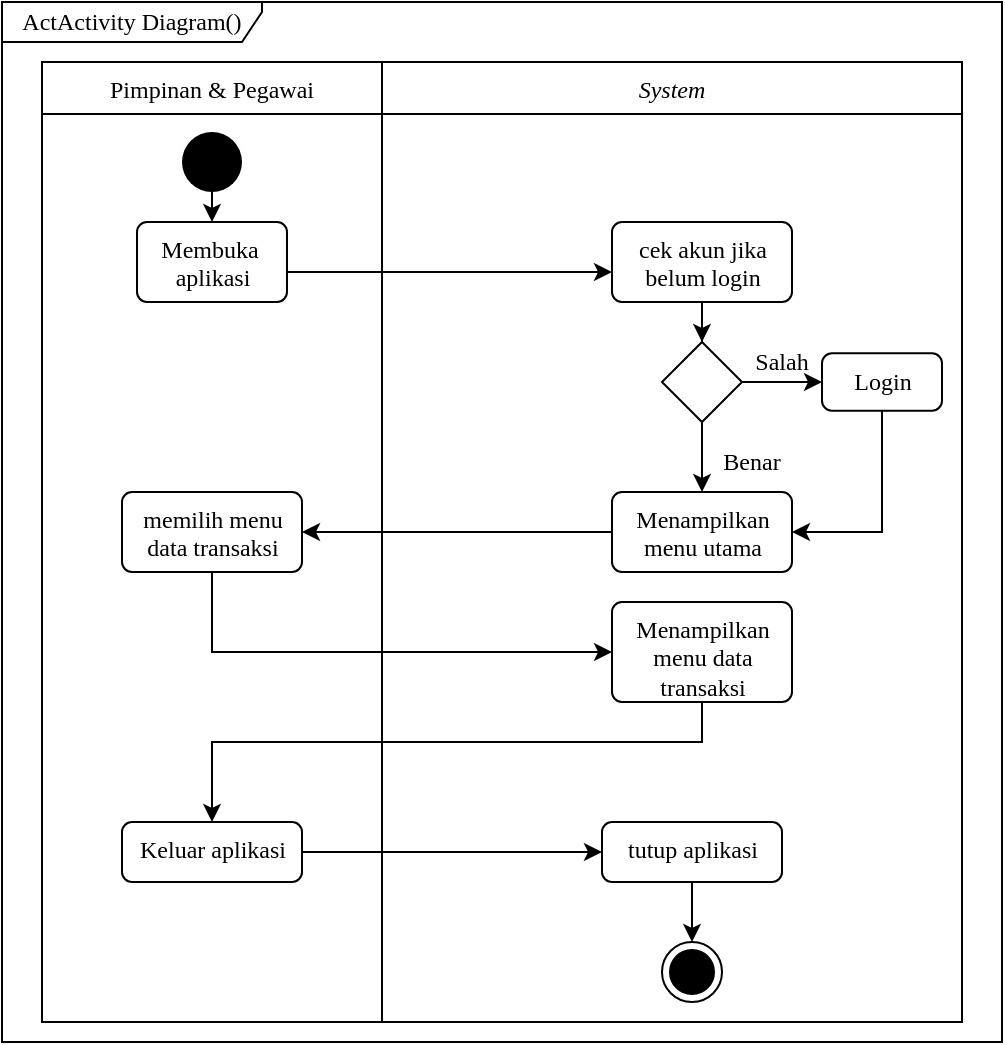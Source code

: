 <mxfile version="19.0.2" type="device" pages="15"><diagram id="f_M1WbkPENhXbbWjxKiN" name="Page-1"><mxGraphModel dx="980" dy="554" grid="1" gridSize="10" guides="1" tooltips="1" connect="1" arrows="1" fold="1" page="1" pageScale="1" pageWidth="850" pageHeight="1100" math="0" shadow="0"><root><mxCell id="0"/><mxCell id="1" parent="0"/><mxCell id="cfpRSZAStJ3rV3JlA4dv-12" value="&lt;font face=&quot;Times New Roman&quot;&gt;ActActivity Diagram()&lt;/font&gt;" style="shape=umlFrame;whiteSpace=wrap;html=1;width=130;height=20;" parent="1" vertex="1"><mxGeometry x="90" y="470" width="500" height="520" as="geometry"/></mxCell><mxCell id="cfpRSZAStJ3rV3JlA4dv-3" value="Pimpinan &amp; Pegawai" style="swimlane;fontStyle=0;childLayout=stackLayout;horizontal=1;startSize=26;fillColor=none;horizontalStack=0;resizeParent=1;resizeParentMax=0;resizeLast=0;collapsible=1;marginBottom=0;fontFamily=Times New Roman;" parent="1" vertex="1"><mxGeometry x="110" y="500" width="170" height="480" as="geometry"><mxRectangle x="110" y="500" width="50" height="26" as="alternateBounds"/></mxGeometry></mxCell><mxCell id="Rd2WXhPSXMAwHwFddmwE-1" value="System" style="swimlane;fontStyle=2;childLayout=stackLayout;horizontal=1;startSize=26;fillColor=none;horizontalStack=0;resizeParent=1;resizeParentMax=0;resizeLast=0;collapsible=1;marginBottom=0;fontFamily=Times New Roman;" parent="1" vertex="1"><mxGeometry x="280" y="500" width="290" height="480" as="geometry"/></mxCell><mxCell id="-Ef2lHIYdNLdiS-w-DHb-8" style="edgeStyle=orthogonalEdgeStyle;rounded=0;orthogonalLoop=1;jettySize=auto;html=1;entryX=0;entryY=0.5;entryDx=0;entryDy=0;" parent="1" source="3xxFMWpFTrNvQ_cwtcYw-10" target="-Ef2lHIYdNLdiS-w-DHb-2" edge="1"><mxGeometry relative="1" as="geometry"><Array as="points"><mxPoint x="195" y="795"/></Array></mxGeometry></mxCell><mxCell id="3xxFMWpFTrNvQ_cwtcYw-10" value="&lt;font face=&quot;Times New Roman&quot;&gt;memilih menu&lt;br&gt;data transaksi&lt;/font&gt;" style="html=1;align=center;verticalAlign=top;rounded=1;absoluteArcSize=1;arcSize=10;dashed=0;" parent="1" vertex="1"><mxGeometry x="150" y="715" width="90" height="40" as="geometry"/></mxCell><mxCell id="-Ef2lHIYdNLdiS-w-DHb-9" style="edgeStyle=orthogonalEdgeStyle;rounded=0;orthogonalLoop=1;jettySize=auto;html=1;entryX=0.5;entryY=0;entryDx=0;entryDy=0;" parent="1" source="-Ef2lHIYdNLdiS-w-DHb-2" target="-Ef2lHIYdNLdiS-w-DHb-3" edge="1"><mxGeometry relative="1" as="geometry"><Array as="points"><mxPoint x="440" y="840"/><mxPoint x="195" y="840"/></Array></mxGeometry></mxCell><mxCell id="-Ef2lHIYdNLdiS-w-DHb-2" value="&lt;div&gt;&lt;font face=&quot;times new roman&quot;&gt;Menampilkan&lt;/font&gt;&lt;/div&gt;&lt;div&gt;&lt;font face=&quot;times new roman&quot;&gt;menu data&lt;/font&gt;&lt;/div&gt;&lt;div&gt;&lt;font face=&quot;times new roman&quot;&gt;transaksi&lt;/font&gt;&lt;/div&gt;" style="html=1;align=center;verticalAlign=top;rounded=1;absoluteArcSize=1;arcSize=10;dashed=0;" parent="1" vertex="1"><mxGeometry x="395" y="770" width="90" height="50" as="geometry"/></mxCell><mxCell id="-Ef2lHIYdNLdiS-w-DHb-10" style="edgeStyle=orthogonalEdgeStyle;rounded=0;orthogonalLoop=1;jettySize=auto;html=1;entryX=0.5;entryY=0;entryDx=0;entryDy=0;" parent="1" source="-Ef2lHIYdNLdiS-w-DHb-11" target="-Ef2lHIYdNLdiS-w-DHb-4" edge="1"><mxGeometry relative="1" as="geometry"><Array as="points"><mxPoint x="435" y="920"/><mxPoint x="435" y="920"/></Array></mxGeometry></mxCell><mxCell id="-Ef2lHIYdNLdiS-w-DHb-3" value="&lt;div&gt;&lt;font face=&quot;times new roman&quot;&gt;Keluar aplikasi&lt;/font&gt;&lt;/div&gt;" style="html=1;align=center;verticalAlign=top;rounded=1;absoluteArcSize=1;arcSize=10;dashed=0;" parent="1" vertex="1"><mxGeometry x="150" y="880" width="90" height="30" as="geometry"/></mxCell><mxCell id="-Ef2lHIYdNLdiS-w-DHb-4" value="" style="ellipse;html=1;shape=endState;fillColor=#000000;strokeColor=#000000;" parent="1" vertex="1"><mxGeometry x="420" y="940" width="30" height="30" as="geometry"/></mxCell><mxCell id="-Ef2lHIYdNLdiS-w-DHb-11" value="&lt;font face=&quot;times new roman&quot;&gt;tutup aplikasi&lt;/font&gt;" style="html=1;align=center;verticalAlign=top;rounded=1;absoluteArcSize=1;arcSize=10;dashed=0;" parent="1" vertex="1"><mxGeometry x="390" y="880" width="90" height="30" as="geometry"/></mxCell><mxCell id="-Ef2lHIYdNLdiS-w-DHb-12" style="edgeStyle=orthogonalEdgeStyle;rounded=0;orthogonalLoop=1;jettySize=auto;html=1;entryX=0;entryY=0.5;entryDx=0;entryDy=0;" parent="1" source="-Ef2lHIYdNLdiS-w-DHb-3" target="-Ef2lHIYdNLdiS-w-DHb-11" edge="1"><mxGeometry relative="1" as="geometry"><mxPoint x="230" y="895" as="sourcePoint"/><mxPoint x="425" y="930" as="targetPoint"/><Array as="points"/></mxGeometry></mxCell><mxCell id="cDrR8VwSpbvkhePIr58b-18" style="edgeStyle=orthogonalEdgeStyle;rounded=0;orthogonalLoop=1;jettySize=auto;html=1;" parent="1" source="cDrR8VwSpbvkhePIr58b-19" target="cDrR8VwSpbvkhePIr58b-21" edge="1"><mxGeometry relative="1" as="geometry"><Array as="points"><mxPoint x="195" y="563"/><mxPoint x="195" y="563"/></Array></mxGeometry></mxCell><mxCell id="cDrR8VwSpbvkhePIr58b-19" value="" style="ellipse;fillColor=#000000;strokeColor=none;" parent="1" vertex="1"><mxGeometry x="180" y="535" width="30" height="30" as="geometry"/></mxCell><mxCell id="cDrR8VwSpbvkhePIr58b-20" style="edgeStyle=orthogonalEdgeStyle;rounded=0;orthogonalLoop=1;jettySize=auto;html=1;" parent="1" source="cDrR8VwSpbvkhePIr58b-21" target="cDrR8VwSpbvkhePIr58b-23" edge="1"><mxGeometry relative="1" as="geometry"><Array as="points"><mxPoint x="270" y="605"/><mxPoint x="270" y="605"/></Array></mxGeometry></mxCell><mxCell id="cDrR8VwSpbvkhePIr58b-21" value="&lt;font face=&quot;Times New Roman&quot;&gt;Membuka&amp;nbsp;&lt;br&gt;aplikasi&lt;br&gt;&lt;/font&gt;" style="html=1;align=center;verticalAlign=top;rounded=1;absoluteArcSize=1;arcSize=10;dashed=0;" parent="1" vertex="1"><mxGeometry x="157.5" y="580" width="75" height="40" as="geometry"/></mxCell><mxCell id="cDrR8VwSpbvkhePIr58b-22" style="edgeStyle=orthogonalEdgeStyle;rounded=0;orthogonalLoop=1;jettySize=auto;html=1;" parent="1" source="cDrR8VwSpbvkhePIr58b-23" target="cDrR8VwSpbvkhePIr58b-26" edge="1"><mxGeometry relative="1" as="geometry"/></mxCell><mxCell id="cDrR8VwSpbvkhePIr58b-23" value="&lt;font face=&quot;Times New Roman&quot;&gt;cek akun jika&lt;br&gt;belum login&lt;br&gt;&lt;/font&gt;" style="html=1;align=center;verticalAlign=top;rounded=1;absoluteArcSize=1;arcSize=10;dashed=0;" parent="1" vertex="1"><mxGeometry x="395" y="580" width="90" height="40" as="geometry"/></mxCell><mxCell id="cDrR8VwSpbvkhePIr58b-24" style="edgeStyle=orthogonalEdgeStyle;rounded=0;orthogonalLoop=1;jettySize=auto;html=1;entryX=0.5;entryY=0;entryDx=0;entryDy=0;" parent="1" source="cDrR8VwSpbvkhePIr58b-26" target="cDrR8VwSpbvkhePIr58b-28" edge="1"><mxGeometry relative="1" as="geometry"/></mxCell><mxCell id="cDrR8VwSpbvkhePIr58b-25" style="edgeStyle=orthogonalEdgeStyle;rounded=0;orthogonalLoop=1;jettySize=auto;html=1;entryX=0;entryY=0.5;entryDx=0;entryDy=0;" parent="1" source="cDrR8VwSpbvkhePIr58b-26" target="cDrR8VwSpbvkhePIr58b-32" edge="1"><mxGeometry relative="1" as="geometry"/></mxCell><mxCell id="cDrR8VwSpbvkhePIr58b-26" value="" style="strokeWidth=1;html=1;shape=mxgraph.flowchart.decision;whiteSpace=wrap;" parent="1" vertex="1"><mxGeometry x="420" y="640" width="40" height="40" as="geometry"/></mxCell><mxCell id="cDrR8VwSpbvkhePIr58b-27" style="edgeStyle=orthogonalEdgeStyle;rounded=0;orthogonalLoop=1;jettySize=auto;html=1;entryX=1;entryY=0.5;entryDx=0;entryDy=0;" parent="1" source="cDrR8VwSpbvkhePIr58b-28" edge="1"><mxGeometry relative="1" as="geometry"><mxPoint x="240" y="735" as="targetPoint"/></mxGeometry></mxCell><mxCell id="cDrR8VwSpbvkhePIr58b-28" value="&lt;div&gt;&lt;span style=&quot;font-family: &amp;#34;times new roman&amp;#34;&quot;&gt;Menampilkan&lt;/span&gt;&lt;/div&gt;&lt;div&gt;&lt;span style=&quot;font-family: &amp;#34;times new roman&amp;#34;&quot;&gt;menu utama&lt;/span&gt;&lt;/div&gt;" style="html=1;align=center;verticalAlign=top;rounded=1;absoluteArcSize=1;arcSize=10;dashed=0;" parent="1" vertex="1"><mxGeometry x="395" y="715" width="90" height="40" as="geometry"/></mxCell><mxCell id="cDrR8VwSpbvkhePIr58b-30" value="&lt;font face=&quot;Times New Roman&quot;&gt;Benar&lt;/font&gt;" style="text;html=1;strokeColor=none;fillColor=none;align=center;verticalAlign=middle;whiteSpace=wrap;rounded=0;" parent="1" vertex="1"><mxGeometry x="445" y="690" width="40" height="20" as="geometry"/></mxCell><mxCell id="cDrR8VwSpbvkhePIr58b-31" style="edgeStyle=orthogonalEdgeStyle;rounded=0;orthogonalLoop=1;jettySize=auto;html=1;entryX=1;entryY=0.5;entryDx=0;entryDy=0;" parent="1" source="cDrR8VwSpbvkhePIr58b-32" target="cDrR8VwSpbvkhePIr58b-28" edge="1"><mxGeometry relative="1" as="geometry"><Array as="points"><mxPoint x="530" y="735"/></Array></mxGeometry></mxCell><mxCell id="cDrR8VwSpbvkhePIr58b-32" value="&lt;font face=&quot;Times New Roman&quot;&gt;Login&lt;br&gt;&lt;/font&gt;" style="html=1;align=center;verticalAlign=top;rounded=1;absoluteArcSize=1;arcSize=10;dashed=0;" parent="1" vertex="1"><mxGeometry x="500" y="645.63" width="60" height="28.75" as="geometry"/></mxCell><mxCell id="cDrR8VwSpbvkhePIr58b-33" value="&lt;font face=&quot;Times New Roman&quot;&gt;Salah&lt;/font&gt;" style="text;html=1;strokeColor=none;fillColor=none;align=center;verticalAlign=middle;whiteSpace=wrap;rounded=0;" parent="1" vertex="1"><mxGeometry x="460" y="640" width="40" height="20" as="geometry"/></mxCell></root></mxGraphModel></diagram><diagram id="XX7r6W0-A4ug95bVF2lB" name="Page-2"><mxGraphModel dx="1208" dy="575" grid="1" gridSize="10" guides="1" tooltips="1" connect="1" arrows="1" fold="1" page="1" pageScale="1" pageWidth="850" pageHeight="1100" math="0" shadow="0"><root><mxCell id="wdlyNQh0TuSPJrydljYZ-0"/><mxCell id="wdlyNQh0TuSPJrydljYZ-1" parent="wdlyNQh0TuSPJrydljYZ-0"/><mxCell id="0NQvddJ0ddihQL-JwUxW-0" value="&lt;font face=&quot;Times New Roman&quot;&gt;ActActivity Diagram()&lt;/font&gt;" style="shape=umlFrame;whiteSpace=wrap;html=1;width=130;height=20;" parent="wdlyNQh0TuSPJrydljYZ-1" vertex="1"><mxGeometry x="90" y="470" width="550" height="570" as="geometry"/></mxCell><mxCell id="0NQvddJ0ddihQL-JwUxW-1" value="Pimpinan &amp; Pegawai" style="swimlane;fontStyle=0;childLayout=stackLayout;horizontal=1;startSize=26;fillColor=none;horizontalStack=0;resizeParent=1;resizeParentMax=0;resizeLast=0;collapsible=1;marginBottom=0;fontFamily=Times New Roman;" parent="wdlyNQh0TuSPJrydljYZ-1" vertex="1"><mxGeometry x="110" y="500" width="170" height="530" as="geometry"><mxRectangle x="110" y="500" width="50" height="26" as="alternateBounds"/></mxGeometry></mxCell><mxCell id="0NQvddJ0ddihQL-JwUxW-2" value="System" style="swimlane;fontStyle=0;childLayout=stackLayout;horizontal=1;startSize=26;fillColor=none;horizontalStack=0;resizeParent=1;resizeParentMax=0;resizeLast=0;collapsible=1;marginBottom=0;fontFamily=Times New Roman;" parent="wdlyNQh0TuSPJrydljYZ-1" vertex="1"><mxGeometry x="280" y="500" width="340" height="530" as="geometry"/></mxCell><mxCell id="0NQvddJ0ddihQL-JwUxW-3" style="edgeStyle=orthogonalEdgeStyle;rounded=0;orthogonalLoop=1;jettySize=auto;html=1;" parent="wdlyNQh0TuSPJrydljYZ-1" source="0NQvddJ0ddihQL-JwUxW-4" target="0NQvddJ0ddihQL-JwUxW-6" edge="1"><mxGeometry relative="1" as="geometry"><Array as="points"><mxPoint x="195" y="563"/><mxPoint x="195" y="563"/></Array></mxGeometry></mxCell><mxCell id="0NQvddJ0ddihQL-JwUxW-4" value="" style="ellipse;fillColor=#000000;strokeColor=none;" parent="wdlyNQh0TuSPJrydljYZ-1" vertex="1"><mxGeometry x="180" y="535" width="30" height="30" as="geometry"/></mxCell><mxCell id="0NQvddJ0ddihQL-JwUxW-5" style="edgeStyle=orthogonalEdgeStyle;rounded=0;orthogonalLoop=1;jettySize=auto;html=1;" parent="wdlyNQh0TuSPJrydljYZ-1" source="0NQvddJ0ddihQL-JwUxW-6" target="0NQvddJ0ddihQL-JwUxW-8" edge="1"><mxGeometry relative="1" as="geometry"><Array as="points"><mxPoint x="270" y="605"/><mxPoint x="270" y="605"/></Array></mxGeometry></mxCell><mxCell id="0NQvddJ0ddihQL-JwUxW-6" value="&lt;font face=&quot;Times New Roman&quot;&gt;Membuka&amp;nbsp;&lt;br&gt;aplikasi&lt;br&gt;&lt;/font&gt;" style="html=1;align=center;verticalAlign=top;rounded=1;absoluteArcSize=1;arcSize=10;dashed=0;" parent="wdlyNQh0TuSPJrydljYZ-1" vertex="1"><mxGeometry x="157.5" y="590" width="75" height="40" as="geometry"/></mxCell><mxCell id="0NQvddJ0ddihQL-JwUxW-7" style="edgeStyle=orthogonalEdgeStyle;rounded=0;orthogonalLoop=1;jettySize=auto;html=1;" parent="wdlyNQh0TuSPJrydljYZ-1" source="0NQvddJ0ddihQL-JwUxW-8" target="0NQvddJ0ddihQL-JwUxW-11" edge="1"><mxGeometry relative="1" as="geometry"/></mxCell><mxCell id="0NQvddJ0ddihQL-JwUxW-8" value="&lt;font face=&quot;Times New Roman&quot;&gt;cek akun jika&lt;br&gt;belum login&lt;br&gt;&lt;/font&gt;" style="html=1;align=center;verticalAlign=top;rounded=1;absoluteArcSize=1;arcSize=10;dashed=0;" parent="wdlyNQh0TuSPJrydljYZ-1" vertex="1"><mxGeometry x="395" y="580" width="90" height="40" as="geometry"/></mxCell><mxCell id="0NQvddJ0ddihQL-JwUxW-10" style="edgeStyle=orthogonalEdgeStyle;rounded=0;orthogonalLoop=1;jettySize=auto;html=1;entryX=0.5;entryY=0;entryDx=0;entryDy=0;" parent="wdlyNQh0TuSPJrydljYZ-1" source="0NQvddJ0ddihQL-JwUxW-11" target="0NQvddJ0ddihQL-JwUxW-13" edge="1"><mxGeometry relative="1" as="geometry"/></mxCell><mxCell id="mr5PjF7CBDRLGBqoOgHE-4" style="edgeStyle=orthogonalEdgeStyle;rounded=0;orthogonalLoop=1;jettySize=auto;html=1;entryX=0;entryY=0.5;entryDx=0;entryDy=0;" parent="wdlyNQh0TuSPJrydljYZ-1" source="0NQvddJ0ddihQL-JwUxW-11" target="mr5PjF7CBDRLGBqoOgHE-3" edge="1"><mxGeometry relative="1" as="geometry"/></mxCell><mxCell id="0NQvddJ0ddihQL-JwUxW-11" value="" style="strokeWidth=1;html=1;shape=mxgraph.flowchart.decision;whiteSpace=wrap;" parent="wdlyNQh0TuSPJrydljYZ-1" vertex="1"><mxGeometry x="420" y="640" width="40" height="40" as="geometry"/></mxCell><mxCell id="0NQvddJ0ddihQL-JwUxW-12" style="edgeStyle=orthogonalEdgeStyle;rounded=0;orthogonalLoop=1;jettySize=auto;html=1;entryX=1;entryY=0.5;entryDx=0;entryDy=0;" parent="wdlyNQh0TuSPJrydljYZ-1" source="0NQvddJ0ddihQL-JwUxW-13" target="0NQvddJ0ddihQL-JwUxW-15" edge="1"><mxGeometry relative="1" as="geometry"/></mxCell><mxCell id="0NQvddJ0ddihQL-JwUxW-13" value="&lt;div&gt;&lt;span style=&quot;font-family: &amp;#34;times new roman&amp;#34;&quot;&gt;Menampilkan&lt;/span&gt;&lt;/div&gt;&lt;div&gt;&lt;span style=&quot;font-family: &amp;#34;times new roman&amp;#34;&quot;&gt;menu utama&lt;/span&gt;&lt;/div&gt;" style="html=1;align=center;verticalAlign=top;rounded=1;absoluteArcSize=1;arcSize=10;dashed=0;" parent="wdlyNQh0TuSPJrydljYZ-1" vertex="1"><mxGeometry x="395" y="715" width="90" height="40" as="geometry"/></mxCell><mxCell id="0NQvddJ0ddihQL-JwUxW-14" style="edgeStyle=orthogonalEdgeStyle;rounded=0;orthogonalLoop=1;jettySize=auto;html=1;entryX=0;entryY=0.5;entryDx=0;entryDy=0;" parent="wdlyNQh0TuSPJrydljYZ-1" source="0NQvddJ0ddihQL-JwUxW-15" target="0NQvddJ0ddihQL-JwUxW-17" edge="1"><mxGeometry relative="1" as="geometry"><Array as="points"><mxPoint x="195" y="790"/></Array></mxGeometry></mxCell><mxCell id="0NQvddJ0ddihQL-JwUxW-15" value="&lt;font face=&quot;Times New Roman&quot;&gt;Menekan tombol&lt;br&gt;pemindai&lt;br&gt;&lt;/font&gt;" style="html=1;align=center;verticalAlign=top;rounded=1;absoluteArcSize=1;arcSize=10;dashed=0;" parent="wdlyNQh0TuSPJrydljYZ-1" vertex="1"><mxGeometry x="150" y="715" width="90" height="40" as="geometry"/></mxCell><mxCell id="0NQvddJ0ddihQL-JwUxW-16" style="edgeStyle=orthogonalEdgeStyle;rounded=0;orthogonalLoop=1;jettySize=auto;html=1;" parent="wdlyNQh0TuSPJrydljYZ-1" source="0NQvddJ0ddihQL-JwUxW-17" target="7Phw3XEQYp1DvnOsEvRw-0" edge="1"><mxGeometry relative="1" as="geometry"><Array as="points"><mxPoint x="440" y="830"/><mxPoint x="195" y="830"/></Array></mxGeometry></mxCell><mxCell id="0NQvddJ0ddihQL-JwUxW-17" value="&lt;div&gt;&lt;font face=&quot;times new roman&quot;&gt;membuka&amp;nbsp;&lt;/font&gt;&lt;/div&gt;&lt;div&gt;&lt;font face=&quot;times new roman&quot;&gt;pemindai&lt;/font&gt;&lt;/div&gt;" style="html=1;align=center;verticalAlign=top;rounded=1;absoluteArcSize=1;arcSize=10;dashed=0;" parent="wdlyNQh0TuSPJrydljYZ-1" vertex="1"><mxGeometry x="395" y="770" width="90" height="40" as="geometry"/></mxCell><mxCell id="0NQvddJ0ddihQL-JwUxW-18" style="edgeStyle=orthogonalEdgeStyle;rounded=0;orthogonalLoop=1;jettySize=auto;html=1;entryX=0.5;entryY=0;entryDx=0;entryDy=0;" parent="wdlyNQh0TuSPJrydljYZ-1" source="0NQvddJ0ddihQL-JwUxW-21" target="0NQvddJ0ddihQL-JwUxW-20" edge="1"><mxGeometry relative="1" as="geometry"><Array as="points"><mxPoint x="435" y="960"/><mxPoint x="435" y="960"/></Array></mxGeometry></mxCell><mxCell id="0NQvddJ0ddihQL-JwUxW-19" value="&lt;div&gt;&lt;font face=&quot;times new roman&quot;&gt;Keluar aplikasi&lt;/font&gt;&lt;/div&gt;" style="html=1;align=center;verticalAlign=top;rounded=1;absoluteArcSize=1;arcSize=10;dashed=0;" parent="wdlyNQh0TuSPJrydljYZ-1" vertex="1"><mxGeometry x="150" y="940" width="90" height="30" as="geometry"/></mxCell><mxCell id="0NQvddJ0ddihQL-JwUxW-20" value="" style="ellipse;html=1;shape=endState;fillColor=#000000;strokeColor=#000000;" parent="wdlyNQh0TuSPJrydljYZ-1" vertex="1"><mxGeometry x="425" y="990" width="30" height="30" as="geometry"/></mxCell><mxCell id="0NQvddJ0ddihQL-JwUxW-21" value="&lt;font face=&quot;times new roman&quot;&gt;tutup aplikasi&lt;/font&gt;" style="html=1;align=center;verticalAlign=top;rounded=1;absoluteArcSize=1;arcSize=10;dashed=0;" parent="wdlyNQh0TuSPJrydljYZ-1" vertex="1"><mxGeometry x="395" y="940" width="90" height="30" as="geometry"/></mxCell><mxCell id="0NQvddJ0ddihQL-JwUxW-22" style="edgeStyle=orthogonalEdgeStyle;rounded=0;orthogonalLoop=1;jettySize=auto;html=1;entryX=0;entryY=0.5;entryDx=0;entryDy=0;" parent="wdlyNQh0TuSPJrydljYZ-1" source="0NQvddJ0ddihQL-JwUxW-19" target="0NQvddJ0ddihQL-JwUxW-21" edge="1"><mxGeometry relative="1" as="geometry"><mxPoint x="230" y="935" as="sourcePoint"/><mxPoint x="425" y="970" as="targetPoint"/><Array as="points"/></mxGeometry></mxCell><mxCell id="mr5PjF7CBDRLGBqoOgHE-1" value="&lt;font face=&quot;Times New Roman&quot;&gt;Benar&lt;/font&gt;" style="text;html=1;strokeColor=none;fillColor=none;align=center;verticalAlign=middle;whiteSpace=wrap;rounded=0;" parent="wdlyNQh0TuSPJrydljYZ-1" vertex="1"><mxGeometry x="445" y="690" width="40" height="20" as="geometry"/></mxCell><mxCell id="mr5PjF7CBDRLGBqoOgHE-5" style="edgeStyle=orthogonalEdgeStyle;rounded=0;orthogonalLoop=1;jettySize=auto;html=1;entryX=1;entryY=0.5;entryDx=0;entryDy=0;" parent="wdlyNQh0TuSPJrydljYZ-1" source="mr5PjF7CBDRLGBqoOgHE-3" target="0NQvddJ0ddihQL-JwUxW-13" edge="1"><mxGeometry relative="1" as="geometry"><Array as="points"><mxPoint x="570" y="735"/></Array></mxGeometry></mxCell><mxCell id="mr5PjF7CBDRLGBqoOgHE-3" value="&lt;font face=&quot;Times New Roman&quot;&gt;Login&lt;br&gt;&lt;/font&gt;" style="html=1;align=center;verticalAlign=top;rounded=1;absoluteArcSize=1;arcSize=10;dashed=0;" parent="wdlyNQh0TuSPJrydljYZ-1" vertex="1"><mxGeometry x="540" y="645.63" width="60" height="28.75" as="geometry"/></mxCell><mxCell id="mr5PjF7CBDRLGBqoOgHE-6" value="&lt;font face=&quot;Times New Roman&quot;&gt;Salah&lt;/font&gt;" style="text;html=1;strokeColor=none;fillColor=none;align=center;verticalAlign=middle;whiteSpace=wrap;rounded=0;" parent="wdlyNQh0TuSPJrydljYZ-1" vertex="1"><mxGeometry x="470" y="640" width="40" height="20" as="geometry"/></mxCell><mxCell id="7Phw3XEQYp1DvnOsEvRw-2" style="edgeStyle=orthogonalEdgeStyle;rounded=0;orthogonalLoop=1;jettySize=auto;html=1;" parent="wdlyNQh0TuSPJrydljYZ-1" source="7Phw3XEQYp1DvnOsEvRw-0" target="7Phw3XEQYp1DvnOsEvRw-1" edge="1"><mxGeometry relative="1" as="geometry"/></mxCell><mxCell id="7Phw3XEQYp1DvnOsEvRw-0" value="&lt;font face=&quot;times new roman&quot;&gt;memilih transaksi&lt;br&gt;penyeberangan&lt;br&gt;&lt;/font&gt;" style="html=1;align=center;verticalAlign=top;rounded=1;absoluteArcSize=1;arcSize=10;dashed=0;" parent="wdlyNQh0TuSPJrydljYZ-1" vertex="1"><mxGeometry x="150" y="850" width="90" height="40" as="geometry"/></mxCell><mxCell id="7Phw3XEQYp1DvnOsEvRw-3" style="edgeStyle=orthogonalEdgeStyle;rounded=0;orthogonalLoop=1;jettySize=auto;html=1;entryX=0.5;entryY=0;entryDx=0;entryDy=0;" parent="wdlyNQh0TuSPJrydljYZ-1" source="7Phw3XEQYp1DvnOsEvRw-1" target="0NQvddJ0ddihQL-JwUxW-19" edge="1"><mxGeometry relative="1" as="geometry"><Array as="points"><mxPoint x="440" y="920"/><mxPoint x="195" y="920"/></Array></mxGeometry></mxCell><mxCell id="7Phw3XEQYp1DvnOsEvRw-1" value="&lt;div&gt;&lt;font face=&quot;times new roman&quot;&gt;menampilkan&lt;/font&gt;&lt;/div&gt;&lt;div&gt;&lt;font face=&quot;times new roman&quot;&gt;halaman transaksi&lt;/font&gt;&lt;/div&gt;&lt;div&gt;&lt;font face=&quot;times new roman&quot;&gt;penyeberangan&lt;/font&gt;&lt;/div&gt;" style="html=1;align=center;verticalAlign=top;rounded=1;absoluteArcSize=1;arcSize=10;dashed=0;" parent="wdlyNQh0TuSPJrydljYZ-1" vertex="1"><mxGeometry x="390" y="842.5" width="100" height="55" as="geometry"/></mxCell></root></mxGraphModel></diagram><diagram id="YLCBWfDumxZ4_7sd6yyF" name="Page-3"><mxGraphModel dx="1208" dy="575" grid="1" gridSize="10" guides="1" tooltips="1" connect="1" arrows="1" fold="1" page="1" pageScale="1" pageWidth="850" pageHeight="1100" math="0" shadow="0"><root><mxCell id="_loYYyVapt2AEmLre3YR-0"/><mxCell id="_loYYyVapt2AEmLre3YR-1" parent="_loYYyVapt2AEmLre3YR-0"/><mxCell id="osx5J5_prIRz2M_jaCOu-0" value="&lt;font face=&quot;Times New Roman&quot;&gt;ActActivity Diagram()&lt;/font&gt;" style="shape=umlFrame;whiteSpace=wrap;html=1;width=130;height=20;" parent="_loYYyVapt2AEmLre3YR-1" vertex="1"><mxGeometry x="90" y="470" width="530" height="570" as="geometry"/></mxCell><mxCell id="osx5J5_prIRz2M_jaCOu-1" value="Pimpinan &amp; Pegawai" style="swimlane;fontStyle=0;childLayout=stackLayout;horizontal=1;startSize=26;fillColor=none;horizontalStack=0;resizeParent=1;resizeParentMax=0;resizeLast=0;collapsible=1;marginBottom=0;fontFamily=Times New Roman;" parent="_loYYyVapt2AEmLre3YR-1" vertex="1"><mxGeometry x="110" y="500" width="170" height="530" as="geometry"><mxRectangle x="110" y="500" width="50" height="26" as="alternateBounds"/></mxGeometry></mxCell><mxCell id="osx5J5_prIRz2M_jaCOu-2" value="System" style="swimlane;fontStyle=0;childLayout=stackLayout;horizontal=1;startSize=26;fillColor=none;horizontalStack=0;resizeParent=1;resizeParentMax=0;resizeLast=0;collapsible=1;marginBottom=0;fontFamily=Times New Roman;" parent="_loYYyVapt2AEmLre3YR-1" vertex="1"><mxGeometry x="280" y="500" width="320" height="530" as="geometry"/></mxCell><mxCell id="osx5J5_prIRz2M_jaCOu-3" style="edgeStyle=orthogonalEdgeStyle;rounded=0;orthogonalLoop=1;jettySize=auto;html=1;" parent="_loYYyVapt2AEmLre3YR-1" source="osx5J5_prIRz2M_jaCOu-4" target="osx5J5_prIRz2M_jaCOu-6" edge="1"><mxGeometry relative="1" as="geometry"><Array as="points"><mxPoint x="188" y="570"/></Array></mxGeometry></mxCell><mxCell id="osx5J5_prIRz2M_jaCOu-4" value="" style="ellipse;fillColor=#000000;strokeColor=none;" parent="_loYYyVapt2AEmLre3YR-1" vertex="1"><mxGeometry x="172.5" y="535" width="30" height="30" as="geometry"/></mxCell><mxCell id="osx5J5_prIRz2M_jaCOu-5" style="edgeStyle=orthogonalEdgeStyle;rounded=0;orthogonalLoop=1;jettySize=auto;html=1;" parent="_loYYyVapt2AEmLre3YR-1" source="osx5J5_prIRz2M_jaCOu-6" target="osx5J5_prIRz2M_jaCOu-8" edge="1"><mxGeometry relative="1" as="geometry"><Array as="points"><mxPoint x="270" y="605"/><mxPoint x="270" y="605"/></Array></mxGeometry></mxCell><mxCell id="osx5J5_prIRz2M_jaCOu-6" value="&lt;font face=&quot;Times New Roman&quot;&gt;Membuka&amp;nbsp;&lt;br&gt;aplikasi&lt;br&gt;&lt;/font&gt;" style="html=1;align=center;verticalAlign=top;rounded=1;absoluteArcSize=1;arcSize=10;dashed=0;" parent="_loYYyVapt2AEmLre3YR-1" vertex="1"><mxGeometry x="150" y="585" width="75" height="40" as="geometry"/></mxCell><mxCell id="osx5J5_prIRz2M_jaCOu-7" style="edgeStyle=orthogonalEdgeStyle;rounded=0;orthogonalLoop=1;jettySize=auto;html=1;" parent="_loYYyVapt2AEmLre3YR-1" source="osx5J5_prIRz2M_jaCOu-8" target="osx5J5_prIRz2M_jaCOu-11" edge="1"><mxGeometry relative="1" as="geometry"/></mxCell><mxCell id="osx5J5_prIRz2M_jaCOu-8" value="&lt;font face=&quot;Times New Roman&quot;&gt;cek akun jika&lt;br&gt;belum login&lt;br&gt;&lt;/font&gt;" style="html=1;align=center;verticalAlign=top;rounded=1;absoluteArcSize=1;arcSize=10;dashed=0;" parent="_loYYyVapt2AEmLre3YR-1" vertex="1"><mxGeometry x="395" y="580" width="90" height="40" as="geometry"/></mxCell><mxCell id="osx5J5_prIRz2M_jaCOu-9" style="edgeStyle=orthogonalEdgeStyle;rounded=0;orthogonalLoop=1;jettySize=auto;html=1;entryX=0.5;entryY=0;entryDx=0;entryDy=0;" parent="_loYYyVapt2AEmLre3YR-1" source="osx5J5_prIRz2M_jaCOu-11" target="osx5J5_prIRz2M_jaCOu-13" edge="1"><mxGeometry relative="1" as="geometry"/></mxCell><mxCell id="osx5J5_prIRz2M_jaCOu-10" style="edgeStyle=orthogonalEdgeStyle;rounded=0;orthogonalLoop=1;jettySize=auto;html=1;entryX=0;entryY=0.5;entryDx=0;entryDy=0;" parent="_loYYyVapt2AEmLre3YR-1" source="osx5J5_prIRz2M_jaCOu-11" target="osx5J5_prIRz2M_jaCOu-25" edge="1"><mxGeometry relative="1" as="geometry"/></mxCell><mxCell id="osx5J5_prIRz2M_jaCOu-11" value="" style="strokeWidth=1;html=1;shape=mxgraph.flowchart.decision;whiteSpace=wrap;" parent="_loYYyVapt2AEmLre3YR-1" vertex="1"><mxGeometry x="420" y="640" width="40" height="40" as="geometry"/></mxCell><mxCell id="osx5J5_prIRz2M_jaCOu-12" style="edgeStyle=orthogonalEdgeStyle;rounded=0;orthogonalLoop=1;jettySize=auto;html=1;entryX=1;entryY=0.5;entryDx=0;entryDy=0;" parent="_loYYyVapt2AEmLre3YR-1" source="osx5J5_prIRz2M_jaCOu-13" target="osx5J5_prIRz2M_jaCOu-15" edge="1"><mxGeometry relative="1" as="geometry"/></mxCell><mxCell id="osx5J5_prIRz2M_jaCOu-13" value="&lt;div&gt;&lt;span style=&quot;font-family: &amp;#34;times new roman&amp;#34;&quot;&gt;Menampilkan&lt;/span&gt;&lt;/div&gt;&lt;div&gt;&lt;span style=&quot;font-family: &amp;#34;times new roman&amp;#34;&quot;&gt;menu utama&lt;/span&gt;&lt;/div&gt;" style="html=1;align=center;verticalAlign=top;rounded=1;absoluteArcSize=1;arcSize=10;dashed=0;" parent="_loYYyVapt2AEmLre3YR-1" vertex="1"><mxGeometry x="395" y="715" width="90" height="40" as="geometry"/></mxCell><mxCell id="osx5J5_prIRz2M_jaCOu-14" style="edgeStyle=orthogonalEdgeStyle;rounded=0;orthogonalLoop=1;jettySize=auto;html=1;entryX=0;entryY=0.5;entryDx=0;entryDy=0;" parent="_loYYyVapt2AEmLre3YR-1" source="osx5J5_prIRz2M_jaCOu-15" target="osx5J5_prIRz2M_jaCOu-17" edge="1"><mxGeometry relative="1" as="geometry"><Array as="points"><mxPoint x="195" y="790"/></Array></mxGeometry></mxCell><mxCell id="osx5J5_prIRz2M_jaCOu-15" value="&lt;font face=&quot;Times New Roman&quot;&gt;Menekan tombol&lt;br&gt;pemindai&lt;br&gt;&lt;/font&gt;" style="html=1;align=center;verticalAlign=top;rounded=1;absoluteArcSize=1;arcSize=10;dashed=0;" parent="_loYYyVapt2AEmLre3YR-1" vertex="1"><mxGeometry x="150" y="715" width="90" height="40" as="geometry"/></mxCell><mxCell id="osx5J5_prIRz2M_jaCOu-16" style="edgeStyle=orthogonalEdgeStyle;rounded=0;orthogonalLoop=1;jettySize=auto;html=1;" parent="_loYYyVapt2AEmLre3YR-1" source="osx5J5_prIRz2M_jaCOu-17" target="osx5J5_prIRz2M_jaCOu-28" edge="1"><mxGeometry relative="1" as="geometry"><Array as="points"><mxPoint x="440" y="830"/><mxPoint x="195" y="830"/></Array></mxGeometry></mxCell><mxCell id="osx5J5_prIRz2M_jaCOu-17" value="&lt;div&gt;&lt;font face=&quot;times new roman&quot;&gt;membuka&amp;nbsp;&lt;/font&gt;&lt;/div&gt;&lt;div&gt;&lt;font face=&quot;times new roman&quot;&gt;pemindai&lt;/font&gt;&lt;/div&gt;" style="html=1;align=center;verticalAlign=top;rounded=1;absoluteArcSize=1;arcSize=10;dashed=0;" parent="_loYYyVapt2AEmLre3YR-1" vertex="1"><mxGeometry x="395" y="770" width="90" height="40" as="geometry"/></mxCell><mxCell id="osx5J5_prIRz2M_jaCOu-18" style="edgeStyle=orthogonalEdgeStyle;rounded=0;orthogonalLoop=1;jettySize=auto;html=1;entryX=0.5;entryY=0;entryDx=0;entryDy=0;" parent="_loYYyVapt2AEmLre3YR-1" source="osx5J5_prIRz2M_jaCOu-21" target="osx5J5_prIRz2M_jaCOu-20" edge="1"><mxGeometry relative="1" as="geometry"><Array as="points"><mxPoint x="435" y="960"/><mxPoint x="435" y="960"/></Array></mxGeometry></mxCell><mxCell id="osx5J5_prIRz2M_jaCOu-19" value="&lt;div&gt;&lt;font face=&quot;times new roman&quot;&gt;Keluar aplikasi&lt;/font&gt;&lt;/div&gt;" style="html=1;align=center;verticalAlign=top;rounded=1;absoluteArcSize=1;arcSize=10;dashed=0;" parent="_loYYyVapt2AEmLre3YR-1" vertex="1"><mxGeometry x="150" y="940" width="90" height="30" as="geometry"/></mxCell><mxCell id="osx5J5_prIRz2M_jaCOu-20" value="" style="ellipse;html=1;shape=endState;fillColor=#000000;strokeColor=#000000;" parent="_loYYyVapt2AEmLre3YR-1" vertex="1"><mxGeometry x="425" y="990" width="30" height="30" as="geometry"/></mxCell><mxCell id="osx5J5_prIRz2M_jaCOu-21" value="&lt;font face=&quot;times new roman&quot;&gt;tutup aplikasi&lt;/font&gt;" style="html=1;align=center;verticalAlign=top;rounded=1;absoluteArcSize=1;arcSize=10;dashed=0;" parent="_loYYyVapt2AEmLre3YR-1" vertex="1"><mxGeometry x="395" y="940" width="90" height="30" as="geometry"/></mxCell><mxCell id="osx5J5_prIRz2M_jaCOu-22" style="edgeStyle=orthogonalEdgeStyle;rounded=0;orthogonalLoop=1;jettySize=auto;html=1;entryX=0;entryY=0.5;entryDx=0;entryDy=0;" parent="_loYYyVapt2AEmLre3YR-1" source="osx5J5_prIRz2M_jaCOu-19" target="osx5J5_prIRz2M_jaCOu-21" edge="1"><mxGeometry relative="1" as="geometry"><mxPoint x="230" y="935" as="sourcePoint"/><mxPoint x="425" y="970" as="targetPoint"/><Array as="points"/></mxGeometry></mxCell><mxCell id="osx5J5_prIRz2M_jaCOu-23" value="&lt;font face=&quot;Times New Roman&quot;&gt;Benar&lt;/font&gt;" style="text;html=1;strokeColor=none;fillColor=none;align=center;verticalAlign=middle;whiteSpace=wrap;rounded=0;" parent="_loYYyVapt2AEmLre3YR-1" vertex="1"><mxGeometry x="445" y="690" width="40" height="20" as="geometry"/></mxCell><mxCell id="osx5J5_prIRz2M_jaCOu-24" style="edgeStyle=orthogonalEdgeStyle;rounded=0;orthogonalLoop=1;jettySize=auto;html=1;entryX=1;entryY=0.5;entryDx=0;entryDy=0;" parent="_loYYyVapt2AEmLre3YR-1" source="osx5J5_prIRz2M_jaCOu-25" target="osx5J5_prIRz2M_jaCOu-13" edge="1"><mxGeometry relative="1" as="geometry"><Array as="points"><mxPoint x="550" y="735"/></Array></mxGeometry></mxCell><mxCell id="osx5J5_prIRz2M_jaCOu-25" value="&lt;font face=&quot;Times New Roman&quot;&gt;Login&lt;br&gt;&lt;/font&gt;" style="html=1;align=center;verticalAlign=top;rounded=1;absoluteArcSize=1;arcSize=10;dashed=0;" parent="_loYYyVapt2AEmLre3YR-1" vertex="1"><mxGeometry x="520" y="645.62" width="60" height="28.75" as="geometry"/></mxCell><mxCell id="osx5J5_prIRz2M_jaCOu-26" value="&lt;font face=&quot;Times New Roman&quot;&gt;Salah&lt;/font&gt;" style="text;html=1;strokeColor=none;fillColor=none;align=center;verticalAlign=middle;whiteSpace=wrap;rounded=0;" parent="_loYYyVapt2AEmLre3YR-1" vertex="1"><mxGeometry x="470" y="640" width="40" height="20" as="geometry"/></mxCell><mxCell id="osx5J5_prIRz2M_jaCOu-27" style="edgeStyle=orthogonalEdgeStyle;rounded=0;orthogonalLoop=1;jettySize=auto;html=1;" parent="_loYYyVapt2AEmLre3YR-1" source="osx5J5_prIRz2M_jaCOu-28" target="osx5J5_prIRz2M_jaCOu-30" edge="1"><mxGeometry relative="1" as="geometry"/></mxCell><mxCell id="osx5J5_prIRz2M_jaCOu-28" value="&lt;font face=&quot;times new roman&quot;&gt;memilih transaksi&lt;br&gt;kredit&lt;br&gt;&lt;/font&gt;" style="html=1;align=center;verticalAlign=top;rounded=1;absoluteArcSize=1;arcSize=10;dashed=0;" parent="_loYYyVapt2AEmLre3YR-1" vertex="1"><mxGeometry x="150" y="850" width="90" height="40" as="geometry"/></mxCell><mxCell id="osx5J5_prIRz2M_jaCOu-29" style="edgeStyle=orthogonalEdgeStyle;rounded=0;orthogonalLoop=1;jettySize=auto;html=1;entryX=0.5;entryY=0;entryDx=0;entryDy=0;" parent="_loYYyVapt2AEmLre3YR-1" source="osx5J5_prIRz2M_jaCOu-30" target="osx5J5_prIRz2M_jaCOu-19" edge="1"><mxGeometry relative="1" as="geometry"><Array as="points"><mxPoint x="440" y="920"/><mxPoint x="195" y="920"/></Array></mxGeometry></mxCell><mxCell id="osx5J5_prIRz2M_jaCOu-30" value="&lt;div&gt;&lt;font face=&quot;times new roman&quot;&gt;menampilkan&lt;/font&gt;&lt;/div&gt;&lt;div&gt;&lt;font face=&quot;times new roman&quot;&gt;halaman transaksi&lt;/font&gt;&lt;/div&gt;&lt;div&gt;&lt;font face=&quot;times new roman&quot;&gt;penyeberangan&lt;/font&gt;&lt;/div&gt;" style="html=1;align=center;verticalAlign=top;rounded=1;absoluteArcSize=1;arcSize=10;dashed=0;" parent="_loYYyVapt2AEmLre3YR-1" vertex="1"><mxGeometry x="390" y="842.5" width="100" height="55" as="geometry"/></mxCell></root></mxGraphModel></diagram><diagram id="AhggiTRq1nYPffPOzSJf" name="Page-4"><mxGraphModel dx="1208" dy="575" grid="1" gridSize="10" guides="1" tooltips="1" connect="1" arrows="1" fold="1" page="1" pageScale="1" pageWidth="850" pageHeight="1100" math="0" shadow="0"><root><mxCell id="LAD5Y6hZFL6C4fHQtkKX-0"/><mxCell id="LAD5Y6hZFL6C4fHQtkKX-1" parent="LAD5Y6hZFL6C4fHQtkKX-0"/><mxCell id="uZCcL7LyQzjuQS8m6YNq-0" value="&lt;font face=&quot;Times New Roman&quot;&gt;ActActivity Diagram()&lt;/font&gt;" style="shape=umlFrame;whiteSpace=wrap;html=1;width=130;height=20;" parent="LAD5Y6hZFL6C4fHQtkKX-1" vertex="1"><mxGeometry x="190" y="440" width="500" height="610" as="geometry"/></mxCell><mxCell id="uZCcL7LyQzjuQS8m6YNq-1" value="Pimpinan &amp; Pegawai" style="swimlane;fontStyle=0;childLayout=stackLayout;horizontal=1;startSize=26;fillColor=none;horizontalStack=0;resizeParent=1;resizeParentMax=0;resizeLast=0;collapsible=1;marginBottom=0;fontFamily=Times New Roman;" parent="LAD5Y6hZFL6C4fHQtkKX-1" vertex="1"><mxGeometry x="210" y="470" width="170" height="560" as="geometry"><mxRectangle x="110" y="500" width="50" height="26" as="alternateBounds"/></mxGeometry></mxCell><mxCell id="uZCcL7LyQzjuQS8m6YNq-2" value="System" style="swimlane;fontStyle=0;childLayout=stackLayout;horizontal=1;startSize=26;fillColor=none;horizontalStack=0;resizeParent=1;resizeParentMax=0;resizeLast=0;collapsible=1;marginBottom=0;fontFamily=Times New Roman;" parent="LAD5Y6hZFL6C4fHQtkKX-1" vertex="1"><mxGeometry x="380" y="470" width="290" height="560" as="geometry"/></mxCell><mxCell id="uZCcL7LyQzjuQS8m6YNq-3" style="edgeStyle=orthogonalEdgeStyle;rounded=0;orthogonalLoop=1;jettySize=auto;html=1;entryX=0;entryY=0.5;entryDx=0;entryDy=0;" parent="LAD5Y6hZFL6C4fHQtkKX-1" source="uZCcL7LyQzjuQS8m6YNq-4" target="uZCcL7LyQzjuQS8m6YNq-6" edge="1"><mxGeometry relative="1" as="geometry"><Array as="points"><mxPoint x="295" y="765"/></Array></mxGeometry></mxCell><mxCell id="uZCcL7LyQzjuQS8m6YNq-4" value="&lt;font face=&quot;Times New Roman&quot;&gt;memilih menu&lt;br&gt;data trnasaksi&lt;/font&gt;" style="html=1;align=center;verticalAlign=top;rounded=1;absoluteArcSize=1;arcSize=10;dashed=0;" parent="LAD5Y6hZFL6C4fHQtkKX-1" vertex="1"><mxGeometry x="250" y="685" width="90" height="40" as="geometry"/></mxCell><mxCell id="uZCcL7LyQzjuQS8m6YNq-5" style="edgeStyle=orthogonalEdgeStyle;rounded=0;orthogonalLoop=1;jettySize=auto;html=1;" parent="LAD5Y6hZFL6C4fHQtkKX-1" source="uZCcL7LyQzjuQS8m6YNq-6" target="uZCcL7LyQzjuQS8m6YNq-54" edge="1"><mxGeometry relative="1" as="geometry"><Array as="points"><mxPoint x="540" y="810"/><mxPoint x="295" y="810"/></Array></mxGeometry></mxCell><mxCell id="uZCcL7LyQzjuQS8m6YNq-6" value="&lt;div&gt;&lt;font face=&quot;times new roman&quot;&gt;Menampilkan&lt;/font&gt;&lt;/div&gt;&lt;div&gt;&lt;font face=&quot;times new roman&quot;&gt;menu data&lt;/font&gt;&lt;/div&gt;&lt;div&gt;&lt;font face=&quot;times new roman&quot;&gt;transaksi&lt;/font&gt;&lt;/div&gt;" style="html=1;align=center;verticalAlign=top;rounded=1;absoluteArcSize=1;arcSize=10;dashed=0;" parent="LAD5Y6hZFL6C4fHQtkKX-1" vertex="1"><mxGeometry x="495" y="740" width="90" height="50" as="geometry"/></mxCell><mxCell id="uZCcL7LyQzjuQS8m6YNq-7" style="edgeStyle=orthogonalEdgeStyle;rounded=0;orthogonalLoop=1;jettySize=auto;html=1;entryX=0.5;entryY=0;entryDx=0;entryDy=0;" parent="LAD5Y6hZFL6C4fHQtkKX-1" source="uZCcL7LyQzjuQS8m6YNq-10" target="uZCcL7LyQzjuQS8m6YNq-9" edge="1"><mxGeometry relative="1" as="geometry"><Array as="points"/></mxGeometry></mxCell><mxCell id="uZCcL7LyQzjuQS8m6YNq-8" value="&lt;div&gt;&lt;font face=&quot;times new roman&quot;&gt;Keluar aplikasi&lt;/font&gt;&lt;/div&gt;" style="html=1;align=center;verticalAlign=top;rounded=1;absoluteArcSize=1;arcSize=10;dashed=0;" parent="LAD5Y6hZFL6C4fHQtkKX-1" vertex="1"><mxGeometry x="250" y="930" width="90" height="30" as="geometry"/></mxCell><mxCell id="uZCcL7LyQzjuQS8m6YNq-9" value="" style="ellipse;html=1;shape=endState;fillColor=#000000;strokeColor=#000000;" parent="LAD5Y6hZFL6C4fHQtkKX-1" vertex="1"><mxGeometry x="520" y="980" width="30" height="30" as="geometry"/></mxCell><mxCell id="uZCcL7LyQzjuQS8m6YNq-10" value="&lt;font face=&quot;times new roman&quot;&gt;tutup aplikasi&lt;/font&gt;" style="html=1;align=center;verticalAlign=top;rounded=1;absoluteArcSize=1;arcSize=10;dashed=0;" parent="LAD5Y6hZFL6C4fHQtkKX-1" vertex="1"><mxGeometry x="490" y="930" width="90" height="30" as="geometry"/></mxCell><mxCell id="uZCcL7LyQzjuQS8m6YNq-11" style="edgeStyle=orthogonalEdgeStyle;rounded=0;orthogonalLoop=1;jettySize=auto;html=1;entryX=0;entryY=0.5;entryDx=0;entryDy=0;" parent="LAD5Y6hZFL6C4fHQtkKX-1" source="uZCcL7LyQzjuQS8m6YNq-8" target="uZCcL7LyQzjuQS8m6YNq-10" edge="1"><mxGeometry relative="1" as="geometry"><mxPoint x="330" y="865" as="sourcePoint"/><mxPoint x="525" y="900" as="targetPoint"/><Array as="points"/></mxGeometry></mxCell><mxCell id="uZCcL7LyQzjuQS8m6YNq-12" style="edgeStyle=orthogonalEdgeStyle;rounded=0;orthogonalLoop=1;jettySize=auto;html=1;" parent="LAD5Y6hZFL6C4fHQtkKX-1" source="uZCcL7LyQzjuQS8m6YNq-13" target="uZCcL7LyQzjuQS8m6YNq-15" edge="1"><mxGeometry relative="1" as="geometry"><Array as="points"><mxPoint x="288" y="540"/></Array></mxGeometry></mxCell><mxCell id="uZCcL7LyQzjuQS8m6YNq-13" value="" style="ellipse;fillColor=#000000;strokeColor=none;" parent="LAD5Y6hZFL6C4fHQtkKX-1" vertex="1"><mxGeometry x="272.5" y="505" width="30" height="30" as="geometry"/></mxCell><mxCell id="uZCcL7LyQzjuQS8m6YNq-14" style="edgeStyle=orthogonalEdgeStyle;rounded=0;orthogonalLoop=1;jettySize=auto;html=1;" parent="LAD5Y6hZFL6C4fHQtkKX-1" source="uZCcL7LyQzjuQS8m6YNq-15" target="uZCcL7LyQzjuQS8m6YNq-17" edge="1"><mxGeometry relative="1" as="geometry"><Array as="points"><mxPoint x="370" y="575"/><mxPoint x="370" y="575"/></Array></mxGeometry></mxCell><mxCell id="uZCcL7LyQzjuQS8m6YNq-15" value="&lt;font face=&quot;Times New Roman&quot;&gt;Membuka&amp;nbsp;&lt;br&gt;aplikasi&lt;br&gt;&lt;/font&gt;" style="html=1;align=center;verticalAlign=top;rounded=1;absoluteArcSize=1;arcSize=10;dashed=0;" parent="LAD5Y6hZFL6C4fHQtkKX-1" vertex="1"><mxGeometry x="250" y="555" width="75" height="40" as="geometry"/></mxCell><mxCell id="uZCcL7LyQzjuQS8m6YNq-16" style="edgeStyle=orthogonalEdgeStyle;rounded=0;orthogonalLoop=1;jettySize=auto;html=1;" parent="LAD5Y6hZFL6C4fHQtkKX-1" source="uZCcL7LyQzjuQS8m6YNq-17" target="uZCcL7LyQzjuQS8m6YNq-20" edge="1"><mxGeometry relative="1" as="geometry"/></mxCell><mxCell id="uZCcL7LyQzjuQS8m6YNq-17" value="&lt;font face=&quot;Times New Roman&quot;&gt;cek akun jika&lt;br&gt;belum login&lt;br&gt;&lt;/font&gt;" style="html=1;align=center;verticalAlign=top;rounded=1;absoluteArcSize=1;arcSize=10;dashed=0;" parent="LAD5Y6hZFL6C4fHQtkKX-1" vertex="1"><mxGeometry x="495" y="550" width="90" height="40" as="geometry"/></mxCell><mxCell id="uZCcL7LyQzjuQS8m6YNq-18" style="edgeStyle=orthogonalEdgeStyle;rounded=0;orthogonalLoop=1;jettySize=auto;html=1;entryX=0.5;entryY=0;entryDx=0;entryDy=0;" parent="LAD5Y6hZFL6C4fHQtkKX-1" source="uZCcL7LyQzjuQS8m6YNq-20" target="uZCcL7LyQzjuQS8m6YNq-22" edge="1"><mxGeometry relative="1" as="geometry"/></mxCell><mxCell id="uZCcL7LyQzjuQS8m6YNq-19" style="edgeStyle=orthogonalEdgeStyle;rounded=0;orthogonalLoop=1;jettySize=auto;html=1;entryX=0;entryY=0.5;entryDx=0;entryDy=0;" parent="LAD5Y6hZFL6C4fHQtkKX-1" source="uZCcL7LyQzjuQS8m6YNq-20" target="uZCcL7LyQzjuQS8m6YNq-25" edge="1"><mxGeometry relative="1" as="geometry"/></mxCell><mxCell id="uZCcL7LyQzjuQS8m6YNq-20" value="" style="strokeWidth=1;html=1;shape=mxgraph.flowchart.decision;whiteSpace=wrap;" parent="LAD5Y6hZFL6C4fHQtkKX-1" vertex="1"><mxGeometry x="520" y="610" width="40" height="40" as="geometry"/></mxCell><mxCell id="uZCcL7LyQzjuQS8m6YNq-21" style="edgeStyle=orthogonalEdgeStyle;rounded=0;orthogonalLoop=1;jettySize=auto;html=1;entryX=1;entryY=0.5;entryDx=0;entryDy=0;" parent="LAD5Y6hZFL6C4fHQtkKX-1" source="uZCcL7LyQzjuQS8m6YNq-22" edge="1"><mxGeometry relative="1" as="geometry"><mxPoint x="340" y="705" as="targetPoint"/></mxGeometry></mxCell><mxCell id="uZCcL7LyQzjuQS8m6YNq-22" value="&lt;div&gt;&lt;span style=&quot;font-family: &amp;#34;times new roman&amp;#34;&quot;&gt;Menampilkan&lt;/span&gt;&lt;/div&gt;&lt;div&gt;&lt;span style=&quot;font-family: &amp;#34;times new roman&amp;#34;&quot;&gt;menu utama&lt;/span&gt;&lt;/div&gt;" style="html=1;align=center;verticalAlign=top;rounded=1;absoluteArcSize=1;arcSize=10;dashed=0;" parent="LAD5Y6hZFL6C4fHQtkKX-1" vertex="1"><mxGeometry x="495" y="685" width="90" height="40" as="geometry"/></mxCell><mxCell id="uZCcL7LyQzjuQS8m6YNq-23" value="&lt;font face=&quot;Times New Roman&quot;&gt;Benar&lt;/font&gt;" style="text;html=1;strokeColor=none;fillColor=none;align=center;verticalAlign=middle;whiteSpace=wrap;rounded=0;" parent="LAD5Y6hZFL6C4fHQtkKX-1" vertex="1"><mxGeometry x="545" y="660" width="40" height="20" as="geometry"/></mxCell><mxCell id="uZCcL7LyQzjuQS8m6YNq-24" style="edgeStyle=orthogonalEdgeStyle;rounded=0;orthogonalLoop=1;jettySize=auto;html=1;entryX=1;entryY=0.5;entryDx=0;entryDy=0;" parent="LAD5Y6hZFL6C4fHQtkKX-1" source="uZCcL7LyQzjuQS8m6YNq-25" target="uZCcL7LyQzjuQS8m6YNq-22" edge="1"><mxGeometry relative="1" as="geometry"><Array as="points"><mxPoint x="630" y="705"/></Array></mxGeometry></mxCell><mxCell id="uZCcL7LyQzjuQS8m6YNq-25" value="&lt;font face=&quot;Times New Roman&quot;&gt;Login&lt;br&gt;&lt;/font&gt;" style="html=1;align=center;verticalAlign=top;rounded=1;absoluteArcSize=1;arcSize=10;dashed=0;" parent="LAD5Y6hZFL6C4fHQtkKX-1" vertex="1"><mxGeometry x="600" y="615.63" width="60" height="28.75" as="geometry"/></mxCell><mxCell id="uZCcL7LyQzjuQS8m6YNq-26" value="&lt;font face=&quot;Times New Roman&quot;&gt;Salah&lt;/font&gt;" style="text;html=1;strokeColor=none;fillColor=none;align=center;verticalAlign=middle;whiteSpace=wrap;rounded=0;" parent="LAD5Y6hZFL6C4fHQtkKX-1" vertex="1"><mxGeometry x="560" y="610" width="40" height="20" as="geometry"/></mxCell><mxCell id="uZCcL7LyQzjuQS8m6YNq-56" style="edgeStyle=orthogonalEdgeStyle;rounded=0;orthogonalLoop=1;jettySize=auto;html=1;" parent="LAD5Y6hZFL6C4fHQtkKX-1" source="uZCcL7LyQzjuQS8m6YNq-54" target="uZCcL7LyQzjuQS8m6YNq-55" edge="1"><mxGeometry relative="1" as="geometry"/></mxCell><mxCell id="uZCcL7LyQzjuQS8m6YNq-54" value="&lt;div&gt;&lt;font face=&quot;times new roman&quot;&gt;Memfillter data&lt;/font&gt;&lt;/div&gt;" style="html=1;align=center;verticalAlign=top;rounded=1;absoluteArcSize=1;arcSize=10;dashed=0;" parent="LAD5Y6hZFL6C4fHQtkKX-1" vertex="1"><mxGeometry x="250" y="840" width="90" height="30" as="geometry"/></mxCell><mxCell id="uZCcL7LyQzjuQS8m6YNq-57" style="edgeStyle=orthogonalEdgeStyle;rounded=0;orthogonalLoop=1;jettySize=auto;html=1;entryX=0.5;entryY=0;entryDx=0;entryDy=0;" parent="LAD5Y6hZFL6C4fHQtkKX-1" source="uZCcL7LyQzjuQS8m6YNq-55" target="uZCcL7LyQzjuQS8m6YNq-8" edge="1"><mxGeometry relative="1" as="geometry"><Array as="points"><mxPoint x="540" y="900"/><mxPoint x="295" y="900"/></Array></mxGeometry></mxCell><mxCell id="uZCcL7LyQzjuQS8m6YNq-55" value="&lt;div&gt;&lt;font face=&quot;times new roman&quot;&gt;Tampil hasil&lt;/font&gt;&lt;/div&gt;&lt;div&gt;&lt;font face=&quot;times new roman&quot;&gt;fillter&lt;/font&gt;&lt;/div&gt;" style="html=1;align=center;verticalAlign=top;rounded=1;absoluteArcSize=1;arcSize=10;dashed=0;" parent="LAD5Y6hZFL6C4fHQtkKX-1" vertex="1"><mxGeometry x="495" y="835" width="90" height="40" as="geometry"/></mxCell></root></mxGraphModel></diagram><diagram id="c44QV_Wn6kTIiusLnpki" name="Page-5"><mxGraphModel dx="1208" dy="575" grid="1" gridSize="10" guides="1" tooltips="1" connect="1" arrows="1" fold="1" page="1" pageScale="1" pageWidth="850" pageHeight="1100" math="0" shadow="0"><root><mxCell id="-ZSJheAjMqIPOblH4UOR-0"/><mxCell id="-ZSJheAjMqIPOblH4UOR-1" parent="-ZSJheAjMqIPOblH4UOR-0"/><mxCell id="-ZSJheAjMqIPOblH4UOR-2" value="&lt;font face=&quot;Times New Roman&quot;&gt;ActActivity Diagram()&lt;/font&gt;" style="shape=umlFrame;whiteSpace=wrap;html=1;width=130;height=20;" parent="-ZSJheAjMqIPOblH4UOR-1" vertex="1"><mxGeometry x="190" y="440" width="500" height="610" as="geometry"/></mxCell><mxCell id="-ZSJheAjMqIPOblH4UOR-3" value="Pimpinan &amp; Pegawai" style="swimlane;fontStyle=0;childLayout=stackLayout;horizontal=1;startSize=26;fillColor=none;horizontalStack=0;resizeParent=1;resizeParentMax=0;resizeLast=0;collapsible=1;marginBottom=0;fontFamily=Times New Roman;" parent="-ZSJheAjMqIPOblH4UOR-1" vertex="1"><mxGeometry x="210" y="470" width="170" height="560" as="geometry"><mxRectangle x="110" y="500" width="50" height="26" as="alternateBounds"/></mxGeometry></mxCell><mxCell id="-ZSJheAjMqIPOblH4UOR-4" value="System" style="swimlane;fontStyle=0;childLayout=stackLayout;horizontal=1;startSize=26;fillColor=none;horizontalStack=0;resizeParent=1;resizeParentMax=0;resizeLast=0;collapsible=1;marginBottom=0;fontFamily=Times New Roman;" parent="-ZSJheAjMqIPOblH4UOR-1" vertex="1"><mxGeometry x="380" y="470" width="290" height="560" as="geometry"/></mxCell><mxCell id="-ZSJheAjMqIPOblH4UOR-5" style="edgeStyle=orthogonalEdgeStyle;rounded=0;orthogonalLoop=1;jettySize=auto;html=1;entryX=0;entryY=0.5;entryDx=0;entryDy=0;" parent="-ZSJheAjMqIPOblH4UOR-1" source="-ZSJheAjMqIPOblH4UOR-6" target="-ZSJheAjMqIPOblH4UOR-8" edge="1"><mxGeometry relative="1" as="geometry"><Array as="points"><mxPoint x="295" y="765"/></Array></mxGeometry></mxCell><mxCell id="-ZSJheAjMqIPOblH4UOR-6" value="&lt;font face=&quot;Times New Roman&quot;&gt;memilih menu&lt;br&gt;data trnasaksi&lt;/font&gt;" style="html=1;align=center;verticalAlign=top;rounded=1;absoluteArcSize=1;arcSize=10;dashed=0;" parent="-ZSJheAjMqIPOblH4UOR-1" vertex="1"><mxGeometry x="250" y="685" width="90" height="40" as="geometry"/></mxCell><mxCell id="-ZSJheAjMqIPOblH4UOR-7" style="edgeStyle=orthogonalEdgeStyle;rounded=0;orthogonalLoop=1;jettySize=auto;html=1;" parent="-ZSJheAjMqIPOblH4UOR-1" source="-ZSJheAjMqIPOblH4UOR-8" target="-ZSJheAjMqIPOblH4UOR-30" edge="1"><mxGeometry relative="1" as="geometry"><Array as="points"><mxPoint x="540" y="810"/><mxPoint x="295" y="810"/></Array></mxGeometry></mxCell><mxCell id="-ZSJheAjMqIPOblH4UOR-8" value="&lt;div&gt;&lt;font face=&quot;times new roman&quot;&gt;Menampilkan&lt;/font&gt;&lt;/div&gt;&lt;div&gt;&lt;font face=&quot;times new roman&quot;&gt;menu data&lt;/font&gt;&lt;/div&gt;&lt;div&gt;&lt;font face=&quot;times new roman&quot;&gt;transaksi&lt;/font&gt;&lt;/div&gt;" style="html=1;align=center;verticalAlign=top;rounded=1;absoluteArcSize=1;arcSize=10;dashed=0;" parent="-ZSJheAjMqIPOblH4UOR-1" vertex="1"><mxGeometry x="495" y="740" width="90" height="50" as="geometry"/></mxCell><mxCell id="-ZSJheAjMqIPOblH4UOR-9" style="edgeStyle=orthogonalEdgeStyle;rounded=0;orthogonalLoop=1;jettySize=auto;html=1;entryX=0.5;entryY=0;entryDx=0;entryDy=0;" parent="-ZSJheAjMqIPOblH4UOR-1" source="-ZSJheAjMqIPOblH4UOR-12" target="-ZSJheAjMqIPOblH4UOR-11" edge="1"><mxGeometry relative="1" as="geometry"><Array as="points"/></mxGeometry></mxCell><mxCell id="-ZSJheAjMqIPOblH4UOR-10" value="&lt;div&gt;&lt;font face=&quot;times new roman&quot;&gt;Keluar aplikasi&lt;/font&gt;&lt;/div&gt;" style="html=1;align=center;verticalAlign=top;rounded=1;absoluteArcSize=1;arcSize=10;dashed=0;" parent="-ZSJheAjMqIPOblH4UOR-1" vertex="1"><mxGeometry x="250" y="930" width="90" height="30" as="geometry"/></mxCell><mxCell id="-ZSJheAjMqIPOblH4UOR-11" value="" style="ellipse;html=1;shape=endState;fillColor=#000000;strokeColor=#000000;" parent="-ZSJheAjMqIPOblH4UOR-1" vertex="1"><mxGeometry x="520" y="980" width="30" height="30" as="geometry"/></mxCell><mxCell id="-ZSJheAjMqIPOblH4UOR-12" value="&lt;font face=&quot;times new roman&quot;&gt;tutup aplikasi&lt;/font&gt;" style="html=1;align=center;verticalAlign=top;rounded=1;absoluteArcSize=1;arcSize=10;dashed=0;" parent="-ZSJheAjMqIPOblH4UOR-1" vertex="1"><mxGeometry x="490" y="930" width="90" height="30" as="geometry"/></mxCell><mxCell id="-ZSJheAjMqIPOblH4UOR-13" style="edgeStyle=orthogonalEdgeStyle;rounded=0;orthogonalLoop=1;jettySize=auto;html=1;entryX=0;entryY=0.5;entryDx=0;entryDy=0;" parent="-ZSJheAjMqIPOblH4UOR-1" source="-ZSJheAjMqIPOblH4UOR-10" target="-ZSJheAjMqIPOblH4UOR-12" edge="1"><mxGeometry relative="1" as="geometry"><mxPoint x="330" y="865" as="sourcePoint"/><mxPoint x="525" y="900" as="targetPoint"/><Array as="points"/></mxGeometry></mxCell><mxCell id="-ZSJheAjMqIPOblH4UOR-14" style="edgeStyle=orthogonalEdgeStyle;rounded=0;orthogonalLoop=1;jettySize=auto;html=1;" parent="-ZSJheAjMqIPOblH4UOR-1" source="-ZSJheAjMqIPOblH4UOR-15" target="-ZSJheAjMqIPOblH4UOR-17" edge="1"><mxGeometry relative="1" as="geometry"><Array as="points"><mxPoint x="288" y="540"/></Array></mxGeometry></mxCell><mxCell id="-ZSJheAjMqIPOblH4UOR-15" value="" style="ellipse;fillColor=#000000;strokeColor=none;" parent="-ZSJheAjMqIPOblH4UOR-1" vertex="1"><mxGeometry x="272.5" y="505" width="30" height="30" as="geometry"/></mxCell><mxCell id="-ZSJheAjMqIPOblH4UOR-16" style="edgeStyle=orthogonalEdgeStyle;rounded=0;orthogonalLoop=1;jettySize=auto;html=1;" parent="-ZSJheAjMqIPOblH4UOR-1" source="-ZSJheAjMqIPOblH4UOR-17" target="-ZSJheAjMqIPOblH4UOR-19" edge="1"><mxGeometry relative="1" as="geometry"><Array as="points"><mxPoint x="370" y="575"/><mxPoint x="370" y="575"/></Array></mxGeometry></mxCell><mxCell id="-ZSJheAjMqIPOblH4UOR-17" value="&lt;font face=&quot;Times New Roman&quot;&gt;Membuka&amp;nbsp;&lt;br&gt;aplikasi&lt;br&gt;&lt;/font&gt;" style="html=1;align=center;verticalAlign=top;rounded=1;absoluteArcSize=1;arcSize=10;dashed=0;" parent="-ZSJheAjMqIPOblH4UOR-1" vertex="1"><mxGeometry x="250" y="555" width="75" height="40" as="geometry"/></mxCell><mxCell id="-ZSJheAjMqIPOblH4UOR-18" style="edgeStyle=orthogonalEdgeStyle;rounded=0;orthogonalLoop=1;jettySize=auto;html=1;" parent="-ZSJheAjMqIPOblH4UOR-1" source="-ZSJheAjMqIPOblH4UOR-19" target="-ZSJheAjMqIPOblH4UOR-22" edge="1"><mxGeometry relative="1" as="geometry"/></mxCell><mxCell id="-ZSJheAjMqIPOblH4UOR-19" value="&lt;font face=&quot;Times New Roman&quot;&gt;cek akun jika&lt;br&gt;belum login&lt;br&gt;&lt;/font&gt;" style="html=1;align=center;verticalAlign=top;rounded=1;absoluteArcSize=1;arcSize=10;dashed=0;" parent="-ZSJheAjMqIPOblH4UOR-1" vertex="1"><mxGeometry x="495" y="550" width="90" height="40" as="geometry"/></mxCell><mxCell id="-ZSJheAjMqIPOblH4UOR-20" style="edgeStyle=orthogonalEdgeStyle;rounded=0;orthogonalLoop=1;jettySize=auto;html=1;entryX=0.5;entryY=0;entryDx=0;entryDy=0;" parent="-ZSJheAjMqIPOblH4UOR-1" source="-ZSJheAjMqIPOblH4UOR-22" target="-ZSJheAjMqIPOblH4UOR-24" edge="1"><mxGeometry relative="1" as="geometry"/></mxCell><mxCell id="-ZSJheAjMqIPOblH4UOR-21" style="edgeStyle=orthogonalEdgeStyle;rounded=0;orthogonalLoop=1;jettySize=auto;html=1;entryX=0;entryY=0.5;entryDx=0;entryDy=0;" parent="-ZSJheAjMqIPOblH4UOR-1" source="-ZSJheAjMqIPOblH4UOR-22" target="-ZSJheAjMqIPOblH4UOR-27" edge="1"><mxGeometry relative="1" as="geometry"/></mxCell><mxCell id="-ZSJheAjMqIPOblH4UOR-22" value="" style="strokeWidth=1;html=1;shape=mxgraph.flowchart.decision;whiteSpace=wrap;" parent="-ZSJheAjMqIPOblH4UOR-1" vertex="1"><mxGeometry x="520" y="610" width="40" height="40" as="geometry"/></mxCell><mxCell id="-ZSJheAjMqIPOblH4UOR-23" style="edgeStyle=orthogonalEdgeStyle;rounded=0;orthogonalLoop=1;jettySize=auto;html=1;entryX=1;entryY=0.5;entryDx=0;entryDy=0;" parent="-ZSJheAjMqIPOblH4UOR-1" source="-ZSJheAjMqIPOblH4UOR-24" edge="1"><mxGeometry relative="1" as="geometry"><mxPoint x="340" y="705" as="targetPoint"/></mxGeometry></mxCell><mxCell id="-ZSJheAjMqIPOblH4UOR-24" value="&lt;div&gt;&lt;span style=&quot;font-family: &amp;#34;times new roman&amp;#34;&quot;&gt;Menampilkan&lt;/span&gt;&lt;/div&gt;&lt;div&gt;&lt;span style=&quot;font-family: &amp;#34;times new roman&amp;#34;&quot;&gt;menu utama&lt;/span&gt;&lt;/div&gt;" style="html=1;align=center;verticalAlign=top;rounded=1;absoluteArcSize=1;arcSize=10;dashed=0;" parent="-ZSJheAjMqIPOblH4UOR-1" vertex="1"><mxGeometry x="495" y="685" width="90" height="40" as="geometry"/></mxCell><mxCell id="-ZSJheAjMqIPOblH4UOR-25" value="&lt;font face=&quot;Times New Roman&quot;&gt;Benar&lt;/font&gt;" style="text;html=1;strokeColor=none;fillColor=none;align=center;verticalAlign=middle;whiteSpace=wrap;rounded=0;" parent="-ZSJheAjMqIPOblH4UOR-1" vertex="1"><mxGeometry x="545" y="660" width="40" height="20" as="geometry"/></mxCell><mxCell id="-ZSJheAjMqIPOblH4UOR-26" style="edgeStyle=orthogonalEdgeStyle;rounded=0;orthogonalLoop=1;jettySize=auto;html=1;entryX=1;entryY=0.5;entryDx=0;entryDy=0;" parent="-ZSJheAjMqIPOblH4UOR-1" source="-ZSJheAjMqIPOblH4UOR-27" target="-ZSJheAjMqIPOblH4UOR-24" edge="1"><mxGeometry relative="1" as="geometry"><Array as="points"><mxPoint x="630" y="705"/></Array></mxGeometry></mxCell><mxCell id="-ZSJheAjMqIPOblH4UOR-27" value="&lt;font face=&quot;Times New Roman&quot;&gt;Login&lt;br&gt;&lt;/font&gt;" style="html=1;align=center;verticalAlign=top;rounded=1;absoluteArcSize=1;arcSize=10;dashed=0;" parent="-ZSJheAjMqIPOblH4UOR-1" vertex="1"><mxGeometry x="600" y="615.63" width="60" height="28.75" as="geometry"/></mxCell><mxCell id="-ZSJheAjMqIPOblH4UOR-28" value="&lt;font face=&quot;Times New Roman&quot;&gt;Salah&lt;/font&gt;" style="text;html=1;strokeColor=none;fillColor=none;align=center;verticalAlign=middle;whiteSpace=wrap;rounded=0;" parent="-ZSJheAjMqIPOblH4UOR-1" vertex="1"><mxGeometry x="560" y="610" width="40" height="20" as="geometry"/></mxCell><mxCell id="-ZSJheAjMqIPOblH4UOR-29" style="edgeStyle=orthogonalEdgeStyle;rounded=0;orthogonalLoop=1;jettySize=auto;html=1;" parent="-ZSJheAjMqIPOblH4UOR-1" source="-ZSJheAjMqIPOblH4UOR-30" target="-ZSJheAjMqIPOblH4UOR-32" edge="1"><mxGeometry relative="1" as="geometry"/></mxCell><mxCell id="-ZSJheAjMqIPOblH4UOR-30" value="&lt;font face=&quot;times new roman&quot;&gt;Melakukan&lt;br&gt;pencarian&lt;/font&gt;" style="html=1;align=center;verticalAlign=top;rounded=1;absoluteArcSize=1;arcSize=10;dashed=0;" parent="-ZSJheAjMqIPOblH4UOR-1" vertex="1"><mxGeometry x="250" y="840" width="90" height="40" as="geometry"/></mxCell><mxCell id="-ZSJheAjMqIPOblH4UOR-31" style="edgeStyle=orthogonalEdgeStyle;rounded=0;orthogonalLoop=1;jettySize=auto;html=1;entryX=0.5;entryY=0;entryDx=0;entryDy=0;" parent="-ZSJheAjMqIPOblH4UOR-1" source="-ZSJheAjMqIPOblH4UOR-32" target="-ZSJheAjMqIPOblH4UOR-10" edge="1"><mxGeometry relative="1" as="geometry"><Array as="points"><mxPoint x="540" y="900"/><mxPoint x="295" y="900"/></Array></mxGeometry></mxCell><mxCell id="-ZSJheAjMqIPOblH4UOR-32" value="&lt;div&gt;&lt;font face=&quot;times new roman&quot;&gt;Tampil hasil&lt;/font&gt;&lt;/div&gt;&lt;div&gt;&lt;font face=&quot;times new roman&quot;&gt;pencarian&lt;/font&gt;&lt;/div&gt;" style="html=1;align=center;verticalAlign=top;rounded=1;absoluteArcSize=1;arcSize=10;dashed=0;" parent="-ZSJheAjMqIPOblH4UOR-1" vertex="1"><mxGeometry x="495" y="840" width="90" height="40" as="geometry"/></mxCell></root></mxGraphModel></diagram><diagram id="Nar6dlJdw3p2XeRNi9iq" name="Page-6"><mxGraphModel dx="1208" dy="575" grid="1" gridSize="10" guides="1" tooltips="1" connect="1" arrows="1" fold="1" page="1" pageScale="1" pageWidth="850" pageHeight="1100" math="0" shadow="0"><root><mxCell id="DG9obH8GbUqYB9nbb7zx-0"/><mxCell id="DG9obH8GbUqYB9nbb7zx-1" parent="DG9obH8GbUqYB9nbb7zx-0"/><mxCell id="DG9obH8GbUqYB9nbb7zx-2" value="&lt;font face=&quot;Times New Roman&quot;&gt;ActActivity Diagram()&lt;/font&gt;" style="shape=umlFrame;whiteSpace=wrap;html=1;width=130;height=20;" parent="DG9obH8GbUqYB9nbb7zx-1" vertex="1"><mxGeometry x="190" y="440" width="500" height="610" as="geometry"/></mxCell><mxCell id="DG9obH8GbUqYB9nbb7zx-3" value="Pimpinan" style="swimlane;fontStyle=0;childLayout=stackLayout;horizontal=1;startSize=26;fillColor=none;horizontalStack=0;resizeParent=1;resizeParentMax=0;resizeLast=0;collapsible=1;marginBottom=0;fontFamily=Times New Roman;" parent="DG9obH8GbUqYB9nbb7zx-1" vertex="1"><mxGeometry x="210" y="470" width="170" height="560" as="geometry"><mxRectangle x="110" y="500" width="50" height="26" as="alternateBounds"/></mxGeometry></mxCell><mxCell id="DG9obH8GbUqYB9nbb7zx-4" value="System" style="swimlane;fontStyle=0;childLayout=stackLayout;horizontal=1;startSize=26;fillColor=none;horizontalStack=0;resizeParent=1;resizeParentMax=0;resizeLast=0;collapsible=1;marginBottom=0;fontFamily=Times New Roman;" parent="DG9obH8GbUqYB9nbb7zx-1" vertex="1"><mxGeometry x="380" y="470" width="290" height="560" as="geometry"/></mxCell><mxCell id="DG9obH8GbUqYB9nbb7zx-5" style="edgeStyle=orthogonalEdgeStyle;rounded=0;orthogonalLoop=1;jettySize=auto;html=1;entryX=0;entryY=0.5;entryDx=0;entryDy=0;" parent="DG9obH8GbUqYB9nbb7zx-1" source="DG9obH8GbUqYB9nbb7zx-6" target="DG9obH8GbUqYB9nbb7zx-8" edge="1"><mxGeometry relative="1" as="geometry"><Array as="points"><mxPoint x="295" y="765"/></Array></mxGeometry></mxCell><mxCell id="DG9obH8GbUqYB9nbb7zx-6" value="&lt;font face=&quot;Times New Roman&quot;&gt;memilih menu&lt;br&gt;data trnasaksi&lt;/font&gt;" style="html=1;align=center;verticalAlign=top;rounded=1;absoluteArcSize=1;arcSize=10;dashed=0;" parent="DG9obH8GbUqYB9nbb7zx-1" vertex="1"><mxGeometry x="250" y="685" width="90" height="40" as="geometry"/></mxCell><mxCell id="DG9obH8GbUqYB9nbb7zx-7" style="edgeStyle=orthogonalEdgeStyle;rounded=0;orthogonalLoop=1;jettySize=auto;html=1;" parent="DG9obH8GbUqYB9nbb7zx-1" source="DG9obH8GbUqYB9nbb7zx-8" target="DG9obH8GbUqYB9nbb7zx-30" edge="1"><mxGeometry relative="1" as="geometry"><Array as="points"><mxPoint x="540" y="810"/><mxPoint x="295" y="810"/></Array></mxGeometry></mxCell><mxCell id="DG9obH8GbUqYB9nbb7zx-8" value="&lt;div&gt;&lt;font face=&quot;times new roman&quot;&gt;Menampilkan&lt;/font&gt;&lt;/div&gt;&lt;div&gt;&lt;font face=&quot;times new roman&quot;&gt;menu data&lt;/font&gt;&lt;/div&gt;&lt;div&gt;&lt;font face=&quot;times new roman&quot;&gt;transaksi&lt;/font&gt;&lt;/div&gt;" style="html=1;align=center;verticalAlign=top;rounded=1;absoluteArcSize=1;arcSize=10;dashed=0;" parent="DG9obH8GbUqYB9nbb7zx-1" vertex="1"><mxGeometry x="495" y="740" width="90" height="50" as="geometry"/></mxCell><mxCell id="DG9obH8GbUqYB9nbb7zx-9" style="edgeStyle=orthogonalEdgeStyle;rounded=0;orthogonalLoop=1;jettySize=auto;html=1;entryX=0.5;entryY=0;entryDx=0;entryDy=0;" parent="DG9obH8GbUqYB9nbb7zx-1" source="DG9obH8GbUqYB9nbb7zx-12" target="DG9obH8GbUqYB9nbb7zx-11" edge="1"><mxGeometry relative="1" as="geometry"><Array as="points"/></mxGeometry></mxCell><mxCell id="DG9obH8GbUqYB9nbb7zx-10" value="&lt;div&gt;&lt;font face=&quot;times new roman&quot;&gt;Keluar aplikasi&lt;/font&gt;&lt;/div&gt;" style="html=1;align=center;verticalAlign=top;rounded=1;absoluteArcSize=1;arcSize=10;dashed=0;" parent="DG9obH8GbUqYB9nbb7zx-1" vertex="1"><mxGeometry x="250" y="920" width="90" height="30" as="geometry"/></mxCell><mxCell id="DG9obH8GbUqYB9nbb7zx-11" value="" style="ellipse;html=1;shape=endState;fillColor=#000000;strokeColor=#000000;" parent="DG9obH8GbUqYB9nbb7zx-1" vertex="1"><mxGeometry x="520" y="980" width="30" height="30" as="geometry"/></mxCell><mxCell id="DG9obH8GbUqYB9nbb7zx-12" value="&lt;font face=&quot;times new roman&quot;&gt;tutup aplikasi&lt;/font&gt;" style="html=1;align=center;verticalAlign=top;rounded=1;absoluteArcSize=1;arcSize=10;dashed=0;" parent="DG9obH8GbUqYB9nbb7zx-1" vertex="1"><mxGeometry x="490" y="920" width="90" height="30" as="geometry"/></mxCell><mxCell id="DG9obH8GbUqYB9nbb7zx-13" style="edgeStyle=orthogonalEdgeStyle;rounded=0;orthogonalLoop=1;jettySize=auto;html=1;entryX=0;entryY=0.5;entryDx=0;entryDy=0;" parent="DG9obH8GbUqYB9nbb7zx-1" source="DG9obH8GbUqYB9nbb7zx-10" target="DG9obH8GbUqYB9nbb7zx-12" edge="1"><mxGeometry relative="1" as="geometry"><mxPoint x="330" y="865" as="sourcePoint"/><mxPoint x="525" y="900" as="targetPoint"/><Array as="points"/></mxGeometry></mxCell><mxCell id="DG9obH8GbUqYB9nbb7zx-14" style="edgeStyle=orthogonalEdgeStyle;rounded=0;orthogonalLoop=1;jettySize=auto;html=1;" parent="DG9obH8GbUqYB9nbb7zx-1" source="DG9obH8GbUqYB9nbb7zx-15" target="DG9obH8GbUqYB9nbb7zx-17" edge="1"><mxGeometry relative="1" as="geometry"><Array as="points"><mxPoint x="288" y="540"/></Array></mxGeometry></mxCell><mxCell id="DG9obH8GbUqYB9nbb7zx-15" value="" style="ellipse;fillColor=#000000;strokeColor=none;" parent="DG9obH8GbUqYB9nbb7zx-1" vertex="1"><mxGeometry x="272.5" y="505" width="30" height="30" as="geometry"/></mxCell><mxCell id="DG9obH8GbUqYB9nbb7zx-16" style="edgeStyle=orthogonalEdgeStyle;rounded=0;orthogonalLoop=1;jettySize=auto;html=1;" parent="DG9obH8GbUqYB9nbb7zx-1" source="DG9obH8GbUqYB9nbb7zx-17" target="DG9obH8GbUqYB9nbb7zx-19" edge="1"><mxGeometry relative="1" as="geometry"><Array as="points"><mxPoint x="370" y="575"/><mxPoint x="370" y="575"/></Array></mxGeometry></mxCell><mxCell id="DG9obH8GbUqYB9nbb7zx-17" value="&lt;font face=&quot;Times New Roman&quot;&gt;Membuka&amp;nbsp;&lt;br&gt;aplikasi&lt;br&gt;&lt;/font&gt;" style="html=1;align=center;verticalAlign=top;rounded=1;absoluteArcSize=1;arcSize=10;dashed=0;" parent="DG9obH8GbUqYB9nbb7zx-1" vertex="1"><mxGeometry x="250" y="555" width="75" height="40" as="geometry"/></mxCell><mxCell id="DG9obH8GbUqYB9nbb7zx-18" style="edgeStyle=orthogonalEdgeStyle;rounded=0;orthogonalLoop=1;jettySize=auto;html=1;" parent="DG9obH8GbUqYB9nbb7zx-1" source="DG9obH8GbUqYB9nbb7zx-19" target="DG9obH8GbUqYB9nbb7zx-22" edge="1"><mxGeometry relative="1" as="geometry"/></mxCell><mxCell id="DG9obH8GbUqYB9nbb7zx-19" value="&lt;font face=&quot;Times New Roman&quot;&gt;cek akun jika&lt;br&gt;belum login&lt;br&gt;&lt;/font&gt;" style="html=1;align=center;verticalAlign=top;rounded=1;absoluteArcSize=1;arcSize=10;dashed=0;" parent="DG9obH8GbUqYB9nbb7zx-1" vertex="1"><mxGeometry x="495" y="550" width="90" height="40" as="geometry"/></mxCell><mxCell id="DG9obH8GbUqYB9nbb7zx-20" style="edgeStyle=orthogonalEdgeStyle;rounded=0;orthogonalLoop=1;jettySize=auto;html=1;entryX=0.5;entryY=0;entryDx=0;entryDy=0;" parent="DG9obH8GbUqYB9nbb7zx-1" source="DG9obH8GbUqYB9nbb7zx-22" target="DG9obH8GbUqYB9nbb7zx-24" edge="1"><mxGeometry relative="1" as="geometry"/></mxCell><mxCell id="DG9obH8GbUqYB9nbb7zx-21" style="edgeStyle=orthogonalEdgeStyle;rounded=0;orthogonalLoop=1;jettySize=auto;html=1;entryX=0;entryY=0.5;entryDx=0;entryDy=0;" parent="DG9obH8GbUqYB9nbb7zx-1" source="DG9obH8GbUqYB9nbb7zx-22" target="DG9obH8GbUqYB9nbb7zx-27" edge="1"><mxGeometry relative="1" as="geometry"/></mxCell><mxCell id="DG9obH8GbUqYB9nbb7zx-22" value="" style="strokeWidth=1;html=1;shape=mxgraph.flowchart.decision;whiteSpace=wrap;" parent="DG9obH8GbUqYB9nbb7zx-1" vertex="1"><mxGeometry x="520" y="610" width="40" height="40" as="geometry"/></mxCell><mxCell id="DG9obH8GbUqYB9nbb7zx-23" style="edgeStyle=orthogonalEdgeStyle;rounded=0;orthogonalLoop=1;jettySize=auto;html=1;entryX=1;entryY=0.5;entryDx=0;entryDy=0;" parent="DG9obH8GbUqYB9nbb7zx-1" source="DG9obH8GbUqYB9nbb7zx-24" edge="1"><mxGeometry relative="1" as="geometry"><mxPoint x="340" y="705" as="targetPoint"/></mxGeometry></mxCell><mxCell id="DG9obH8GbUqYB9nbb7zx-24" value="&lt;div&gt;&lt;span style=&quot;font-family: &amp;#34;times new roman&amp;#34;&quot;&gt;Menampilkan&lt;/span&gt;&lt;/div&gt;&lt;div&gt;&lt;span style=&quot;font-family: &amp;#34;times new roman&amp;#34;&quot;&gt;menu utama&lt;/span&gt;&lt;/div&gt;" style="html=1;align=center;verticalAlign=top;rounded=1;absoluteArcSize=1;arcSize=10;dashed=0;" parent="DG9obH8GbUqYB9nbb7zx-1" vertex="1"><mxGeometry x="495" y="685" width="90" height="40" as="geometry"/></mxCell><mxCell id="DG9obH8GbUqYB9nbb7zx-25" value="&lt;font face=&quot;Times New Roman&quot;&gt;Benar&lt;/font&gt;" style="text;html=1;strokeColor=none;fillColor=none;align=center;verticalAlign=middle;whiteSpace=wrap;rounded=0;" parent="DG9obH8GbUqYB9nbb7zx-1" vertex="1"><mxGeometry x="545" y="660" width="40" height="20" as="geometry"/></mxCell><mxCell id="DG9obH8GbUqYB9nbb7zx-26" style="edgeStyle=orthogonalEdgeStyle;rounded=0;orthogonalLoop=1;jettySize=auto;html=1;entryX=1;entryY=0.5;entryDx=0;entryDy=0;" parent="DG9obH8GbUqYB9nbb7zx-1" source="DG9obH8GbUqYB9nbb7zx-27" target="DG9obH8GbUqYB9nbb7zx-24" edge="1"><mxGeometry relative="1" as="geometry"><Array as="points"><mxPoint x="630" y="705"/></Array></mxGeometry></mxCell><mxCell id="DG9obH8GbUqYB9nbb7zx-27" value="&lt;font face=&quot;Times New Roman&quot;&gt;Login&lt;br&gt;&lt;/font&gt;" style="html=1;align=center;verticalAlign=top;rounded=1;absoluteArcSize=1;arcSize=10;dashed=0;" parent="DG9obH8GbUqYB9nbb7zx-1" vertex="1"><mxGeometry x="600" y="615.63" width="60" height="28.75" as="geometry"/></mxCell><mxCell id="DG9obH8GbUqYB9nbb7zx-28" value="&lt;font face=&quot;Times New Roman&quot;&gt;Salah&lt;/font&gt;" style="text;html=1;strokeColor=none;fillColor=none;align=center;verticalAlign=middle;whiteSpace=wrap;rounded=0;" parent="DG9obH8GbUqYB9nbb7zx-1" vertex="1"><mxGeometry x="560" y="610" width="40" height="20" as="geometry"/></mxCell><mxCell id="DG9obH8GbUqYB9nbb7zx-29" style="edgeStyle=orthogonalEdgeStyle;rounded=0;orthogonalLoop=1;jettySize=auto;html=1;" parent="DG9obH8GbUqYB9nbb7zx-1" source="DG9obH8GbUqYB9nbb7zx-30" target="DG9obH8GbUqYB9nbb7zx-32" edge="1"><mxGeometry relative="1" as="geometry"/></mxCell><mxCell id="DG9obH8GbUqYB9nbb7zx-30" value="&lt;div&gt;&lt;font face=&quot;times new roman&quot;&gt;Mengelola&amp;nbsp;&lt;/font&gt;&lt;/div&gt;&lt;div&gt;&lt;font face=&quot;times new roman&quot;&gt;data transaksi&lt;/font&gt;&lt;/div&gt;" style="html=1;align=center;verticalAlign=top;rounded=1;absoluteArcSize=1;arcSize=10;dashed=0;" parent="DG9obH8GbUqYB9nbb7zx-1" vertex="1"><mxGeometry x="250" y="830" width="90" height="40" as="geometry"/></mxCell><mxCell id="DG9obH8GbUqYB9nbb7zx-31" style="edgeStyle=orthogonalEdgeStyle;rounded=0;orthogonalLoop=1;jettySize=auto;html=1;entryX=0.5;entryY=0;entryDx=0;entryDy=0;" parent="DG9obH8GbUqYB9nbb7zx-1" source="DG9obH8GbUqYB9nbb7zx-32" target="DG9obH8GbUqYB9nbb7zx-10" edge="1"><mxGeometry relative="1" as="geometry"><Array as="points"><mxPoint x="540" y="890"/><mxPoint x="295" y="890"/></Array></mxGeometry></mxCell><mxCell id="DG9obH8GbUqYB9nbb7zx-32" value="&lt;div&gt;&lt;font face=&quot;times new roman&quot;&gt;menyimpan&lt;/font&gt;&lt;/div&gt;&lt;div&gt;&lt;font face=&quot;times new roman&quot;&gt;kedalam database&lt;/font&gt;&lt;/div&gt;" style="html=1;align=center;verticalAlign=top;rounded=1;absoluteArcSize=1;arcSize=10;dashed=0;" parent="DG9obH8GbUqYB9nbb7zx-1" vertex="1"><mxGeometry x="495" y="830" width="90" height="40" as="geometry"/></mxCell></root></mxGraphModel></diagram><diagram id="pj41LPXDU_lZNod_BB65" name="Page-7"><mxGraphModel dx="1208" dy="575" grid="1" gridSize="10" guides="1" tooltips="1" connect="1" arrows="1" fold="1" page="1" pageScale="1" pageWidth="850" pageHeight="1100" math="0" shadow="0"><root><mxCell id="LokPwUbieCO259X6AkZP-0"/><mxCell id="LokPwUbieCO259X6AkZP-1" parent="LokPwUbieCO259X6AkZP-0"/><mxCell id="LokPwUbieCO259X6AkZP-2" value="&lt;font face=&quot;Times New Roman&quot;&gt;ActActivity Diagram()&lt;/font&gt;" style="shape=umlFrame;whiteSpace=wrap;html=1;width=130;height=20;" parent="LokPwUbieCO259X6AkZP-1" vertex="1"><mxGeometry x="90" y="470" width="500" height="520" as="geometry"/></mxCell><mxCell id="LokPwUbieCO259X6AkZP-3" value="Pimpinan &amp; Pegawai" style="swimlane;fontStyle=0;childLayout=stackLayout;horizontal=1;startSize=26;fillColor=none;horizontalStack=0;resizeParent=1;resizeParentMax=0;resizeLast=0;collapsible=1;marginBottom=0;fontFamily=Times New Roman;" parent="LokPwUbieCO259X6AkZP-1" vertex="1"><mxGeometry x="110" y="500" width="170" height="480" as="geometry"><mxRectangle x="110" y="500" width="50" height="26" as="alternateBounds"/></mxGeometry></mxCell><mxCell id="LokPwUbieCO259X6AkZP-4" value="System" style="swimlane;fontStyle=0;childLayout=stackLayout;horizontal=1;startSize=26;fillColor=none;horizontalStack=0;resizeParent=1;resizeParentMax=0;resizeLast=0;collapsible=1;marginBottom=0;fontFamily=Times New Roman;" parent="LokPwUbieCO259X6AkZP-1" vertex="1"><mxGeometry x="280" y="500" width="290" height="480" as="geometry"/></mxCell><mxCell id="LokPwUbieCO259X6AkZP-5" style="edgeStyle=orthogonalEdgeStyle;rounded=0;orthogonalLoop=1;jettySize=auto;html=1;entryX=0;entryY=0.5;entryDx=0;entryDy=0;" parent="LokPwUbieCO259X6AkZP-1" source="LokPwUbieCO259X6AkZP-6" target="LokPwUbieCO259X6AkZP-8" edge="1"><mxGeometry relative="1" as="geometry"><Array as="points"><mxPoint x="195" y="795"/></Array></mxGeometry></mxCell><mxCell id="LokPwUbieCO259X6AkZP-6" value="&lt;font face=&quot;Times New Roman&quot;&gt;memilih menu&lt;br&gt;rekap harian&lt;br&gt;&lt;/font&gt;" style="html=1;align=center;verticalAlign=top;rounded=1;absoluteArcSize=1;arcSize=10;dashed=0;" parent="LokPwUbieCO259X6AkZP-1" vertex="1"><mxGeometry x="150" y="715" width="90" height="40" as="geometry"/></mxCell><mxCell id="LokPwUbieCO259X6AkZP-7" style="edgeStyle=orthogonalEdgeStyle;rounded=0;orthogonalLoop=1;jettySize=auto;html=1;entryX=0.5;entryY=0;entryDx=0;entryDy=0;" parent="LokPwUbieCO259X6AkZP-1" source="LokPwUbieCO259X6AkZP-8" target="LokPwUbieCO259X6AkZP-10" edge="1"><mxGeometry relative="1" as="geometry"><Array as="points"><mxPoint x="440" y="840"/><mxPoint x="195" y="840"/></Array></mxGeometry></mxCell><mxCell id="LokPwUbieCO259X6AkZP-8" value="&lt;div&gt;&lt;font face=&quot;times new roman&quot;&gt;Menampilkan&lt;/font&gt;&lt;/div&gt;&lt;div&gt;&lt;font face=&quot;times new roman&quot;&gt;rekap harian&lt;/font&gt;&lt;/div&gt;" style="html=1;align=center;verticalAlign=top;rounded=1;absoluteArcSize=1;arcSize=10;dashed=0;" parent="LokPwUbieCO259X6AkZP-1" vertex="1"><mxGeometry x="395" y="770" width="90" height="50" as="geometry"/></mxCell><mxCell id="LokPwUbieCO259X6AkZP-9" style="edgeStyle=orthogonalEdgeStyle;rounded=0;orthogonalLoop=1;jettySize=auto;html=1;entryX=0.5;entryY=0;entryDx=0;entryDy=0;" parent="LokPwUbieCO259X6AkZP-1" source="LokPwUbieCO259X6AkZP-12" target="LokPwUbieCO259X6AkZP-11" edge="1"><mxGeometry relative="1" as="geometry"><Array as="points"><mxPoint x="435" y="920"/><mxPoint x="435" y="920"/></Array></mxGeometry></mxCell><mxCell id="LokPwUbieCO259X6AkZP-10" value="&lt;div&gt;&lt;font face=&quot;times new roman&quot;&gt;Keluar aplikasi&lt;/font&gt;&lt;/div&gt;" style="html=1;align=center;verticalAlign=top;rounded=1;absoluteArcSize=1;arcSize=10;dashed=0;" parent="LokPwUbieCO259X6AkZP-1" vertex="1"><mxGeometry x="150" y="880" width="90" height="30" as="geometry"/></mxCell><mxCell id="LokPwUbieCO259X6AkZP-11" value="" style="ellipse;html=1;shape=endState;fillColor=#000000;strokeColor=#000000;" parent="LokPwUbieCO259X6AkZP-1" vertex="1"><mxGeometry x="420" y="940" width="30" height="30" as="geometry"/></mxCell><mxCell id="LokPwUbieCO259X6AkZP-12" value="&lt;font face=&quot;times new roman&quot;&gt;tutup aplikasi&lt;/font&gt;" style="html=1;align=center;verticalAlign=top;rounded=1;absoluteArcSize=1;arcSize=10;dashed=0;" parent="LokPwUbieCO259X6AkZP-1" vertex="1"><mxGeometry x="390" y="880" width="90" height="30" as="geometry"/></mxCell><mxCell id="LokPwUbieCO259X6AkZP-13" style="edgeStyle=orthogonalEdgeStyle;rounded=0;orthogonalLoop=1;jettySize=auto;html=1;entryX=0;entryY=0.5;entryDx=0;entryDy=0;" parent="LokPwUbieCO259X6AkZP-1" source="LokPwUbieCO259X6AkZP-10" target="LokPwUbieCO259X6AkZP-12" edge="1"><mxGeometry relative="1" as="geometry"><mxPoint x="230" y="895" as="sourcePoint"/><mxPoint x="425" y="930" as="targetPoint"/><Array as="points"/></mxGeometry></mxCell><mxCell id="LokPwUbieCO259X6AkZP-14" style="edgeStyle=orthogonalEdgeStyle;rounded=0;orthogonalLoop=1;jettySize=auto;html=1;" parent="LokPwUbieCO259X6AkZP-1" source="LokPwUbieCO259X6AkZP-15" target="LokPwUbieCO259X6AkZP-17" edge="1"><mxGeometry relative="1" as="geometry"><Array as="points"><mxPoint x="195" y="563"/><mxPoint x="195" y="563"/></Array></mxGeometry></mxCell><mxCell id="LokPwUbieCO259X6AkZP-15" value="" style="ellipse;fillColor=#000000;strokeColor=none;" parent="LokPwUbieCO259X6AkZP-1" vertex="1"><mxGeometry x="180" y="535" width="30" height="30" as="geometry"/></mxCell><mxCell id="LokPwUbieCO259X6AkZP-16" style="edgeStyle=orthogonalEdgeStyle;rounded=0;orthogonalLoop=1;jettySize=auto;html=1;" parent="LokPwUbieCO259X6AkZP-1" source="LokPwUbieCO259X6AkZP-17" target="LokPwUbieCO259X6AkZP-19" edge="1"><mxGeometry relative="1" as="geometry"><Array as="points"><mxPoint x="270" y="605"/><mxPoint x="270" y="605"/></Array></mxGeometry></mxCell><mxCell id="LokPwUbieCO259X6AkZP-17" value="&lt;font face=&quot;Times New Roman&quot;&gt;Membuka&amp;nbsp;&lt;br&gt;aplikasi&lt;br&gt;&lt;/font&gt;" style="html=1;align=center;verticalAlign=top;rounded=1;absoluteArcSize=1;arcSize=10;dashed=0;" parent="LokPwUbieCO259X6AkZP-1" vertex="1"><mxGeometry x="157.5" y="580" width="75" height="40" as="geometry"/></mxCell><mxCell id="LokPwUbieCO259X6AkZP-18" style="edgeStyle=orthogonalEdgeStyle;rounded=0;orthogonalLoop=1;jettySize=auto;html=1;" parent="LokPwUbieCO259X6AkZP-1" source="LokPwUbieCO259X6AkZP-19" target="LokPwUbieCO259X6AkZP-22" edge="1"><mxGeometry relative="1" as="geometry"/></mxCell><mxCell id="LokPwUbieCO259X6AkZP-19" value="&lt;font face=&quot;Times New Roman&quot;&gt;cek akun jika&lt;br&gt;belum login&lt;br&gt;&lt;/font&gt;" style="html=1;align=center;verticalAlign=top;rounded=1;absoluteArcSize=1;arcSize=10;dashed=0;" parent="LokPwUbieCO259X6AkZP-1" vertex="1"><mxGeometry x="395" y="580" width="90" height="40" as="geometry"/></mxCell><mxCell id="LokPwUbieCO259X6AkZP-20" style="edgeStyle=orthogonalEdgeStyle;rounded=0;orthogonalLoop=1;jettySize=auto;html=1;entryX=0.5;entryY=0;entryDx=0;entryDy=0;" parent="LokPwUbieCO259X6AkZP-1" source="LokPwUbieCO259X6AkZP-22" target="LokPwUbieCO259X6AkZP-24" edge="1"><mxGeometry relative="1" as="geometry"/></mxCell><mxCell id="LokPwUbieCO259X6AkZP-21" style="edgeStyle=orthogonalEdgeStyle;rounded=0;orthogonalLoop=1;jettySize=auto;html=1;entryX=0;entryY=0.5;entryDx=0;entryDy=0;" parent="LokPwUbieCO259X6AkZP-1" source="LokPwUbieCO259X6AkZP-22" target="LokPwUbieCO259X6AkZP-27" edge="1"><mxGeometry relative="1" as="geometry"/></mxCell><mxCell id="LokPwUbieCO259X6AkZP-22" value="" style="strokeWidth=1;html=1;shape=mxgraph.flowchart.decision;whiteSpace=wrap;" parent="LokPwUbieCO259X6AkZP-1" vertex="1"><mxGeometry x="420" y="640" width="40" height="40" as="geometry"/></mxCell><mxCell id="LokPwUbieCO259X6AkZP-23" style="edgeStyle=orthogonalEdgeStyle;rounded=0;orthogonalLoop=1;jettySize=auto;html=1;entryX=1;entryY=0.5;entryDx=0;entryDy=0;" parent="LokPwUbieCO259X6AkZP-1" source="LokPwUbieCO259X6AkZP-24" edge="1"><mxGeometry relative="1" as="geometry"><mxPoint x="240" y="735" as="targetPoint"/></mxGeometry></mxCell><mxCell id="LokPwUbieCO259X6AkZP-24" value="&lt;div&gt;&lt;span style=&quot;font-family: &amp;#34;times new roman&amp;#34;&quot;&gt;Menampilkan&lt;/span&gt;&lt;/div&gt;&lt;div&gt;&lt;span style=&quot;font-family: &amp;#34;times new roman&amp;#34;&quot;&gt;menu utama&lt;/span&gt;&lt;/div&gt;" style="html=1;align=center;verticalAlign=top;rounded=1;absoluteArcSize=1;arcSize=10;dashed=0;" parent="LokPwUbieCO259X6AkZP-1" vertex="1"><mxGeometry x="395" y="715" width="90" height="40" as="geometry"/></mxCell><mxCell id="LokPwUbieCO259X6AkZP-25" value="&lt;font face=&quot;Times New Roman&quot;&gt;Benar&lt;/font&gt;" style="text;html=1;strokeColor=none;fillColor=none;align=center;verticalAlign=middle;whiteSpace=wrap;rounded=0;" parent="LokPwUbieCO259X6AkZP-1" vertex="1"><mxGeometry x="445" y="690" width="40" height="20" as="geometry"/></mxCell><mxCell id="LokPwUbieCO259X6AkZP-26" style="edgeStyle=orthogonalEdgeStyle;rounded=0;orthogonalLoop=1;jettySize=auto;html=1;entryX=1;entryY=0.5;entryDx=0;entryDy=0;" parent="LokPwUbieCO259X6AkZP-1" source="LokPwUbieCO259X6AkZP-27" target="LokPwUbieCO259X6AkZP-24" edge="1"><mxGeometry relative="1" as="geometry"><Array as="points"><mxPoint x="530" y="735"/></Array></mxGeometry></mxCell><mxCell id="LokPwUbieCO259X6AkZP-27" value="&lt;font face=&quot;Times New Roman&quot;&gt;Login&lt;br&gt;&lt;/font&gt;" style="html=1;align=center;verticalAlign=top;rounded=1;absoluteArcSize=1;arcSize=10;dashed=0;" parent="LokPwUbieCO259X6AkZP-1" vertex="1"><mxGeometry x="500" y="645.63" width="60" height="28.75" as="geometry"/></mxCell><mxCell id="LokPwUbieCO259X6AkZP-28" value="&lt;font face=&quot;Times New Roman&quot;&gt;Salah&lt;/font&gt;" style="text;html=1;strokeColor=none;fillColor=none;align=center;verticalAlign=middle;whiteSpace=wrap;rounded=0;" parent="LokPwUbieCO259X6AkZP-1" vertex="1"><mxGeometry x="460" y="640" width="40" height="20" as="geometry"/></mxCell></root></mxGraphModel></diagram><diagram id="m1mWY1e7T4i0LNndzhAJ" name="Page-8"><mxGraphModel dx="1208" dy="575" grid="1" gridSize="10" guides="1" tooltips="1" connect="1" arrows="1" fold="1" page="1" pageScale="1" pageWidth="850" pageHeight="1100" math="0" shadow="0"><root><mxCell id="h55iRqBdSLPprgeFvUzk-0"/><mxCell id="h55iRqBdSLPprgeFvUzk-1" parent="h55iRqBdSLPprgeFvUzk-0"/><mxCell id="h55iRqBdSLPprgeFvUzk-2" value="&lt;font face=&quot;Times New Roman&quot;&gt;ActActivity Diagram()&lt;/font&gt;" style="shape=umlFrame;whiteSpace=wrap;html=1;width=130;height=20;" parent="h55iRqBdSLPprgeFvUzk-1" vertex="1"><mxGeometry x="160" y="420" width="500" height="520" as="geometry"/></mxCell><mxCell id="h55iRqBdSLPprgeFvUzk-3" value="Pimpinan &amp; Pegawai" style="swimlane;fontStyle=0;childLayout=stackLayout;horizontal=1;startSize=26;fillColor=none;horizontalStack=0;resizeParent=1;resizeParentMax=0;resizeLast=0;collapsible=1;marginBottom=0;fontFamily=Times New Roman;" parent="h55iRqBdSLPprgeFvUzk-1" vertex="1"><mxGeometry x="180" y="450" width="170" height="480" as="geometry"><mxRectangle x="110" y="500" width="50" height="26" as="alternateBounds"/></mxGeometry></mxCell><mxCell id="h55iRqBdSLPprgeFvUzk-4" value="System" style="swimlane;fontStyle=0;childLayout=stackLayout;horizontal=1;startSize=26;fillColor=none;horizontalStack=0;resizeParent=1;resizeParentMax=0;resizeLast=0;collapsible=1;marginBottom=0;fontFamily=Times New Roman;" parent="h55iRqBdSLPprgeFvUzk-1" vertex="1"><mxGeometry x="350" y="450" width="290" height="480" as="geometry"/></mxCell><mxCell id="h55iRqBdSLPprgeFvUzk-5" style="edgeStyle=orthogonalEdgeStyle;rounded=0;orthogonalLoop=1;jettySize=auto;html=1;entryX=0;entryY=0.5;entryDx=0;entryDy=0;" parent="h55iRqBdSLPprgeFvUzk-1" source="h55iRqBdSLPprgeFvUzk-6" target="h55iRqBdSLPprgeFvUzk-8" edge="1"><mxGeometry relative="1" as="geometry"><Array as="points"><mxPoint x="265" y="745"/></Array></mxGeometry></mxCell><mxCell id="h55iRqBdSLPprgeFvUzk-6" value="&lt;font face=&quot;Times New Roman&quot;&gt;memilih menu&lt;br&gt;kendaraan &lt;br&gt;dan pegawai&lt;/font&gt;" style="html=1;align=center;verticalAlign=top;rounded=1;absoluteArcSize=1;arcSize=10;dashed=0;" parent="h55iRqBdSLPprgeFvUzk-1" vertex="1"><mxGeometry x="220" y="665" width="90" height="55" as="geometry"/></mxCell><mxCell id="h55iRqBdSLPprgeFvUzk-7" style="edgeStyle=orthogonalEdgeStyle;rounded=0;orthogonalLoop=1;jettySize=auto;html=1;entryX=0.5;entryY=0;entryDx=0;entryDy=0;" parent="h55iRqBdSLPprgeFvUzk-1" source="h55iRqBdSLPprgeFvUzk-8" target="h55iRqBdSLPprgeFvUzk-10" edge="1"><mxGeometry relative="1" as="geometry"><Array as="points"><mxPoint x="510" y="790"/><mxPoint x="265" y="790"/></Array></mxGeometry></mxCell><mxCell id="h55iRqBdSLPprgeFvUzk-8" value="&lt;div&gt;&lt;font face=&quot;times new roman&quot;&gt;Menampilkan&lt;/font&gt;&lt;/div&gt;&lt;div&gt;&lt;font face=&quot;times new roman&quot;&gt;data kendaraan&lt;/font&gt;&lt;/div&gt;" style="html=1;align=center;verticalAlign=top;rounded=1;absoluteArcSize=1;arcSize=10;dashed=0;" parent="h55iRqBdSLPprgeFvUzk-1" vertex="1"><mxGeometry x="465" y="720" width="90" height="50" as="geometry"/></mxCell><mxCell id="h55iRqBdSLPprgeFvUzk-9" style="edgeStyle=orthogonalEdgeStyle;rounded=0;orthogonalLoop=1;jettySize=auto;html=1;entryX=0.5;entryY=0;entryDx=0;entryDy=0;" parent="h55iRqBdSLPprgeFvUzk-1" source="h55iRqBdSLPprgeFvUzk-12" target="h55iRqBdSLPprgeFvUzk-11" edge="1"><mxGeometry relative="1" as="geometry"><Array as="points"><mxPoint x="505" y="870"/><mxPoint x="505" y="870"/></Array></mxGeometry></mxCell><mxCell id="h55iRqBdSLPprgeFvUzk-10" value="&lt;div&gt;&lt;font face=&quot;times new roman&quot;&gt;Keluar aplikasi&lt;/font&gt;&lt;/div&gt;" style="html=1;align=center;verticalAlign=top;rounded=1;absoluteArcSize=1;arcSize=10;dashed=0;" parent="h55iRqBdSLPprgeFvUzk-1" vertex="1"><mxGeometry x="220" y="830" width="90" height="30" as="geometry"/></mxCell><mxCell id="h55iRqBdSLPprgeFvUzk-11" value="" style="ellipse;html=1;shape=endState;fillColor=#000000;strokeColor=#000000;" parent="h55iRqBdSLPprgeFvUzk-1" vertex="1"><mxGeometry x="490" y="890" width="30" height="30" as="geometry"/></mxCell><mxCell id="h55iRqBdSLPprgeFvUzk-12" value="&lt;font face=&quot;times new roman&quot;&gt;tutup aplikasi&lt;/font&gt;" style="html=1;align=center;verticalAlign=top;rounded=1;absoluteArcSize=1;arcSize=10;dashed=0;" parent="h55iRqBdSLPprgeFvUzk-1" vertex="1"><mxGeometry x="460" y="830" width="90" height="30" as="geometry"/></mxCell><mxCell id="h55iRqBdSLPprgeFvUzk-13" style="edgeStyle=orthogonalEdgeStyle;rounded=0;orthogonalLoop=1;jettySize=auto;html=1;entryX=0;entryY=0.5;entryDx=0;entryDy=0;" parent="h55iRqBdSLPprgeFvUzk-1" source="h55iRqBdSLPprgeFvUzk-10" target="h55iRqBdSLPprgeFvUzk-12" edge="1"><mxGeometry relative="1" as="geometry"><mxPoint x="300" y="845" as="sourcePoint"/><mxPoint x="495" y="880" as="targetPoint"/><Array as="points"/></mxGeometry></mxCell><mxCell id="h55iRqBdSLPprgeFvUzk-14" style="edgeStyle=orthogonalEdgeStyle;rounded=0;orthogonalLoop=1;jettySize=auto;html=1;" parent="h55iRqBdSLPprgeFvUzk-1" source="h55iRqBdSLPprgeFvUzk-15" target="h55iRqBdSLPprgeFvUzk-17" edge="1"><mxGeometry relative="1" as="geometry"><Array as="points"><mxPoint x="265" y="513"/><mxPoint x="265" y="513"/></Array></mxGeometry></mxCell><mxCell id="h55iRqBdSLPprgeFvUzk-15" value="" style="ellipse;fillColor=#000000;strokeColor=none;" parent="h55iRqBdSLPprgeFvUzk-1" vertex="1"><mxGeometry x="250" y="485" width="30" height="30" as="geometry"/></mxCell><mxCell id="h55iRqBdSLPprgeFvUzk-16" style="edgeStyle=orthogonalEdgeStyle;rounded=0;orthogonalLoop=1;jettySize=auto;html=1;" parent="h55iRqBdSLPprgeFvUzk-1" source="h55iRqBdSLPprgeFvUzk-17" target="h55iRqBdSLPprgeFvUzk-19" edge="1"><mxGeometry relative="1" as="geometry"><Array as="points"><mxPoint x="340" y="555"/><mxPoint x="340" y="555"/></Array></mxGeometry></mxCell><mxCell id="h55iRqBdSLPprgeFvUzk-17" value="&lt;font face=&quot;Times New Roman&quot;&gt;Membuka&amp;nbsp;&lt;br&gt;aplikasi&lt;br&gt;&lt;/font&gt;" style="html=1;align=center;verticalAlign=top;rounded=1;absoluteArcSize=1;arcSize=10;dashed=0;" parent="h55iRqBdSLPprgeFvUzk-1" vertex="1"><mxGeometry x="227.5" y="530" width="75" height="40" as="geometry"/></mxCell><mxCell id="h55iRqBdSLPprgeFvUzk-18" style="edgeStyle=orthogonalEdgeStyle;rounded=0;orthogonalLoop=1;jettySize=auto;html=1;" parent="h55iRqBdSLPprgeFvUzk-1" source="h55iRqBdSLPprgeFvUzk-19" target="h55iRqBdSLPprgeFvUzk-22" edge="1"><mxGeometry relative="1" as="geometry"/></mxCell><mxCell id="h55iRqBdSLPprgeFvUzk-19" value="&lt;font face=&quot;Times New Roman&quot;&gt;cek akun jika&lt;br&gt;belum login&lt;br&gt;&lt;/font&gt;" style="html=1;align=center;verticalAlign=top;rounded=1;absoluteArcSize=1;arcSize=10;dashed=0;" parent="h55iRqBdSLPprgeFvUzk-1" vertex="1"><mxGeometry x="465" y="530" width="90" height="40" as="geometry"/></mxCell><mxCell id="h55iRqBdSLPprgeFvUzk-20" style="edgeStyle=orthogonalEdgeStyle;rounded=0;orthogonalLoop=1;jettySize=auto;html=1;entryX=0.5;entryY=0;entryDx=0;entryDy=0;" parent="h55iRqBdSLPprgeFvUzk-1" source="h55iRqBdSLPprgeFvUzk-22" target="h55iRqBdSLPprgeFvUzk-24" edge="1"><mxGeometry relative="1" as="geometry"/></mxCell><mxCell id="h55iRqBdSLPprgeFvUzk-21" style="edgeStyle=orthogonalEdgeStyle;rounded=0;orthogonalLoop=1;jettySize=auto;html=1;entryX=0;entryY=0.5;entryDx=0;entryDy=0;" parent="h55iRqBdSLPprgeFvUzk-1" source="h55iRqBdSLPprgeFvUzk-22" target="h55iRqBdSLPprgeFvUzk-27" edge="1"><mxGeometry relative="1" as="geometry"/></mxCell><mxCell id="h55iRqBdSLPprgeFvUzk-22" value="" style="strokeWidth=1;html=1;shape=mxgraph.flowchart.decision;whiteSpace=wrap;" parent="h55iRqBdSLPprgeFvUzk-1" vertex="1"><mxGeometry x="490" y="590" width="40" height="40" as="geometry"/></mxCell><mxCell id="h55iRqBdSLPprgeFvUzk-23" style="edgeStyle=orthogonalEdgeStyle;rounded=0;orthogonalLoop=1;jettySize=auto;html=1;entryX=1;entryY=0.5;entryDx=0;entryDy=0;" parent="h55iRqBdSLPprgeFvUzk-1" source="h55iRqBdSLPprgeFvUzk-24" edge="1"><mxGeometry relative="1" as="geometry"><mxPoint x="310" y="685" as="targetPoint"/></mxGeometry></mxCell><mxCell id="h55iRqBdSLPprgeFvUzk-24" value="&lt;div&gt;&lt;span style=&quot;font-family: &amp;#34;times new roman&amp;#34;&quot;&gt;Menampilkan&lt;/span&gt;&lt;/div&gt;&lt;div&gt;&lt;span style=&quot;font-family: &amp;#34;times new roman&amp;#34;&quot;&gt;menu utama&lt;/span&gt;&lt;/div&gt;" style="html=1;align=center;verticalAlign=top;rounded=1;absoluteArcSize=1;arcSize=10;dashed=0;" parent="h55iRqBdSLPprgeFvUzk-1" vertex="1"><mxGeometry x="465" y="665" width="90" height="40" as="geometry"/></mxCell><mxCell id="h55iRqBdSLPprgeFvUzk-25" value="&lt;font face=&quot;Times New Roman&quot;&gt;Benar&lt;/font&gt;" style="text;html=1;strokeColor=none;fillColor=none;align=center;verticalAlign=middle;whiteSpace=wrap;rounded=0;" parent="h55iRqBdSLPprgeFvUzk-1" vertex="1"><mxGeometry x="515" y="640" width="40" height="20" as="geometry"/></mxCell><mxCell id="h55iRqBdSLPprgeFvUzk-26" style="edgeStyle=orthogonalEdgeStyle;rounded=0;orthogonalLoop=1;jettySize=auto;html=1;entryX=1;entryY=0.5;entryDx=0;entryDy=0;" parent="h55iRqBdSLPprgeFvUzk-1" source="h55iRqBdSLPprgeFvUzk-27" target="h55iRqBdSLPprgeFvUzk-24" edge="1"><mxGeometry relative="1" as="geometry"><Array as="points"><mxPoint x="600" y="685"/></Array></mxGeometry></mxCell><mxCell id="h55iRqBdSLPprgeFvUzk-27" value="&lt;font face=&quot;Times New Roman&quot;&gt;Login&lt;br&gt;&lt;/font&gt;" style="html=1;align=center;verticalAlign=top;rounded=1;absoluteArcSize=1;arcSize=10;dashed=0;" parent="h55iRqBdSLPprgeFvUzk-1" vertex="1"><mxGeometry x="570" y="595.63" width="60" height="28.75" as="geometry"/></mxCell><mxCell id="h55iRqBdSLPprgeFvUzk-28" value="&lt;font face=&quot;Times New Roman&quot;&gt;Salah&lt;/font&gt;" style="text;html=1;strokeColor=none;fillColor=none;align=center;verticalAlign=middle;whiteSpace=wrap;rounded=0;" parent="h55iRqBdSLPprgeFvUzk-1" vertex="1"><mxGeometry x="530" y="590" width="40" height="20" as="geometry"/></mxCell></root></mxGraphModel></diagram><diagram id="GHeEraGeXwCDJrl6iW3c" name="Page-9"><mxGraphModel dx="1208" dy="575" grid="1" gridSize="10" guides="1" tooltips="1" connect="1" arrows="1" fold="1" page="1" pageScale="1" pageWidth="850" pageHeight="1100" math="0" shadow="0"><root><mxCell id="Iiknhb1iQWUl_l0GtEX8-0"/><mxCell id="Iiknhb1iQWUl_l0GtEX8-1" parent="Iiknhb1iQWUl_l0GtEX8-0"/><mxCell id="Y89IzKDLyTfvDvdXdMHo-0" value="&lt;font face=&quot;Times New Roman&quot;&gt;ActActivity Diagram()&lt;/font&gt;" style="shape=umlFrame;whiteSpace=wrap;html=1;width=130;height=20;" parent="Iiknhb1iQWUl_l0GtEX8-1" vertex="1"><mxGeometry x="160" y="420" width="500" height="660" as="geometry"/></mxCell><mxCell id="Y89IzKDLyTfvDvdXdMHo-1" value="Pimpinan" style="swimlane;fontStyle=0;childLayout=stackLayout;horizontal=1;startSize=26;fillColor=none;horizontalStack=0;resizeParent=1;resizeParentMax=0;resizeLast=0;collapsible=1;marginBottom=0;fontFamily=Times New Roman;" parent="Iiknhb1iQWUl_l0GtEX8-1" vertex="1"><mxGeometry x="180" y="450" width="170" height="610" as="geometry"><mxRectangle x="110" y="500" width="50" height="26" as="alternateBounds"/></mxGeometry></mxCell><mxCell id="Y89IzKDLyTfvDvdXdMHo-2" value="System" style="swimlane;fontStyle=0;childLayout=stackLayout;horizontal=1;startSize=26;fillColor=none;horizontalStack=0;resizeParent=1;resizeParentMax=0;resizeLast=0;collapsible=1;marginBottom=0;fontFamily=Times New Roman;" parent="Iiknhb1iQWUl_l0GtEX8-1" vertex="1"><mxGeometry x="350" y="450" width="290" height="610" as="geometry"/></mxCell><mxCell id="Y89IzKDLyTfvDvdXdMHo-3" style="edgeStyle=orthogonalEdgeStyle;rounded=0;orthogonalLoop=1;jettySize=auto;html=1;entryX=0;entryY=0.5;entryDx=0;entryDy=0;" parent="Iiknhb1iQWUl_l0GtEX8-1" source="Y89IzKDLyTfvDvdXdMHo-4" target="Y89IzKDLyTfvDvdXdMHo-6" edge="1"><mxGeometry relative="1" as="geometry"><Array as="points"><mxPoint x="265" y="745"/></Array></mxGeometry></mxCell><mxCell id="Y89IzKDLyTfvDvdXdMHo-4" value="&lt;font face=&quot;Times New Roman&quot;&gt;memilih menu&lt;br&gt;kendaraan &lt;br&gt;dan pegawai&lt;/font&gt;" style="html=1;align=center;verticalAlign=top;rounded=1;absoluteArcSize=1;arcSize=10;dashed=0;" parent="Iiknhb1iQWUl_l0GtEX8-1" vertex="1"><mxGeometry x="220" y="665" width="90" height="55" as="geometry"/></mxCell><mxCell id="Y89IzKDLyTfvDvdXdMHo-5" style="edgeStyle=orthogonalEdgeStyle;rounded=0;orthogonalLoop=1;jettySize=auto;html=1;" parent="Iiknhb1iQWUl_l0GtEX8-1" source="Y89IzKDLyTfvDvdXdMHo-6" target="Y89IzKDLyTfvDvdXdMHo-27" edge="1"><mxGeometry relative="1" as="geometry"><Array as="points"><mxPoint x="510" y="790"/><mxPoint x="265" y="790"/></Array></mxGeometry></mxCell><mxCell id="Y89IzKDLyTfvDvdXdMHo-6" value="&lt;div&gt;&lt;font face=&quot;times new roman&quot;&gt;Menampilkan&lt;/font&gt;&lt;/div&gt;&lt;div&gt;&lt;font face=&quot;times new roman&quot;&gt;data kendaraan&lt;/font&gt;&lt;/div&gt;" style="html=1;align=center;verticalAlign=top;rounded=1;absoluteArcSize=1;arcSize=10;dashed=0;" parent="Iiknhb1iQWUl_l0GtEX8-1" vertex="1"><mxGeometry x="465" y="720" width="90" height="50" as="geometry"/></mxCell><mxCell id="Y89IzKDLyTfvDvdXdMHo-7" style="edgeStyle=orthogonalEdgeStyle;rounded=0;orthogonalLoop=1;jettySize=auto;html=1;entryX=0.5;entryY=0;entryDx=0;entryDy=0;" parent="Iiknhb1iQWUl_l0GtEX8-1" source="Y89IzKDLyTfvDvdXdMHo-10" target="Y89IzKDLyTfvDvdXdMHo-9" edge="1"><mxGeometry relative="1" as="geometry"><Array as="points"/></mxGeometry></mxCell><mxCell id="Y89IzKDLyTfvDvdXdMHo-8" value="&lt;div&gt;&lt;font face=&quot;times new roman&quot;&gt;Keluar aplikasi&lt;/font&gt;&lt;/div&gt;" style="html=1;align=center;verticalAlign=top;rounded=1;absoluteArcSize=1;arcSize=10;dashed=0;" parent="Iiknhb1iQWUl_l0GtEX8-1" vertex="1"><mxGeometry x="220" y="970" width="90" height="30" as="geometry"/></mxCell><mxCell id="Y89IzKDLyTfvDvdXdMHo-9" value="" style="ellipse;html=1;shape=endState;fillColor=#000000;strokeColor=#000000;" parent="Iiknhb1iQWUl_l0GtEX8-1" vertex="1"><mxGeometry x="495" y="1020" width="30" height="30" as="geometry"/></mxCell><mxCell id="Y89IzKDLyTfvDvdXdMHo-10" value="&lt;font face=&quot;times new roman&quot;&gt;tutup aplikasi&lt;/font&gt;" style="html=1;align=center;verticalAlign=top;rounded=1;absoluteArcSize=1;arcSize=10;dashed=0;" parent="Iiknhb1iQWUl_l0GtEX8-1" vertex="1"><mxGeometry x="465" y="970" width="90" height="30" as="geometry"/></mxCell><mxCell id="Y89IzKDLyTfvDvdXdMHo-11" style="edgeStyle=orthogonalEdgeStyle;rounded=0;orthogonalLoop=1;jettySize=auto;html=1;entryX=0;entryY=0.5;entryDx=0;entryDy=0;" parent="Iiknhb1iQWUl_l0GtEX8-1" source="Y89IzKDLyTfvDvdXdMHo-8" target="Y89IzKDLyTfvDvdXdMHo-10" edge="1"><mxGeometry relative="1" as="geometry"><mxPoint x="300" y="845" as="sourcePoint"/><mxPoint x="495" y="880" as="targetPoint"/><Array as="points"/></mxGeometry></mxCell><mxCell id="Y89IzKDLyTfvDvdXdMHo-12" style="edgeStyle=orthogonalEdgeStyle;rounded=0;orthogonalLoop=1;jettySize=auto;html=1;" parent="Iiknhb1iQWUl_l0GtEX8-1" source="Y89IzKDLyTfvDvdXdMHo-13" target="Y89IzKDLyTfvDvdXdMHo-15" edge="1"><mxGeometry relative="1" as="geometry"><Array as="points"><mxPoint x="265" y="513"/><mxPoint x="265" y="513"/></Array></mxGeometry></mxCell><mxCell id="Y89IzKDLyTfvDvdXdMHo-13" value="" style="ellipse;fillColor=#000000;strokeColor=none;" parent="Iiknhb1iQWUl_l0GtEX8-1" vertex="1"><mxGeometry x="250" y="485" width="30" height="30" as="geometry"/></mxCell><mxCell id="Y89IzKDLyTfvDvdXdMHo-14" style="edgeStyle=orthogonalEdgeStyle;rounded=0;orthogonalLoop=1;jettySize=auto;html=1;" parent="Iiknhb1iQWUl_l0GtEX8-1" source="Y89IzKDLyTfvDvdXdMHo-15" target="Y89IzKDLyTfvDvdXdMHo-17" edge="1"><mxGeometry relative="1" as="geometry"><Array as="points"><mxPoint x="340" y="555"/><mxPoint x="340" y="555"/></Array></mxGeometry></mxCell><mxCell id="Y89IzKDLyTfvDvdXdMHo-15" value="&lt;font face=&quot;Times New Roman&quot;&gt;Membuka&amp;nbsp;&lt;br&gt;aplikasi&lt;br&gt;&lt;/font&gt;" style="html=1;align=center;verticalAlign=top;rounded=1;absoluteArcSize=1;arcSize=10;dashed=0;" parent="Iiknhb1iQWUl_l0GtEX8-1" vertex="1"><mxGeometry x="227.5" y="530" width="75" height="40" as="geometry"/></mxCell><mxCell id="Y89IzKDLyTfvDvdXdMHo-16" style="edgeStyle=orthogonalEdgeStyle;rounded=0;orthogonalLoop=1;jettySize=auto;html=1;" parent="Iiknhb1iQWUl_l0GtEX8-1" source="Y89IzKDLyTfvDvdXdMHo-17" target="Y89IzKDLyTfvDvdXdMHo-20" edge="1"><mxGeometry relative="1" as="geometry"/></mxCell><mxCell id="Y89IzKDLyTfvDvdXdMHo-17" value="&lt;font face=&quot;Times New Roman&quot;&gt;cek akun jika&lt;br&gt;belum login&lt;br&gt;&lt;/font&gt;" style="html=1;align=center;verticalAlign=top;rounded=1;absoluteArcSize=1;arcSize=10;dashed=0;" parent="Iiknhb1iQWUl_l0GtEX8-1" vertex="1"><mxGeometry x="465" y="530" width="90" height="40" as="geometry"/></mxCell><mxCell id="Y89IzKDLyTfvDvdXdMHo-18" style="edgeStyle=orthogonalEdgeStyle;rounded=0;orthogonalLoop=1;jettySize=auto;html=1;entryX=0.5;entryY=0;entryDx=0;entryDy=0;" parent="Iiknhb1iQWUl_l0GtEX8-1" source="Y89IzKDLyTfvDvdXdMHo-20" target="Y89IzKDLyTfvDvdXdMHo-22" edge="1"><mxGeometry relative="1" as="geometry"/></mxCell><mxCell id="Y89IzKDLyTfvDvdXdMHo-19" style="edgeStyle=orthogonalEdgeStyle;rounded=0;orthogonalLoop=1;jettySize=auto;html=1;entryX=0;entryY=0.5;entryDx=0;entryDy=0;" parent="Iiknhb1iQWUl_l0GtEX8-1" source="Y89IzKDLyTfvDvdXdMHo-20" target="Y89IzKDLyTfvDvdXdMHo-25" edge="1"><mxGeometry relative="1" as="geometry"/></mxCell><mxCell id="Y89IzKDLyTfvDvdXdMHo-20" value="" style="strokeWidth=1;html=1;shape=mxgraph.flowchart.decision;whiteSpace=wrap;" parent="Iiknhb1iQWUl_l0GtEX8-1" vertex="1"><mxGeometry x="490" y="590" width="40" height="40" as="geometry"/></mxCell><mxCell id="Y89IzKDLyTfvDvdXdMHo-21" style="edgeStyle=orthogonalEdgeStyle;rounded=0;orthogonalLoop=1;jettySize=auto;html=1;entryX=1;entryY=0.5;entryDx=0;entryDy=0;" parent="Iiknhb1iQWUl_l0GtEX8-1" source="Y89IzKDLyTfvDvdXdMHo-22" edge="1"><mxGeometry relative="1" as="geometry"><mxPoint x="310" y="685" as="targetPoint"/></mxGeometry></mxCell><mxCell id="Y89IzKDLyTfvDvdXdMHo-22" value="&lt;div&gt;&lt;span style=&quot;font-family: &amp;#34;times new roman&amp;#34;&quot;&gt;Menampilkan&lt;/span&gt;&lt;/div&gt;&lt;div&gt;&lt;span style=&quot;font-family: &amp;#34;times new roman&amp;#34;&quot;&gt;menu utama&lt;/span&gt;&lt;/div&gt;" style="html=1;align=center;verticalAlign=top;rounded=1;absoluteArcSize=1;arcSize=10;dashed=0;" parent="Iiknhb1iQWUl_l0GtEX8-1" vertex="1"><mxGeometry x="465" y="665" width="90" height="40" as="geometry"/></mxCell><mxCell id="Y89IzKDLyTfvDvdXdMHo-23" value="&lt;font face=&quot;Times New Roman&quot;&gt;Benar&lt;/font&gt;" style="text;html=1;strokeColor=none;fillColor=none;align=center;verticalAlign=middle;whiteSpace=wrap;rounded=0;" parent="Iiknhb1iQWUl_l0GtEX8-1" vertex="1"><mxGeometry x="515" y="640" width="40" height="20" as="geometry"/></mxCell><mxCell id="Y89IzKDLyTfvDvdXdMHo-24" style="edgeStyle=orthogonalEdgeStyle;rounded=0;orthogonalLoop=1;jettySize=auto;html=1;entryX=1;entryY=0.5;entryDx=0;entryDy=0;" parent="Iiknhb1iQWUl_l0GtEX8-1" source="Y89IzKDLyTfvDvdXdMHo-25" target="Y89IzKDLyTfvDvdXdMHo-22" edge="1"><mxGeometry relative="1" as="geometry"><Array as="points"><mxPoint x="600" y="685"/></Array></mxGeometry></mxCell><mxCell id="Y89IzKDLyTfvDvdXdMHo-25" value="&lt;font face=&quot;Times New Roman&quot;&gt;Login&lt;br&gt;&lt;/font&gt;" style="html=1;align=center;verticalAlign=top;rounded=1;absoluteArcSize=1;arcSize=10;dashed=0;" parent="Iiknhb1iQWUl_l0GtEX8-1" vertex="1"><mxGeometry x="570" y="595.63" width="60" height="28.75" as="geometry"/></mxCell><mxCell id="Y89IzKDLyTfvDvdXdMHo-26" value="&lt;font face=&quot;Times New Roman&quot;&gt;Salah&lt;/font&gt;" style="text;html=1;strokeColor=none;fillColor=none;align=center;verticalAlign=middle;whiteSpace=wrap;rounded=0;" parent="Iiknhb1iQWUl_l0GtEX8-1" vertex="1"><mxGeometry x="530" y="590" width="40" height="20" as="geometry"/></mxCell><mxCell id="3qDJAmHUTL6VZisnDxBC-1" style="edgeStyle=orthogonalEdgeStyle;rounded=0;orthogonalLoop=1;jettySize=auto;html=1;" parent="Iiknhb1iQWUl_l0GtEX8-1" source="Y89IzKDLyTfvDvdXdMHo-27" target="3qDJAmHUTL6VZisnDxBC-0" edge="1"><mxGeometry relative="1" as="geometry"/></mxCell><mxCell id="Y89IzKDLyTfvDvdXdMHo-27" value="&lt;div&gt;&lt;font face=&quot;times new roman&quot;&gt;Memilih data&amp;nbsp;&lt;/font&gt;&lt;/div&gt;&lt;div&gt;&lt;font face=&quot;times new roman&quot;&gt;kendaraan&lt;/font&gt;&lt;/div&gt;" style="html=1;align=center;verticalAlign=top;rounded=1;absoluteArcSize=1;arcSize=10;dashed=0;" parent="Iiknhb1iQWUl_l0GtEX8-1" vertex="1"><mxGeometry x="220" y="807.5" width="90" height="40" as="geometry"/></mxCell><mxCell id="M6XOSL3EuLQ1MOFD39lh-1" style="edgeStyle=orthogonalEdgeStyle;rounded=0;orthogonalLoop=1;jettySize=auto;html=1;" parent="Iiknhb1iQWUl_l0GtEX8-1" source="3qDJAmHUTL6VZisnDxBC-0" target="3qDJAmHUTL6VZisnDxBC-2" edge="1"><mxGeometry relative="1" as="geometry"><Array as="points"><mxPoint x="510" y="870"/><mxPoint x="265" y="870"/></Array></mxGeometry></mxCell><mxCell id="3qDJAmHUTL6VZisnDxBC-0" value="&lt;div&gt;&lt;font face=&quot;times new roman&quot;&gt;menampilkan&lt;/font&gt;&lt;/div&gt;&lt;div&gt;&lt;font face=&quot;times new roman&quot;&gt;detail kendaraan&lt;/font&gt;&lt;/div&gt;" style="html=1;align=center;verticalAlign=top;rounded=1;absoluteArcSize=1;arcSize=10;dashed=0;" parent="Iiknhb1iQWUl_l0GtEX8-1" vertex="1"><mxGeometry x="465" y="805" width="90" height="45" as="geometry"/></mxCell><mxCell id="M6XOSL3EuLQ1MOFD39lh-2" style="edgeStyle=orthogonalEdgeStyle;rounded=0;orthogonalLoop=1;jettySize=auto;html=1;" parent="Iiknhb1iQWUl_l0GtEX8-1" source="3qDJAmHUTL6VZisnDxBC-2" target="M6XOSL3EuLQ1MOFD39lh-0" edge="1"><mxGeometry relative="1" as="geometry"/></mxCell><mxCell id="3qDJAmHUTL6VZisnDxBC-2" value="&lt;div&gt;&lt;font face=&quot;times new roman&quot;&gt;menekan tombol&lt;/font&gt;&lt;/div&gt;&lt;div&gt;&lt;font face=&quot;times new roman&quot;&gt;simpan QRcode&lt;/font&gt;&lt;/div&gt;" style="html=1;align=center;verticalAlign=top;rounded=1;absoluteArcSize=1;arcSize=10;dashed=0;" parent="Iiknhb1iQWUl_l0GtEX8-1" vertex="1"><mxGeometry x="220" y="890" width="90" height="40" as="geometry"/></mxCell><mxCell id="M6XOSL3EuLQ1MOFD39lh-3" style="edgeStyle=orthogonalEdgeStyle;rounded=0;orthogonalLoop=1;jettySize=auto;html=1;entryX=0.5;entryY=0;entryDx=0;entryDy=0;" parent="Iiknhb1iQWUl_l0GtEX8-1" source="M6XOSL3EuLQ1MOFD39lh-0" target="Y89IzKDLyTfvDvdXdMHo-8" edge="1"><mxGeometry relative="1" as="geometry"><Array as="points"><mxPoint x="510" y="950"/><mxPoint x="265" y="950"/></Array></mxGeometry></mxCell><mxCell id="M6XOSL3EuLQ1MOFD39lh-0" value="&lt;div&gt;&lt;font face=&quot;times new roman&quot;&gt;menyimpan QRcode&lt;/font&gt;&lt;/div&gt;" style="html=1;align=center;verticalAlign=top;rounded=1;absoluteArcSize=1;arcSize=10;dashed=0;" parent="Iiknhb1iQWUl_l0GtEX8-1" vertex="1"><mxGeometry x="455" y="895" width="110" height="30" as="geometry"/></mxCell></root></mxGraphModel></diagram><diagram id="xZZWbewmPOPEHHvEPpro" name="Page-10"><mxGraphModel dx="1208" dy="575" grid="1" gridSize="10" guides="1" tooltips="1" connect="1" arrows="1" fold="1" page="1" pageScale="1" pageWidth="850" pageHeight="1100" math="0" shadow="0"><root><mxCell id="aaVNNvo0Y4hpVcVn2u_q-0"/><mxCell id="aaVNNvo0Y4hpVcVn2u_q-1" parent="aaVNNvo0Y4hpVcVn2u_q-0"/><mxCell id="aaVNNvo0Y4hpVcVn2u_q-2" value="&lt;font face=&quot;Times New Roman&quot;&gt;ActActivity Diagram()&lt;/font&gt;" style="shape=umlFrame;whiteSpace=wrap;html=1;width=130;height=20;" parent="aaVNNvo0Y4hpVcVn2u_q-1" vertex="1"><mxGeometry x="140" y="413" width="530" height="627" as="geometry"/></mxCell><mxCell id="aaVNNvo0Y4hpVcVn2u_q-3" value="Pimpinan &amp; Pegawai" style="swimlane;fontStyle=0;childLayout=stackLayout;horizontal=1;startSize=26;fillColor=none;horizontalStack=0;resizeParent=1;resizeParentMax=0;resizeLast=0;collapsible=1;marginBottom=0;fontFamily=Times New Roman;" parent="aaVNNvo0Y4hpVcVn2u_q-1" vertex="1"><mxGeometry x="180" y="450" width="170" height="570" as="geometry"><mxRectangle x="110" y="500" width="50" height="26" as="alternateBounds"/></mxGeometry></mxCell><mxCell id="aaVNNvo0Y4hpVcVn2u_q-4" value="System" style="swimlane;fontStyle=0;childLayout=stackLayout;horizontal=1;startSize=26;fillColor=none;horizontalStack=0;resizeParent=1;resizeParentMax=0;resizeLast=0;collapsible=1;marginBottom=0;fontFamily=Times New Roman;" parent="aaVNNvo0Y4hpVcVn2u_q-1" vertex="1"><mxGeometry x="350" y="450" width="290" height="570" as="geometry"/></mxCell><mxCell id="aaVNNvo0Y4hpVcVn2u_q-5" style="edgeStyle=orthogonalEdgeStyle;rounded=0;orthogonalLoop=1;jettySize=auto;html=1;entryX=0;entryY=0.5;entryDx=0;entryDy=0;" parent="aaVNNvo0Y4hpVcVn2u_q-1" source="aaVNNvo0Y4hpVcVn2u_q-6" target="aaVNNvo0Y4hpVcVn2u_q-8" edge="1"><mxGeometry relative="1" as="geometry"><Array as="points"><mxPoint x="265" y="745"/></Array></mxGeometry></mxCell><mxCell id="aaVNNvo0Y4hpVcVn2u_q-6" value="&lt;font face=&quot;Times New Roman&quot;&gt;memilih menu&lt;br&gt;kendaraan &lt;br&gt;dan pegawai&lt;/font&gt;" style="html=1;align=center;verticalAlign=top;rounded=1;absoluteArcSize=1;arcSize=10;dashed=0;" parent="aaVNNvo0Y4hpVcVn2u_q-1" vertex="1"><mxGeometry x="220" y="665" width="90" height="55" as="geometry"/></mxCell><mxCell id="aaVNNvo0Y4hpVcVn2u_q-7" style="edgeStyle=orthogonalEdgeStyle;rounded=0;orthogonalLoop=1;jettySize=auto;html=1;" parent="aaVNNvo0Y4hpVcVn2u_q-1" source="aaVNNvo0Y4hpVcVn2u_q-8" target="aaVNNvo0Y4hpVcVn2u_q-30" edge="1"><mxGeometry relative="1" as="geometry"><Array as="points"><mxPoint x="510" y="790"/><mxPoint x="265" y="790"/></Array></mxGeometry></mxCell><mxCell id="aaVNNvo0Y4hpVcVn2u_q-8" value="&lt;div&gt;&lt;font face=&quot;times new roman&quot;&gt;Menampilkan&lt;/font&gt;&lt;/div&gt;&lt;div&gt;&lt;font face=&quot;times new roman&quot;&gt;data kendaraan&lt;/font&gt;&lt;/div&gt;&lt;div&gt;&lt;font face=&quot;times new roman&quot;&gt;&lt;br&gt;&lt;/font&gt;&lt;/div&gt;" style="html=1;align=center;verticalAlign=top;rounded=1;absoluteArcSize=1;arcSize=10;dashed=0;" parent="aaVNNvo0Y4hpVcVn2u_q-1" vertex="1"><mxGeometry x="465" y="720" width="90" height="50" as="geometry"/></mxCell><mxCell id="aaVNNvo0Y4hpVcVn2u_q-9" style="edgeStyle=orthogonalEdgeStyle;rounded=0;orthogonalLoop=1;jettySize=auto;html=1;entryX=0.5;entryY=0;entryDx=0;entryDy=0;" parent="aaVNNvo0Y4hpVcVn2u_q-1" source="aaVNNvo0Y4hpVcVn2u_q-12" target="aaVNNvo0Y4hpVcVn2u_q-11" edge="1"><mxGeometry relative="1" as="geometry"><Array as="points"/></mxGeometry></mxCell><mxCell id="aaVNNvo0Y4hpVcVn2u_q-10" value="&lt;div&gt;&lt;font face=&quot;times new roman&quot;&gt;Keluar aplikasi&lt;/font&gt;&lt;/div&gt;" style="html=1;align=center;verticalAlign=top;rounded=1;absoluteArcSize=1;arcSize=10;dashed=0;" parent="aaVNNvo0Y4hpVcVn2u_q-1" vertex="1"><mxGeometry x="227.5" y="890" width="90" height="30" as="geometry"/></mxCell><mxCell id="aaVNNvo0Y4hpVcVn2u_q-11" value="" style="ellipse;html=1;shape=endState;fillColor=#000000;strokeColor=#000000;" parent="aaVNNvo0Y4hpVcVn2u_q-1" vertex="1"><mxGeometry x="495" y="960" width="30" height="30" as="geometry"/></mxCell><mxCell id="aaVNNvo0Y4hpVcVn2u_q-12" value="&lt;font face=&quot;times new roman&quot;&gt;tutup aplikasi&lt;/font&gt;" style="html=1;align=center;verticalAlign=top;rounded=1;absoluteArcSize=1;arcSize=10;dashed=0;" parent="aaVNNvo0Y4hpVcVn2u_q-1" vertex="1"><mxGeometry x="465" y="890" width="90" height="30" as="geometry"/></mxCell><mxCell id="aaVNNvo0Y4hpVcVn2u_q-13" style="edgeStyle=orthogonalEdgeStyle;rounded=0;orthogonalLoop=1;jettySize=auto;html=1;entryX=0;entryY=0.5;entryDx=0;entryDy=0;" parent="aaVNNvo0Y4hpVcVn2u_q-1" source="aaVNNvo0Y4hpVcVn2u_q-10" target="aaVNNvo0Y4hpVcVn2u_q-12" edge="1"><mxGeometry relative="1" as="geometry"><mxPoint x="300" y="845" as="sourcePoint"/><mxPoint x="495" y="880" as="targetPoint"/><Array as="points"/></mxGeometry></mxCell><mxCell id="aaVNNvo0Y4hpVcVn2u_q-14" style="edgeStyle=orthogonalEdgeStyle;rounded=0;orthogonalLoop=1;jettySize=auto;html=1;" parent="aaVNNvo0Y4hpVcVn2u_q-1" source="aaVNNvo0Y4hpVcVn2u_q-15" target="aaVNNvo0Y4hpVcVn2u_q-17" edge="1"><mxGeometry relative="1" as="geometry"><Array as="points"><mxPoint x="265" y="513"/><mxPoint x="265" y="513"/></Array></mxGeometry></mxCell><mxCell id="aaVNNvo0Y4hpVcVn2u_q-15" value="" style="ellipse;fillColor=#000000;strokeColor=none;" parent="aaVNNvo0Y4hpVcVn2u_q-1" vertex="1"><mxGeometry x="250" y="485" width="30" height="30" as="geometry"/></mxCell><mxCell id="aaVNNvo0Y4hpVcVn2u_q-16" style="edgeStyle=orthogonalEdgeStyle;rounded=0;orthogonalLoop=1;jettySize=auto;html=1;" parent="aaVNNvo0Y4hpVcVn2u_q-1" source="aaVNNvo0Y4hpVcVn2u_q-17" target="aaVNNvo0Y4hpVcVn2u_q-19" edge="1"><mxGeometry relative="1" as="geometry"><Array as="points"><mxPoint x="340" y="555"/><mxPoint x="340" y="555"/></Array></mxGeometry></mxCell><mxCell id="aaVNNvo0Y4hpVcVn2u_q-17" value="&lt;font face=&quot;Times New Roman&quot;&gt;Membuka&amp;nbsp;&lt;br&gt;aplikasi&lt;br&gt;&lt;/font&gt;" style="html=1;align=center;verticalAlign=top;rounded=1;absoluteArcSize=1;arcSize=10;dashed=0;" parent="aaVNNvo0Y4hpVcVn2u_q-1" vertex="1"><mxGeometry x="227.5" y="530" width="75" height="40" as="geometry"/></mxCell><mxCell id="aaVNNvo0Y4hpVcVn2u_q-18" style="edgeStyle=orthogonalEdgeStyle;rounded=0;orthogonalLoop=1;jettySize=auto;html=1;" parent="aaVNNvo0Y4hpVcVn2u_q-1" source="aaVNNvo0Y4hpVcVn2u_q-19" target="aaVNNvo0Y4hpVcVn2u_q-22" edge="1"><mxGeometry relative="1" as="geometry"/></mxCell><mxCell id="aaVNNvo0Y4hpVcVn2u_q-19" value="&lt;font face=&quot;Times New Roman&quot;&gt;cek akun jika&lt;br&gt;belum login&lt;br&gt;&lt;/font&gt;" style="html=1;align=center;verticalAlign=top;rounded=1;absoluteArcSize=1;arcSize=10;dashed=0;" parent="aaVNNvo0Y4hpVcVn2u_q-1" vertex="1"><mxGeometry x="465" y="530" width="90" height="40" as="geometry"/></mxCell><mxCell id="aaVNNvo0Y4hpVcVn2u_q-20" style="edgeStyle=orthogonalEdgeStyle;rounded=0;orthogonalLoop=1;jettySize=auto;html=1;entryX=0.5;entryY=0;entryDx=0;entryDy=0;" parent="aaVNNvo0Y4hpVcVn2u_q-1" source="aaVNNvo0Y4hpVcVn2u_q-22" target="aaVNNvo0Y4hpVcVn2u_q-24" edge="1"><mxGeometry relative="1" as="geometry"/></mxCell><mxCell id="aaVNNvo0Y4hpVcVn2u_q-21" style="edgeStyle=orthogonalEdgeStyle;rounded=0;orthogonalLoop=1;jettySize=auto;html=1;entryX=0;entryY=0.5;entryDx=0;entryDy=0;" parent="aaVNNvo0Y4hpVcVn2u_q-1" source="aaVNNvo0Y4hpVcVn2u_q-22" target="aaVNNvo0Y4hpVcVn2u_q-27" edge="1"><mxGeometry relative="1" as="geometry"/></mxCell><mxCell id="aaVNNvo0Y4hpVcVn2u_q-22" value="" style="strokeWidth=1;html=1;shape=mxgraph.flowchart.decision;whiteSpace=wrap;" parent="aaVNNvo0Y4hpVcVn2u_q-1" vertex="1"><mxGeometry x="490" y="590" width="40" height="40" as="geometry"/></mxCell><mxCell id="aaVNNvo0Y4hpVcVn2u_q-23" style="edgeStyle=orthogonalEdgeStyle;rounded=0;orthogonalLoop=1;jettySize=auto;html=1;entryX=1;entryY=0.5;entryDx=0;entryDy=0;" parent="aaVNNvo0Y4hpVcVn2u_q-1" source="aaVNNvo0Y4hpVcVn2u_q-24" edge="1"><mxGeometry relative="1" as="geometry"><mxPoint x="310" y="685" as="targetPoint"/></mxGeometry></mxCell><mxCell id="aaVNNvo0Y4hpVcVn2u_q-24" value="&lt;div&gt;&lt;span style=&quot;font-family: &amp;#34;times new roman&amp;#34;&quot;&gt;Menampilkan&lt;/span&gt;&lt;/div&gt;&lt;div&gt;&lt;span style=&quot;font-family: &amp;#34;times new roman&amp;#34;&quot;&gt;menu utama&lt;/span&gt;&lt;/div&gt;" style="html=1;align=center;verticalAlign=top;rounded=1;absoluteArcSize=1;arcSize=10;dashed=0;" parent="aaVNNvo0Y4hpVcVn2u_q-1" vertex="1"><mxGeometry x="465" y="665" width="90" height="40" as="geometry"/></mxCell><mxCell id="aaVNNvo0Y4hpVcVn2u_q-25" value="&lt;font face=&quot;Times New Roman&quot;&gt;Benar&lt;/font&gt;" style="text;html=1;strokeColor=none;fillColor=none;align=center;verticalAlign=middle;whiteSpace=wrap;rounded=0;" parent="aaVNNvo0Y4hpVcVn2u_q-1" vertex="1"><mxGeometry x="515" y="640" width="40" height="20" as="geometry"/></mxCell><mxCell id="aaVNNvo0Y4hpVcVn2u_q-26" style="edgeStyle=orthogonalEdgeStyle;rounded=0;orthogonalLoop=1;jettySize=auto;html=1;entryX=1;entryY=0.5;entryDx=0;entryDy=0;" parent="aaVNNvo0Y4hpVcVn2u_q-1" source="aaVNNvo0Y4hpVcVn2u_q-27" target="aaVNNvo0Y4hpVcVn2u_q-24" edge="1"><mxGeometry relative="1" as="geometry"><Array as="points"><mxPoint x="600" y="685"/></Array></mxGeometry></mxCell><mxCell id="aaVNNvo0Y4hpVcVn2u_q-27" value="&lt;font face=&quot;Times New Roman&quot;&gt;Login&lt;br&gt;&lt;/font&gt;" style="html=1;align=center;verticalAlign=top;rounded=1;absoluteArcSize=1;arcSize=10;dashed=0;" parent="aaVNNvo0Y4hpVcVn2u_q-1" vertex="1"><mxGeometry x="570" y="595.63" width="60" height="28.75" as="geometry"/></mxCell><mxCell id="aaVNNvo0Y4hpVcVn2u_q-28" value="&lt;font face=&quot;Times New Roman&quot;&gt;Salah&lt;/font&gt;" style="text;html=1;strokeColor=none;fillColor=none;align=center;verticalAlign=middle;whiteSpace=wrap;rounded=0;" parent="aaVNNvo0Y4hpVcVn2u_q-1" vertex="1"><mxGeometry x="530" y="590" width="40" height="20" as="geometry"/></mxCell><mxCell id="aaVNNvo0Y4hpVcVn2u_q-29" style="edgeStyle=orthogonalEdgeStyle;rounded=0;orthogonalLoop=1;jettySize=auto;html=1;" parent="aaVNNvo0Y4hpVcVn2u_q-1" source="aaVNNvo0Y4hpVcVn2u_q-30" target="aaVNNvo0Y4hpVcVn2u_q-32" edge="1"><mxGeometry relative="1" as="geometry"/></mxCell><mxCell id="aaVNNvo0Y4hpVcVn2u_q-30" value="&lt;font face=&quot;times new roman&quot;&gt;melakukan&lt;br&gt;pencarian kendaraan&lt;br&gt;&lt;/font&gt;" style="html=1;align=center;verticalAlign=top;rounded=1;absoluteArcSize=1;arcSize=10;dashed=0;" parent="aaVNNvo0Y4hpVcVn2u_q-1" vertex="1"><mxGeometry x="210" y="807.5" width="110" height="40" as="geometry"/></mxCell><mxCell id="aaVNNvo0Y4hpVcVn2u_q-31" style="edgeStyle=orthogonalEdgeStyle;rounded=0;orthogonalLoop=1;jettySize=auto;html=1;" parent="aaVNNvo0Y4hpVcVn2u_q-1" source="aaVNNvo0Y4hpVcVn2u_q-32" edge="1"><mxGeometry relative="1" as="geometry"><Array as="points"><mxPoint x="510" y="870"/><mxPoint x="265" y="870"/></Array><mxPoint x="265.034" y="890" as="targetPoint"/></mxGeometry></mxCell><mxCell id="aaVNNvo0Y4hpVcVn2u_q-32" value="&lt;div&gt;&lt;font face=&quot;times new roman&quot;&gt;menampilkan&lt;/font&gt;&lt;/div&gt;&lt;div&gt;&lt;font face=&quot;times new roman&quot;&gt;hasil pencarian&lt;/font&gt;&lt;/div&gt;" style="html=1;align=center;verticalAlign=top;rounded=1;absoluteArcSize=1;arcSize=10;dashed=0;" parent="aaVNNvo0Y4hpVcVn2u_q-1" vertex="1"><mxGeometry x="465" y="805" width="90" height="45" as="geometry"/></mxCell></root></mxGraphModel></diagram><diagram id="UDdGw2roOpfTS9XH1glG" name="Page-11"><mxGraphModel dx="980" dy="554" grid="1" gridSize="10" guides="1" tooltips="1" connect="1" arrows="1" fold="1" page="1" pageScale="1" pageWidth="850" pageHeight="1100" math="0" shadow="0"><root><mxCell id="dMmDs3-quaxs7HvVMjkU-0"/><mxCell id="dMmDs3-quaxs7HvVMjkU-1" parent="dMmDs3-quaxs7HvVMjkU-0"/><mxCell id="dMmDs3-quaxs7HvVMjkU-2" value="&lt;font face=&quot;Times New Roman&quot;&gt;ActActivity Diagram()&lt;/font&gt;" style="shape=umlFrame;whiteSpace=wrap;html=1;width=130;height=20;" parent="dMmDs3-quaxs7HvVMjkU-1" vertex="1"><mxGeometry x="140" y="413" width="530" height="627" as="geometry"/></mxCell><mxCell id="dMmDs3-quaxs7HvVMjkU-3" value="Pimpinan &amp; Pegawai" style="swimlane;fontStyle=0;childLayout=stackLayout;horizontal=1;startSize=26;fillColor=none;horizontalStack=0;resizeParent=1;resizeParentMax=0;resizeLast=0;collapsible=1;marginBottom=0;fontFamily=Times New Roman;" parent="dMmDs3-quaxs7HvVMjkU-1" vertex="1"><mxGeometry x="180" y="450" width="170" height="570" as="geometry"><mxRectangle x="110" y="500" width="50" height="26" as="alternateBounds"/></mxGeometry></mxCell><mxCell id="dMmDs3-quaxs7HvVMjkU-4" value="System" style="swimlane;fontStyle=0;childLayout=stackLayout;horizontal=1;startSize=26;fillColor=none;horizontalStack=0;resizeParent=1;resizeParentMax=0;resizeLast=0;collapsible=1;marginBottom=0;fontFamily=Times New Roman;" parent="dMmDs3-quaxs7HvVMjkU-1" vertex="1"><mxGeometry x="350" y="450" width="290" height="570" as="geometry"/></mxCell><mxCell id="dMmDs3-quaxs7HvVMjkU-5" style="edgeStyle=orthogonalEdgeStyle;rounded=0;orthogonalLoop=1;jettySize=auto;html=1;entryX=0;entryY=0.5;entryDx=0;entryDy=0;" parent="dMmDs3-quaxs7HvVMjkU-1" source="dMmDs3-quaxs7HvVMjkU-6" target="dMmDs3-quaxs7HvVMjkU-8" edge="1"><mxGeometry relative="1" as="geometry"><Array as="points"><mxPoint x="265" y="745"/></Array></mxGeometry></mxCell><mxCell id="dMmDs3-quaxs7HvVMjkU-6" value="&lt;font face=&quot;Times New Roman&quot;&gt;memilih menu&lt;br&gt;kendaraan &lt;br&gt;dan pegawai&lt;/font&gt;" style="html=1;align=center;verticalAlign=top;rounded=1;absoluteArcSize=1;arcSize=10;dashed=0;" parent="dMmDs3-quaxs7HvVMjkU-1" vertex="1"><mxGeometry x="220" y="665" width="90" height="55" as="geometry"/></mxCell><mxCell id="dMmDs3-quaxs7HvVMjkU-7" style="edgeStyle=orthogonalEdgeStyle;rounded=0;orthogonalLoop=1;jettySize=auto;html=1;" parent="dMmDs3-quaxs7HvVMjkU-1" source="dMmDs3-quaxs7HvVMjkU-8" target="dMmDs3-quaxs7HvVMjkU-30" edge="1"><mxGeometry relative="1" as="geometry"><Array as="points"><mxPoint x="510" y="790"/><mxPoint x="265" y="790"/></Array></mxGeometry></mxCell><mxCell id="dMmDs3-quaxs7HvVMjkU-8" value="&lt;div&gt;&lt;font face=&quot;times new roman&quot;&gt;Menampilkan&lt;/font&gt;&lt;/div&gt;&lt;div&gt;&lt;font face=&quot;times new roman&quot;&gt;data kendaraan&lt;/font&gt;&lt;/div&gt;&lt;div&gt;&lt;font face=&quot;times new roman&quot;&gt;&lt;br&gt;&lt;/font&gt;&lt;/div&gt;" style="html=1;align=center;verticalAlign=top;rounded=1;absoluteArcSize=1;arcSize=10;dashed=0;" parent="dMmDs3-quaxs7HvVMjkU-1" vertex="1"><mxGeometry x="465" y="720" width="90" height="50" as="geometry"/></mxCell><mxCell id="dMmDs3-quaxs7HvVMjkU-9" style="edgeStyle=orthogonalEdgeStyle;rounded=0;orthogonalLoop=1;jettySize=auto;html=1;entryX=0.5;entryY=0;entryDx=0;entryDy=0;" parent="dMmDs3-quaxs7HvVMjkU-1" source="dMmDs3-quaxs7HvVMjkU-12" target="dMmDs3-quaxs7HvVMjkU-11" edge="1"><mxGeometry relative="1" as="geometry"><Array as="points"/></mxGeometry></mxCell><mxCell id="dMmDs3-quaxs7HvVMjkU-10" value="&lt;div&gt;&lt;font face=&quot;times new roman&quot;&gt;Keluar aplikasi&lt;/font&gt;&lt;/div&gt;" style="html=1;align=center;verticalAlign=top;rounded=1;absoluteArcSize=1;arcSize=10;dashed=0;" parent="dMmDs3-quaxs7HvVMjkU-1" vertex="1"><mxGeometry x="227.5" y="890" width="90" height="30" as="geometry"/></mxCell><mxCell id="dMmDs3-quaxs7HvVMjkU-11" value="" style="ellipse;html=1;shape=endState;fillColor=#000000;strokeColor=#000000;" parent="dMmDs3-quaxs7HvVMjkU-1" vertex="1"><mxGeometry x="495" y="960" width="30" height="30" as="geometry"/></mxCell><mxCell id="dMmDs3-quaxs7HvVMjkU-12" value="&lt;font face=&quot;times new roman&quot;&gt;tutup aplikasi&lt;/font&gt;" style="html=1;align=center;verticalAlign=top;rounded=1;absoluteArcSize=1;arcSize=10;dashed=0;" parent="dMmDs3-quaxs7HvVMjkU-1" vertex="1"><mxGeometry x="465" y="890" width="90" height="30" as="geometry"/></mxCell><mxCell id="dMmDs3-quaxs7HvVMjkU-13" style="edgeStyle=orthogonalEdgeStyle;rounded=0;orthogonalLoop=1;jettySize=auto;html=1;entryX=0;entryY=0.5;entryDx=0;entryDy=0;" parent="dMmDs3-quaxs7HvVMjkU-1" source="dMmDs3-quaxs7HvVMjkU-10" target="dMmDs3-quaxs7HvVMjkU-12" edge="1"><mxGeometry relative="1" as="geometry"><mxPoint x="300" y="845" as="sourcePoint"/><mxPoint x="495" y="880" as="targetPoint"/><Array as="points"/></mxGeometry></mxCell><mxCell id="dMmDs3-quaxs7HvVMjkU-14" style="edgeStyle=orthogonalEdgeStyle;rounded=0;orthogonalLoop=1;jettySize=auto;html=1;" parent="dMmDs3-quaxs7HvVMjkU-1" source="dMmDs3-quaxs7HvVMjkU-15" target="dMmDs3-quaxs7HvVMjkU-17" edge="1"><mxGeometry relative="1" as="geometry"><Array as="points"><mxPoint x="265" y="513"/><mxPoint x="265" y="513"/></Array></mxGeometry></mxCell><mxCell id="dMmDs3-quaxs7HvVMjkU-15" value="" style="ellipse;fillColor=#000000;strokeColor=none;" parent="dMmDs3-quaxs7HvVMjkU-1" vertex="1"><mxGeometry x="250" y="485" width="30" height="30" as="geometry"/></mxCell><mxCell id="dMmDs3-quaxs7HvVMjkU-16" style="edgeStyle=orthogonalEdgeStyle;rounded=0;orthogonalLoop=1;jettySize=auto;html=1;" parent="dMmDs3-quaxs7HvVMjkU-1" source="dMmDs3-quaxs7HvVMjkU-17" target="dMmDs3-quaxs7HvVMjkU-19" edge="1"><mxGeometry relative="1" as="geometry"><Array as="points"><mxPoint x="340" y="555"/><mxPoint x="340" y="555"/></Array></mxGeometry></mxCell><mxCell id="dMmDs3-quaxs7HvVMjkU-17" value="&lt;font face=&quot;Times New Roman&quot;&gt;Membuka&amp;nbsp;&lt;br&gt;aplikasi&lt;br&gt;&lt;/font&gt;" style="html=1;align=center;verticalAlign=top;rounded=1;absoluteArcSize=1;arcSize=10;dashed=0;" parent="dMmDs3-quaxs7HvVMjkU-1" vertex="1"><mxGeometry x="227.5" y="530" width="75" height="40" as="geometry"/></mxCell><mxCell id="dMmDs3-quaxs7HvVMjkU-18" style="edgeStyle=orthogonalEdgeStyle;rounded=0;orthogonalLoop=1;jettySize=auto;html=1;" parent="dMmDs3-quaxs7HvVMjkU-1" source="dMmDs3-quaxs7HvVMjkU-19" target="dMmDs3-quaxs7HvVMjkU-22" edge="1"><mxGeometry relative="1" as="geometry"/></mxCell><mxCell id="dMmDs3-quaxs7HvVMjkU-19" value="&lt;font face=&quot;Times New Roman&quot;&gt;cek akun jika&lt;br&gt;belum login&lt;br&gt;&lt;/font&gt;" style="html=1;align=center;verticalAlign=top;rounded=1;absoluteArcSize=1;arcSize=10;dashed=0;" parent="dMmDs3-quaxs7HvVMjkU-1" vertex="1"><mxGeometry x="465" y="530" width="90" height="40" as="geometry"/></mxCell><mxCell id="dMmDs3-quaxs7HvVMjkU-20" style="edgeStyle=orthogonalEdgeStyle;rounded=0;orthogonalLoop=1;jettySize=auto;html=1;entryX=0.5;entryY=0;entryDx=0;entryDy=0;" parent="dMmDs3-quaxs7HvVMjkU-1" source="dMmDs3-quaxs7HvVMjkU-22" target="dMmDs3-quaxs7HvVMjkU-24" edge="1"><mxGeometry relative="1" as="geometry"/></mxCell><mxCell id="dMmDs3-quaxs7HvVMjkU-21" style="edgeStyle=orthogonalEdgeStyle;rounded=0;orthogonalLoop=1;jettySize=auto;html=1;entryX=0;entryY=0.5;entryDx=0;entryDy=0;" parent="dMmDs3-quaxs7HvVMjkU-1" source="dMmDs3-quaxs7HvVMjkU-22" target="dMmDs3-quaxs7HvVMjkU-27" edge="1"><mxGeometry relative="1" as="geometry"/></mxCell><mxCell id="dMmDs3-quaxs7HvVMjkU-22" value="" style="strokeWidth=1;html=1;shape=mxgraph.flowchart.decision;whiteSpace=wrap;" parent="dMmDs3-quaxs7HvVMjkU-1" vertex="1"><mxGeometry x="490" y="590" width="40" height="40" as="geometry"/></mxCell><mxCell id="dMmDs3-quaxs7HvVMjkU-23" style="edgeStyle=orthogonalEdgeStyle;rounded=0;orthogonalLoop=1;jettySize=auto;html=1;entryX=1;entryY=0.5;entryDx=0;entryDy=0;" parent="dMmDs3-quaxs7HvVMjkU-1" source="dMmDs3-quaxs7HvVMjkU-24" edge="1"><mxGeometry relative="1" as="geometry"><mxPoint x="310.0" y="685.0" as="targetPoint"/></mxGeometry></mxCell><mxCell id="dMmDs3-quaxs7HvVMjkU-24" value="&lt;div&gt;&lt;span style=&quot;font-family: &amp;#34;times new roman&amp;#34;&quot;&gt;Menampilkan&lt;/span&gt;&lt;/div&gt;&lt;div&gt;&lt;span style=&quot;font-family: &amp;#34;times new roman&amp;#34;&quot;&gt;menu utama&lt;/span&gt;&lt;/div&gt;" style="html=1;align=center;verticalAlign=top;rounded=1;absoluteArcSize=1;arcSize=10;dashed=0;" parent="dMmDs3-quaxs7HvVMjkU-1" vertex="1"><mxGeometry x="465" y="665" width="90" height="40" as="geometry"/></mxCell><mxCell id="dMmDs3-quaxs7HvVMjkU-25" value="&lt;font face=&quot;Times New Roman&quot;&gt;Benar&lt;/font&gt;" style="text;html=1;strokeColor=none;fillColor=none;align=center;verticalAlign=middle;whiteSpace=wrap;rounded=0;" parent="dMmDs3-quaxs7HvVMjkU-1" vertex="1"><mxGeometry x="515" y="640" width="40" height="20" as="geometry"/></mxCell><mxCell id="dMmDs3-quaxs7HvVMjkU-26" style="edgeStyle=orthogonalEdgeStyle;rounded=0;orthogonalLoop=1;jettySize=auto;html=1;entryX=1;entryY=0.5;entryDx=0;entryDy=0;" parent="dMmDs3-quaxs7HvVMjkU-1" source="dMmDs3-quaxs7HvVMjkU-27" target="dMmDs3-quaxs7HvVMjkU-24" edge="1"><mxGeometry relative="1" as="geometry"><Array as="points"><mxPoint x="600" y="685"/></Array></mxGeometry></mxCell><mxCell id="dMmDs3-quaxs7HvVMjkU-27" value="&lt;font face=&quot;Times New Roman&quot;&gt;Login&lt;br&gt;&lt;/font&gt;" style="html=1;align=center;verticalAlign=top;rounded=1;absoluteArcSize=1;arcSize=10;dashed=0;" parent="dMmDs3-quaxs7HvVMjkU-1" vertex="1"><mxGeometry x="570" y="595.63" width="60" height="28.75" as="geometry"/></mxCell><mxCell id="dMmDs3-quaxs7HvVMjkU-28" value="&lt;font face=&quot;Times New Roman&quot;&gt;Salah&lt;/font&gt;" style="text;html=1;strokeColor=none;fillColor=none;align=center;verticalAlign=middle;whiteSpace=wrap;rounded=0;" parent="dMmDs3-quaxs7HvVMjkU-1" vertex="1"><mxGeometry x="530" y="590" width="40" height="20" as="geometry"/></mxCell><mxCell id="dMmDs3-quaxs7HvVMjkU-29" style="edgeStyle=orthogonalEdgeStyle;rounded=0;orthogonalLoop=1;jettySize=auto;html=1;" parent="dMmDs3-quaxs7HvVMjkU-1" source="dMmDs3-quaxs7HvVMjkU-30" target="dMmDs3-quaxs7HvVMjkU-32" edge="1"><mxGeometry relative="1" as="geometry"/></mxCell><mxCell id="dMmDs3-quaxs7HvVMjkU-30" value="&lt;font face=&quot;times new roman&quot;&gt;melakukan&lt;br&gt;filter data kendaraan&lt;br&gt;&lt;/font&gt;" style="html=1;align=center;verticalAlign=top;rounded=1;absoluteArcSize=1;arcSize=10;dashed=0;" parent="dMmDs3-quaxs7HvVMjkU-1" vertex="1"><mxGeometry x="210" y="807.5" width="110" height="40" as="geometry"/></mxCell><mxCell id="dMmDs3-quaxs7HvVMjkU-31" style="edgeStyle=orthogonalEdgeStyle;rounded=0;orthogonalLoop=1;jettySize=auto;html=1;" parent="dMmDs3-quaxs7HvVMjkU-1" source="dMmDs3-quaxs7HvVMjkU-32" edge="1"><mxGeometry relative="1" as="geometry"><Array as="points"><mxPoint x="510" y="870"/><mxPoint x="265" y="870"/></Array><mxPoint x="265.034" y="890.0" as="targetPoint"/></mxGeometry></mxCell><mxCell id="dMmDs3-quaxs7HvVMjkU-32" value="&lt;div&gt;&lt;font face=&quot;times new roman&quot;&gt;menampilkan&lt;/font&gt;&lt;/div&gt;&lt;div&gt;&lt;font face=&quot;times new roman&quot;&gt;hasil filter&lt;/font&gt;&lt;/div&gt;" style="html=1;align=center;verticalAlign=top;rounded=1;absoluteArcSize=1;arcSize=10;dashed=0;" parent="dMmDs3-quaxs7HvVMjkU-1" vertex="1"><mxGeometry x="465" y="805" width="90" height="45" as="geometry"/></mxCell></root></mxGraphModel></diagram><diagram id="hXiV2KHCRvT6WD13S38P" name="Page-12"><mxGraphModel dx="1208" dy="575" grid="1" gridSize="10" guides="1" tooltips="1" connect="1" arrows="1" fold="1" page="1" pageScale="1" pageWidth="850" pageHeight="1100" math="0" shadow="0"><root><mxCell id="mi4RY-D0ApMzW2xYEmD8-0"/><mxCell id="mi4RY-D0ApMzW2xYEmD8-1" parent="mi4RY-D0ApMzW2xYEmD8-0"/><mxCell id="AiTyA1AiI9VhOiBvI2jV-0" value="&lt;font face=&quot;Times New Roman&quot;&gt;ActActivity Diagram()&lt;/font&gt;" style="shape=umlFrame;whiteSpace=wrap;html=1;width=130;height=20;" parent="mi4RY-D0ApMzW2xYEmD8-1" vertex="1"><mxGeometry x="140" y="413" width="530" height="627" as="geometry"/></mxCell><mxCell id="AiTyA1AiI9VhOiBvI2jV-1" value="Pimpinan" style="swimlane;fontStyle=0;childLayout=stackLayout;horizontal=1;startSize=26;fillColor=none;horizontalStack=0;resizeParent=1;resizeParentMax=0;resizeLast=0;collapsible=1;marginBottom=0;fontFamily=Times New Roman;" parent="mi4RY-D0ApMzW2xYEmD8-1" vertex="1"><mxGeometry x="180" y="450" width="170" height="570" as="geometry"><mxRectangle x="110" y="500" width="50" height="26" as="alternateBounds"/></mxGeometry></mxCell><mxCell id="AiTyA1AiI9VhOiBvI2jV-2" value="System" style="swimlane;fontStyle=0;childLayout=stackLayout;horizontal=1;startSize=26;fillColor=none;horizontalStack=0;resizeParent=1;resizeParentMax=0;resizeLast=0;collapsible=1;marginBottom=0;fontFamily=Times New Roman;" parent="mi4RY-D0ApMzW2xYEmD8-1" vertex="1"><mxGeometry x="350" y="450" width="290" height="570" as="geometry"/></mxCell><mxCell id="AiTyA1AiI9VhOiBvI2jV-3" style="edgeStyle=orthogonalEdgeStyle;rounded=0;orthogonalLoop=1;jettySize=auto;html=1;entryX=0;entryY=0.5;entryDx=0;entryDy=0;" parent="mi4RY-D0ApMzW2xYEmD8-1" source="AiTyA1AiI9VhOiBvI2jV-4" target="AiTyA1AiI9VhOiBvI2jV-6" edge="1"><mxGeometry relative="1" as="geometry"><Array as="points"><mxPoint x="265" y="745"/></Array></mxGeometry></mxCell><mxCell id="AiTyA1AiI9VhOiBvI2jV-4" value="&lt;font face=&quot;Times New Roman&quot;&gt;memilih menu&lt;br&gt;kendaraan &lt;br&gt;dan pegawai&lt;/font&gt;" style="html=1;align=center;verticalAlign=top;rounded=1;absoluteArcSize=1;arcSize=10;dashed=0;" parent="mi4RY-D0ApMzW2xYEmD8-1" vertex="1"><mxGeometry x="220" y="665" width="90" height="55" as="geometry"/></mxCell><mxCell id="AiTyA1AiI9VhOiBvI2jV-5" style="edgeStyle=orthogonalEdgeStyle;rounded=0;orthogonalLoop=1;jettySize=auto;html=1;" parent="mi4RY-D0ApMzW2xYEmD8-1" source="AiTyA1AiI9VhOiBvI2jV-6" target="AiTyA1AiI9VhOiBvI2jV-28" edge="1"><mxGeometry relative="1" as="geometry"><Array as="points"><mxPoint x="510" y="790"/><mxPoint x="265" y="790"/></Array></mxGeometry></mxCell><mxCell id="AiTyA1AiI9VhOiBvI2jV-6" value="&lt;div&gt;&lt;font face=&quot;times new roman&quot;&gt;Menampilkan&lt;/font&gt;&lt;/div&gt;&lt;div&gt;&lt;font face=&quot;times new roman&quot;&gt;data kendaraan&lt;/font&gt;&lt;/div&gt;&lt;div&gt;&lt;font face=&quot;times new roman&quot;&gt;&lt;br&gt;&lt;/font&gt;&lt;/div&gt;" style="html=1;align=center;verticalAlign=top;rounded=1;absoluteArcSize=1;arcSize=10;dashed=0;" parent="mi4RY-D0ApMzW2xYEmD8-1" vertex="1"><mxGeometry x="465" y="720" width="90" height="50" as="geometry"/></mxCell><mxCell id="AiTyA1AiI9VhOiBvI2jV-7" style="edgeStyle=orthogonalEdgeStyle;rounded=0;orthogonalLoop=1;jettySize=auto;html=1;entryX=0.5;entryY=0;entryDx=0;entryDy=0;" parent="mi4RY-D0ApMzW2xYEmD8-1" source="AiTyA1AiI9VhOiBvI2jV-10" target="AiTyA1AiI9VhOiBvI2jV-9" edge="1"><mxGeometry relative="1" as="geometry"><Array as="points"/></mxGeometry></mxCell><mxCell id="AiTyA1AiI9VhOiBvI2jV-8" value="&lt;div&gt;&lt;font face=&quot;times new roman&quot;&gt;Keluar aplikasi&lt;/font&gt;&lt;/div&gt;" style="html=1;align=center;verticalAlign=top;rounded=1;absoluteArcSize=1;arcSize=10;dashed=0;" parent="mi4RY-D0ApMzW2xYEmD8-1" vertex="1"><mxGeometry x="227.5" y="890" width="90" height="30" as="geometry"/></mxCell><mxCell id="AiTyA1AiI9VhOiBvI2jV-9" value="" style="ellipse;html=1;shape=endState;fillColor=#000000;strokeColor=#000000;" parent="mi4RY-D0ApMzW2xYEmD8-1" vertex="1"><mxGeometry x="495" y="960" width="30" height="30" as="geometry"/></mxCell><mxCell id="AiTyA1AiI9VhOiBvI2jV-10" value="&lt;font face=&quot;times new roman&quot;&gt;tutup aplikasi&lt;/font&gt;" style="html=1;align=center;verticalAlign=top;rounded=1;absoluteArcSize=1;arcSize=10;dashed=0;" parent="mi4RY-D0ApMzW2xYEmD8-1" vertex="1"><mxGeometry x="465" y="890" width="90" height="30" as="geometry"/></mxCell><mxCell id="AiTyA1AiI9VhOiBvI2jV-11" style="edgeStyle=orthogonalEdgeStyle;rounded=0;orthogonalLoop=1;jettySize=auto;html=1;entryX=0;entryY=0.5;entryDx=0;entryDy=0;" parent="mi4RY-D0ApMzW2xYEmD8-1" source="AiTyA1AiI9VhOiBvI2jV-8" target="AiTyA1AiI9VhOiBvI2jV-10" edge="1"><mxGeometry relative="1" as="geometry"><mxPoint x="300" y="845" as="sourcePoint"/><mxPoint x="495" y="880" as="targetPoint"/><Array as="points"/></mxGeometry></mxCell><mxCell id="AiTyA1AiI9VhOiBvI2jV-12" style="edgeStyle=orthogonalEdgeStyle;rounded=0;orthogonalLoop=1;jettySize=auto;html=1;" parent="mi4RY-D0ApMzW2xYEmD8-1" source="AiTyA1AiI9VhOiBvI2jV-13" target="AiTyA1AiI9VhOiBvI2jV-15" edge="1"><mxGeometry relative="1" as="geometry"><Array as="points"><mxPoint x="265" y="513"/><mxPoint x="265" y="513"/></Array></mxGeometry></mxCell><mxCell id="AiTyA1AiI9VhOiBvI2jV-13" value="" style="ellipse;fillColor=#000000;strokeColor=none;" parent="mi4RY-D0ApMzW2xYEmD8-1" vertex="1"><mxGeometry x="250" y="485" width="30" height="30" as="geometry"/></mxCell><mxCell id="AiTyA1AiI9VhOiBvI2jV-14" style="edgeStyle=orthogonalEdgeStyle;rounded=0;orthogonalLoop=1;jettySize=auto;html=1;" parent="mi4RY-D0ApMzW2xYEmD8-1" source="AiTyA1AiI9VhOiBvI2jV-15" target="AiTyA1AiI9VhOiBvI2jV-17" edge="1"><mxGeometry relative="1" as="geometry"><Array as="points"><mxPoint x="340" y="555"/><mxPoint x="340" y="555"/></Array></mxGeometry></mxCell><mxCell id="AiTyA1AiI9VhOiBvI2jV-15" value="&lt;font face=&quot;Times New Roman&quot;&gt;Membuka&amp;nbsp;&lt;br&gt;aplikasi&lt;br&gt;&lt;/font&gt;" style="html=1;align=center;verticalAlign=top;rounded=1;absoluteArcSize=1;arcSize=10;dashed=0;" parent="mi4RY-D0ApMzW2xYEmD8-1" vertex="1"><mxGeometry x="227.5" y="530" width="75" height="40" as="geometry"/></mxCell><mxCell id="AiTyA1AiI9VhOiBvI2jV-16" style="edgeStyle=orthogonalEdgeStyle;rounded=0;orthogonalLoop=1;jettySize=auto;html=1;" parent="mi4RY-D0ApMzW2xYEmD8-1" source="AiTyA1AiI9VhOiBvI2jV-17" target="AiTyA1AiI9VhOiBvI2jV-20" edge="1"><mxGeometry relative="1" as="geometry"/></mxCell><mxCell id="AiTyA1AiI9VhOiBvI2jV-17" value="&lt;font face=&quot;Times New Roman&quot;&gt;cek akun jika&lt;br&gt;belum login&lt;br&gt;&lt;/font&gt;" style="html=1;align=center;verticalAlign=top;rounded=1;absoluteArcSize=1;arcSize=10;dashed=0;" parent="mi4RY-D0ApMzW2xYEmD8-1" vertex="1"><mxGeometry x="465" y="530" width="90" height="40" as="geometry"/></mxCell><mxCell id="AiTyA1AiI9VhOiBvI2jV-18" style="edgeStyle=orthogonalEdgeStyle;rounded=0;orthogonalLoop=1;jettySize=auto;html=1;entryX=0.5;entryY=0;entryDx=0;entryDy=0;" parent="mi4RY-D0ApMzW2xYEmD8-1" source="AiTyA1AiI9VhOiBvI2jV-20" target="AiTyA1AiI9VhOiBvI2jV-22" edge="1"><mxGeometry relative="1" as="geometry"/></mxCell><mxCell id="AiTyA1AiI9VhOiBvI2jV-19" style="edgeStyle=orthogonalEdgeStyle;rounded=0;orthogonalLoop=1;jettySize=auto;html=1;entryX=0;entryY=0.5;entryDx=0;entryDy=0;" parent="mi4RY-D0ApMzW2xYEmD8-1" source="AiTyA1AiI9VhOiBvI2jV-20" target="AiTyA1AiI9VhOiBvI2jV-25" edge="1"><mxGeometry relative="1" as="geometry"/></mxCell><mxCell id="AiTyA1AiI9VhOiBvI2jV-20" value="" style="strokeWidth=1;html=1;shape=mxgraph.flowchart.decision;whiteSpace=wrap;" parent="mi4RY-D0ApMzW2xYEmD8-1" vertex="1"><mxGeometry x="490" y="590" width="40" height="40" as="geometry"/></mxCell><mxCell id="AiTyA1AiI9VhOiBvI2jV-21" style="edgeStyle=orthogonalEdgeStyle;rounded=0;orthogonalLoop=1;jettySize=auto;html=1;entryX=1;entryY=0.5;entryDx=0;entryDy=0;" parent="mi4RY-D0ApMzW2xYEmD8-1" source="AiTyA1AiI9VhOiBvI2jV-22" edge="1"><mxGeometry relative="1" as="geometry"><mxPoint x="310.0" y="685.0" as="targetPoint"/></mxGeometry></mxCell><mxCell id="AiTyA1AiI9VhOiBvI2jV-22" value="&lt;div&gt;&lt;span style=&quot;font-family: &amp;#34;times new roman&amp;#34;&quot;&gt;Menampilkan&lt;/span&gt;&lt;/div&gt;&lt;div&gt;&lt;span style=&quot;font-family: &amp;#34;times new roman&amp;#34;&quot;&gt;menu utama&lt;/span&gt;&lt;/div&gt;" style="html=1;align=center;verticalAlign=top;rounded=1;absoluteArcSize=1;arcSize=10;dashed=0;" parent="mi4RY-D0ApMzW2xYEmD8-1" vertex="1"><mxGeometry x="465" y="665" width="90" height="40" as="geometry"/></mxCell><mxCell id="AiTyA1AiI9VhOiBvI2jV-23" value="&lt;font face=&quot;Times New Roman&quot;&gt;Benar&lt;/font&gt;" style="text;html=1;strokeColor=none;fillColor=none;align=center;verticalAlign=middle;whiteSpace=wrap;rounded=0;" parent="mi4RY-D0ApMzW2xYEmD8-1" vertex="1"><mxGeometry x="515" y="640" width="40" height="20" as="geometry"/></mxCell><mxCell id="AiTyA1AiI9VhOiBvI2jV-24" style="edgeStyle=orthogonalEdgeStyle;rounded=0;orthogonalLoop=1;jettySize=auto;html=1;entryX=1;entryY=0.5;entryDx=0;entryDy=0;" parent="mi4RY-D0ApMzW2xYEmD8-1" source="AiTyA1AiI9VhOiBvI2jV-25" target="AiTyA1AiI9VhOiBvI2jV-22" edge="1"><mxGeometry relative="1" as="geometry"><Array as="points"><mxPoint x="600" y="685"/></Array></mxGeometry></mxCell><mxCell id="AiTyA1AiI9VhOiBvI2jV-25" value="&lt;font face=&quot;Times New Roman&quot;&gt;Login&lt;br&gt;&lt;/font&gt;" style="html=1;align=center;verticalAlign=top;rounded=1;absoluteArcSize=1;arcSize=10;dashed=0;" parent="mi4RY-D0ApMzW2xYEmD8-1" vertex="1"><mxGeometry x="570" y="595.63" width="60" height="28.75" as="geometry"/></mxCell><mxCell id="AiTyA1AiI9VhOiBvI2jV-26" value="&lt;font face=&quot;Times New Roman&quot;&gt;Salah&lt;/font&gt;" style="text;html=1;strokeColor=none;fillColor=none;align=center;verticalAlign=middle;whiteSpace=wrap;rounded=0;" parent="mi4RY-D0ApMzW2xYEmD8-1" vertex="1"><mxGeometry x="530" y="590" width="40" height="20" as="geometry"/></mxCell><mxCell id="AiTyA1AiI9VhOiBvI2jV-27" style="edgeStyle=orthogonalEdgeStyle;rounded=0;orthogonalLoop=1;jettySize=auto;html=1;" parent="mi4RY-D0ApMzW2xYEmD8-1" source="AiTyA1AiI9VhOiBvI2jV-28" target="AiTyA1AiI9VhOiBvI2jV-30" edge="1"><mxGeometry relative="1" as="geometry"/></mxCell><mxCell id="AiTyA1AiI9VhOiBvI2jV-28" value="&lt;font face=&quot;times new roman&quot;&gt;Mengelola data&lt;br&gt;kendaraan dan pegawai&lt;br&gt;&lt;/font&gt;" style="html=1;align=center;verticalAlign=top;rounded=1;absoluteArcSize=1;arcSize=10;dashed=0;" parent="mi4RY-D0ApMzW2xYEmD8-1" vertex="1"><mxGeometry x="200" y="807.5" width="120" height="40" as="geometry"/></mxCell><mxCell id="AiTyA1AiI9VhOiBvI2jV-29" style="edgeStyle=orthogonalEdgeStyle;rounded=0;orthogonalLoop=1;jettySize=auto;html=1;" parent="mi4RY-D0ApMzW2xYEmD8-1" source="AiTyA1AiI9VhOiBvI2jV-30" edge="1"><mxGeometry relative="1" as="geometry"><Array as="points"><mxPoint x="510" y="870"/><mxPoint x="265" y="870"/></Array><mxPoint x="265.034" y="890.0" as="targetPoint"/></mxGeometry></mxCell><mxCell id="AiTyA1AiI9VhOiBvI2jV-30" value="&lt;div&gt;&lt;font face=&quot;times new roman&quot;&gt;menyimpan&lt;/font&gt;&lt;/div&gt;&lt;div&gt;&lt;font face=&quot;times new roman&quot;&gt;kedalam database&lt;/font&gt;&lt;/div&gt;" style="html=1;align=center;verticalAlign=top;rounded=1;absoluteArcSize=1;arcSize=10;dashed=0;" parent="mi4RY-D0ApMzW2xYEmD8-1" vertex="1"><mxGeometry x="465" y="805" width="95" height="45" as="geometry"/></mxCell></root></mxGraphModel></diagram><diagram id="ISEJxRinbfzmA--Q0IcB" name="Page-13"><mxGraphModel dx="980" dy="554" grid="1" gridSize="10" guides="1" tooltips="1" connect="1" arrows="1" fold="1" page="1" pageScale="1" pageWidth="850" pageHeight="1100" math="0" shadow="0"><root><mxCell id="vr4XQX1DGo6GyqsQrQ8y-0"/><mxCell id="vr4XQX1DGo6GyqsQrQ8y-1" parent="vr4XQX1DGo6GyqsQrQ8y-0"/><mxCell id="lhQpzgsD4hcuFoSqXWHI-0" value="&lt;font face=&quot;Times New Roman&quot;&gt;ActActivity Diagram()&lt;/font&gt;" style="shape=umlFrame;whiteSpace=wrap;html=1;width=130;height=20;" parent="vr4XQX1DGo6GyqsQrQ8y-1" vertex="1"><mxGeometry x="190" y="440" width="500" height="610" as="geometry"/></mxCell><mxCell id="lhQpzgsD4hcuFoSqXWHI-1" value="Pimpinan" style="swimlane;fontStyle=0;childLayout=stackLayout;horizontal=1;startSize=26;fillColor=none;horizontalStack=0;resizeParent=1;resizeParentMax=0;resizeLast=0;collapsible=1;marginBottom=0;fontFamily=Times New Roman;" parent="vr4XQX1DGo6GyqsQrQ8y-1" vertex="1"><mxGeometry x="210" y="470" width="170" height="560" as="geometry"><mxRectangle x="110" y="500" width="50" height="26" as="alternateBounds"/></mxGeometry></mxCell><mxCell id="lhQpzgsD4hcuFoSqXWHI-2" value="System" style="swimlane;fontStyle=0;childLayout=stackLayout;horizontal=1;startSize=26;fillColor=none;horizontalStack=0;resizeParent=1;resizeParentMax=0;resizeLast=0;collapsible=1;marginBottom=0;fontFamily=Times New Roman;" parent="vr4XQX1DGo6GyqsQrQ8y-1" vertex="1"><mxGeometry x="380" y="470" width="290" height="560" as="geometry"/></mxCell><mxCell id="lhQpzgsD4hcuFoSqXWHI-3" style="edgeStyle=orthogonalEdgeStyle;rounded=0;orthogonalLoop=1;jettySize=auto;html=1;entryX=0;entryY=0.5;entryDx=0;entryDy=0;" parent="vr4XQX1DGo6GyqsQrQ8y-1" source="lhQpzgsD4hcuFoSqXWHI-4" target="lhQpzgsD4hcuFoSqXWHI-6" edge="1"><mxGeometry relative="1" as="geometry"><Array as="points"><mxPoint x="295" y="765"/></Array></mxGeometry></mxCell><mxCell id="lhQpzgsD4hcuFoSqXWHI-4" value="&lt;font face=&quot;Times New Roman&quot;&gt;menekan tombol&lt;br&gt;&lt;/font&gt;edit saldo" style="html=1;align=center;verticalAlign=top;rounded=1;absoluteArcSize=1;arcSize=10;dashed=0;" parent="vr4XQX1DGo6GyqsQrQ8y-1" vertex="1"><mxGeometry x="250" y="685" width="90" height="40" as="geometry"/></mxCell><mxCell id="lhQpzgsD4hcuFoSqXWHI-5" style="edgeStyle=orthogonalEdgeStyle;rounded=0;orthogonalLoop=1;jettySize=auto;html=1;" parent="vr4XQX1DGo6GyqsQrQ8y-1" source="lhQpzgsD4hcuFoSqXWHI-6" target="lhQpzgsD4hcuFoSqXWHI-28" edge="1"><mxGeometry relative="1" as="geometry"><Array as="points"><mxPoint x="540" y="810"/><mxPoint x="295" y="810"/></Array></mxGeometry></mxCell><mxCell id="lhQpzgsD4hcuFoSqXWHI-6" value="&lt;div&gt;&lt;font face=&quot;times new roman&quot;&gt;pop up tampilan&lt;/font&gt;&lt;/div&gt;&lt;div&gt;&lt;font face=&quot;times new roman&quot;&gt;edit saldo&lt;/font&gt;&lt;/div&gt;" style="html=1;align=center;verticalAlign=top;rounded=1;absoluteArcSize=1;arcSize=10;dashed=0;" parent="vr4XQX1DGo6GyqsQrQ8y-1" vertex="1"><mxGeometry x="495" y="740" width="90" height="50" as="geometry"/></mxCell><mxCell id="lhQpzgsD4hcuFoSqXWHI-7" style="edgeStyle=orthogonalEdgeStyle;rounded=0;orthogonalLoop=1;jettySize=auto;html=1;entryX=0.5;entryY=0;entryDx=0;entryDy=0;" parent="vr4XQX1DGo6GyqsQrQ8y-1" source="lhQpzgsD4hcuFoSqXWHI-10" target="lhQpzgsD4hcuFoSqXWHI-9" edge="1"><mxGeometry relative="1" as="geometry"><Array as="points"/></mxGeometry></mxCell><mxCell id="lhQpzgsD4hcuFoSqXWHI-8" value="&lt;div&gt;&lt;font face=&quot;times new roman&quot;&gt;Keluar aplikasi&lt;/font&gt;&lt;/div&gt;" style="html=1;align=center;verticalAlign=top;rounded=1;absoluteArcSize=1;arcSize=10;dashed=0;" parent="vr4XQX1DGo6GyqsQrQ8y-1" vertex="1"><mxGeometry x="250" y="920" width="90" height="30" as="geometry"/></mxCell><mxCell id="lhQpzgsD4hcuFoSqXWHI-9" value="" style="ellipse;html=1;shape=endState;fillColor=#000000;strokeColor=#000000;" parent="vr4XQX1DGo6GyqsQrQ8y-1" vertex="1"><mxGeometry x="520" y="980" width="30" height="30" as="geometry"/></mxCell><mxCell id="lhQpzgsD4hcuFoSqXWHI-10" value="&lt;font face=&quot;times new roman&quot;&gt;tutup aplikasi&lt;/font&gt;" style="html=1;align=center;verticalAlign=top;rounded=1;absoluteArcSize=1;arcSize=10;dashed=0;" parent="vr4XQX1DGo6GyqsQrQ8y-1" vertex="1"><mxGeometry x="490" y="920" width="90" height="30" as="geometry"/></mxCell><mxCell id="lhQpzgsD4hcuFoSqXWHI-11" style="edgeStyle=orthogonalEdgeStyle;rounded=0;orthogonalLoop=1;jettySize=auto;html=1;entryX=0;entryY=0.5;entryDx=0;entryDy=0;" parent="vr4XQX1DGo6GyqsQrQ8y-1" source="lhQpzgsD4hcuFoSqXWHI-8" target="lhQpzgsD4hcuFoSqXWHI-10" edge="1"><mxGeometry relative="1" as="geometry"><mxPoint x="330" y="865" as="sourcePoint"/><mxPoint x="525" y="900" as="targetPoint"/><Array as="points"/></mxGeometry></mxCell><mxCell id="lhQpzgsD4hcuFoSqXWHI-12" style="edgeStyle=orthogonalEdgeStyle;rounded=0;orthogonalLoop=1;jettySize=auto;html=1;" parent="vr4XQX1DGo6GyqsQrQ8y-1" source="lhQpzgsD4hcuFoSqXWHI-13" target="lhQpzgsD4hcuFoSqXWHI-15" edge="1"><mxGeometry relative="1" as="geometry"><Array as="points"><mxPoint x="288" y="540"/></Array></mxGeometry></mxCell><mxCell id="lhQpzgsD4hcuFoSqXWHI-13" value="" style="ellipse;fillColor=#000000;strokeColor=none;" parent="vr4XQX1DGo6GyqsQrQ8y-1" vertex="1"><mxGeometry x="272.5" y="505" width="30" height="30" as="geometry"/></mxCell><mxCell id="lhQpzgsD4hcuFoSqXWHI-14" style="edgeStyle=orthogonalEdgeStyle;rounded=0;orthogonalLoop=1;jettySize=auto;html=1;" parent="vr4XQX1DGo6GyqsQrQ8y-1" source="lhQpzgsD4hcuFoSqXWHI-15" target="lhQpzgsD4hcuFoSqXWHI-17" edge="1"><mxGeometry relative="1" as="geometry"><Array as="points"><mxPoint x="370" y="575"/><mxPoint x="370" y="575"/></Array></mxGeometry></mxCell><mxCell id="lhQpzgsD4hcuFoSqXWHI-15" value="&lt;font face=&quot;Times New Roman&quot;&gt;Membuka&amp;nbsp;&lt;br&gt;aplikasi&lt;br&gt;&lt;/font&gt;" style="html=1;align=center;verticalAlign=top;rounded=1;absoluteArcSize=1;arcSize=10;dashed=0;" parent="vr4XQX1DGo6GyqsQrQ8y-1" vertex="1"><mxGeometry x="250" y="555" width="75" height="40" as="geometry"/></mxCell><mxCell id="lhQpzgsD4hcuFoSqXWHI-16" style="edgeStyle=orthogonalEdgeStyle;rounded=0;orthogonalLoop=1;jettySize=auto;html=1;" parent="vr4XQX1DGo6GyqsQrQ8y-1" source="lhQpzgsD4hcuFoSqXWHI-17" target="lhQpzgsD4hcuFoSqXWHI-20" edge="1"><mxGeometry relative="1" as="geometry"/></mxCell><mxCell id="lhQpzgsD4hcuFoSqXWHI-17" value="&lt;font face=&quot;Times New Roman&quot;&gt;cek akun jika&lt;br&gt;belum login&lt;br&gt;&lt;/font&gt;" style="html=1;align=center;verticalAlign=top;rounded=1;absoluteArcSize=1;arcSize=10;dashed=0;" parent="vr4XQX1DGo6GyqsQrQ8y-1" vertex="1"><mxGeometry x="495" y="550" width="90" height="40" as="geometry"/></mxCell><mxCell id="lhQpzgsD4hcuFoSqXWHI-18" style="edgeStyle=orthogonalEdgeStyle;rounded=0;orthogonalLoop=1;jettySize=auto;html=1;entryX=0.5;entryY=0;entryDx=0;entryDy=0;" parent="vr4XQX1DGo6GyqsQrQ8y-1" source="lhQpzgsD4hcuFoSqXWHI-20" target="lhQpzgsD4hcuFoSqXWHI-22" edge="1"><mxGeometry relative="1" as="geometry"/></mxCell><mxCell id="lhQpzgsD4hcuFoSqXWHI-19" style="edgeStyle=orthogonalEdgeStyle;rounded=0;orthogonalLoop=1;jettySize=auto;html=1;entryX=0;entryY=0.5;entryDx=0;entryDy=0;" parent="vr4XQX1DGo6GyqsQrQ8y-1" source="lhQpzgsD4hcuFoSqXWHI-20" target="lhQpzgsD4hcuFoSqXWHI-25" edge="1"><mxGeometry relative="1" as="geometry"/></mxCell><mxCell id="lhQpzgsD4hcuFoSqXWHI-20" value="" style="strokeWidth=1;html=1;shape=mxgraph.flowchart.decision;whiteSpace=wrap;" parent="vr4XQX1DGo6GyqsQrQ8y-1" vertex="1"><mxGeometry x="520" y="610" width="40" height="40" as="geometry"/></mxCell><mxCell id="lhQpzgsD4hcuFoSqXWHI-21" style="edgeStyle=orthogonalEdgeStyle;rounded=0;orthogonalLoop=1;jettySize=auto;html=1;entryX=1;entryY=0.5;entryDx=0;entryDy=0;" parent="vr4XQX1DGo6GyqsQrQ8y-1" source="lhQpzgsD4hcuFoSqXWHI-22" edge="1"><mxGeometry relative="1" as="geometry"><mxPoint x="340" y="705" as="targetPoint"/></mxGeometry></mxCell><mxCell id="lhQpzgsD4hcuFoSqXWHI-22" value="&lt;div&gt;&lt;span style=&quot;font-family: &amp;#34;times new roman&amp;#34;&quot;&gt;Menampilkan&lt;/span&gt;&lt;/div&gt;&lt;div&gt;&lt;span style=&quot;font-family: &amp;#34;times new roman&amp;#34;&quot;&gt;menu utama&lt;/span&gt;&lt;/div&gt;" style="html=1;align=center;verticalAlign=top;rounded=1;absoluteArcSize=1;arcSize=10;dashed=0;" parent="vr4XQX1DGo6GyqsQrQ8y-1" vertex="1"><mxGeometry x="495" y="685" width="90" height="40" as="geometry"/></mxCell><mxCell id="lhQpzgsD4hcuFoSqXWHI-23" value="&lt;font face=&quot;Times New Roman&quot;&gt;Benar&lt;/font&gt;" style="text;html=1;strokeColor=none;fillColor=none;align=center;verticalAlign=middle;whiteSpace=wrap;rounded=0;" parent="vr4XQX1DGo6GyqsQrQ8y-1" vertex="1"><mxGeometry x="545" y="660" width="40" height="20" as="geometry"/></mxCell><mxCell id="lhQpzgsD4hcuFoSqXWHI-24" style="edgeStyle=orthogonalEdgeStyle;rounded=0;orthogonalLoop=1;jettySize=auto;html=1;entryX=1;entryY=0.5;entryDx=0;entryDy=0;" parent="vr4XQX1DGo6GyqsQrQ8y-1" source="lhQpzgsD4hcuFoSqXWHI-25" target="lhQpzgsD4hcuFoSqXWHI-22" edge="1"><mxGeometry relative="1" as="geometry"><Array as="points"><mxPoint x="630" y="705"/></Array></mxGeometry></mxCell><mxCell id="lhQpzgsD4hcuFoSqXWHI-25" value="&lt;font face=&quot;Times New Roman&quot;&gt;Login&lt;br&gt;&lt;/font&gt;" style="html=1;align=center;verticalAlign=top;rounded=1;absoluteArcSize=1;arcSize=10;dashed=0;" parent="vr4XQX1DGo6GyqsQrQ8y-1" vertex="1"><mxGeometry x="600" y="615.63" width="60" height="28.75" as="geometry"/></mxCell><mxCell id="lhQpzgsD4hcuFoSqXWHI-26" value="&lt;font face=&quot;Times New Roman&quot;&gt;Salah&lt;/font&gt;" style="text;html=1;strokeColor=none;fillColor=none;align=center;verticalAlign=middle;whiteSpace=wrap;rounded=0;" parent="vr4XQX1DGo6GyqsQrQ8y-1" vertex="1"><mxGeometry x="560" y="610" width="40" height="20" as="geometry"/></mxCell><mxCell id="lhQpzgsD4hcuFoSqXWHI-27" style="edgeStyle=orthogonalEdgeStyle;rounded=0;orthogonalLoop=1;jettySize=auto;html=1;" parent="vr4XQX1DGo6GyqsQrQ8y-1" source="lhQpzgsD4hcuFoSqXWHI-28" target="lhQpzgsD4hcuFoSqXWHI-30" edge="1"><mxGeometry relative="1" as="geometry"/></mxCell><mxCell id="lhQpzgsD4hcuFoSqXWHI-28" value="&lt;div&gt;&lt;font face=&quot;times new roman&quot;&gt;Mengelola&amp;nbsp;&lt;/font&gt;&lt;/div&gt;&lt;div&gt;&lt;font face=&quot;times new roman&quot;&gt;saldo&lt;/font&gt;&lt;/div&gt;" style="html=1;align=center;verticalAlign=top;rounded=1;absoluteArcSize=1;arcSize=10;dashed=0;" parent="vr4XQX1DGo6GyqsQrQ8y-1" vertex="1"><mxGeometry x="250" y="830" width="90" height="40" as="geometry"/></mxCell><mxCell id="lhQpzgsD4hcuFoSqXWHI-29" style="edgeStyle=orthogonalEdgeStyle;rounded=0;orthogonalLoop=1;jettySize=auto;html=1;entryX=0.5;entryY=0;entryDx=0;entryDy=0;" parent="vr4XQX1DGo6GyqsQrQ8y-1" source="lhQpzgsD4hcuFoSqXWHI-30" target="lhQpzgsD4hcuFoSqXWHI-8" edge="1"><mxGeometry relative="1" as="geometry"><Array as="points"><mxPoint x="540" y="890"/><mxPoint x="295" y="890"/></Array></mxGeometry></mxCell><mxCell id="lhQpzgsD4hcuFoSqXWHI-30" value="&lt;div&gt;&lt;font face=&quot;times new roman&quot;&gt;menyimpan&lt;/font&gt;&lt;/div&gt;&lt;div&gt;&lt;font face=&quot;times new roman&quot;&gt;kedalam database&lt;/font&gt;&lt;/div&gt;" style="html=1;align=center;verticalAlign=top;rounded=1;absoluteArcSize=1;arcSize=10;dashed=0;" parent="vr4XQX1DGo6GyqsQrQ8y-1" vertex="1"><mxGeometry x="495" y="830" width="90" height="40" as="geometry"/></mxCell></root></mxGraphModel></diagram><diagram id="WJfNSHtyudxp2ppjWTAZ" name="Page-14"><mxGraphModel dx="980" dy="554" grid="1" gridSize="10" guides="1" tooltips="1" connect="1" arrows="1" fold="1" page="1" pageScale="1" pageWidth="850" pageHeight="1100" math="0" shadow="0"><root><mxCell id="HVAxNvJfhRRrxKYUADvu-0"/><mxCell id="HVAxNvJfhRRrxKYUADvu-1" parent="HVAxNvJfhRRrxKYUADvu-0"/><mxCell id="d_tDeVnGyJfTwvxBiMeo-0" value="&lt;font face=&quot;Times New Roman&quot;&gt;ActActivity Diagram()&lt;/font&gt;" style="shape=umlFrame;whiteSpace=wrap;html=1;width=130;height=20;" parent="HVAxNvJfhRRrxKYUADvu-1" vertex="1"><mxGeometry x="190" y="440" width="500" height="610" as="geometry"/></mxCell><mxCell id="d_tDeVnGyJfTwvxBiMeo-1" value="Pimpinan &amp; Pegawai" style="swimlane;fontStyle=0;childLayout=stackLayout;horizontal=1;startSize=26;fillColor=none;horizontalStack=0;resizeParent=1;resizeParentMax=0;resizeLast=0;collapsible=1;marginBottom=0;fontFamily=Times New Roman;" parent="HVAxNvJfhRRrxKYUADvu-1" vertex="1"><mxGeometry x="210" y="470" width="170" height="560" as="geometry"><mxRectangle x="110" y="500" width="50" height="26" as="alternateBounds"/></mxGeometry></mxCell><mxCell id="d_tDeVnGyJfTwvxBiMeo-2" value="System" style="swimlane;fontStyle=0;childLayout=stackLayout;horizontal=1;startSize=26;fillColor=none;horizontalStack=0;resizeParent=1;resizeParentMax=0;resizeLast=0;collapsible=1;marginBottom=0;fontFamily=Times New Roman;" parent="HVAxNvJfhRRrxKYUADvu-1" vertex="1"><mxGeometry x="380" y="470" width="290" height="560" as="geometry"/></mxCell><mxCell id="d_tDeVnGyJfTwvxBiMeo-3" style="edgeStyle=orthogonalEdgeStyle;rounded=0;orthogonalLoop=1;jettySize=auto;html=1;entryX=0;entryY=0.5;entryDx=0;entryDy=0;" parent="HVAxNvJfhRRrxKYUADvu-1" source="d_tDeVnGyJfTwvxBiMeo-4" target="d_tDeVnGyJfTwvxBiMeo-6" edge="1"><mxGeometry relative="1" as="geometry"><Array as="points"><mxPoint x="295" y="765"/></Array></mxGeometry></mxCell><mxCell id="d_tDeVnGyJfTwvxBiMeo-4" value="&lt;font face=&quot;Times New Roman&quot;&gt;menekan tombol&lt;br&gt;pengeluaran&lt;/font&gt;" style="html=1;align=center;verticalAlign=top;rounded=1;absoluteArcSize=1;arcSize=10;dashed=0;" parent="HVAxNvJfhRRrxKYUADvu-1" vertex="1"><mxGeometry x="250" y="685" width="90" height="40" as="geometry"/></mxCell><mxCell id="d_tDeVnGyJfTwvxBiMeo-5" style="edgeStyle=orthogonalEdgeStyle;rounded=0;orthogonalLoop=1;jettySize=auto;html=1;" parent="HVAxNvJfhRRrxKYUADvu-1" source="d_tDeVnGyJfTwvxBiMeo-6" target="d_tDeVnGyJfTwvxBiMeo-28" edge="1"><mxGeometry relative="1" as="geometry"><Array as="points"><mxPoint x="540" y="810"/><mxPoint x="295" y="810"/></Array></mxGeometry></mxCell><mxCell id="d_tDeVnGyJfTwvxBiMeo-6" value="&lt;div&gt;&lt;font face=&quot;times new roman&quot;&gt;pop up tampilan&lt;/font&gt;&lt;/div&gt;&lt;div&gt;&lt;font face=&quot;times new roman&quot;&gt;pengeluaran&lt;/font&gt;&lt;/div&gt;" style="html=1;align=center;verticalAlign=top;rounded=1;absoluteArcSize=1;arcSize=10;dashed=0;" parent="HVAxNvJfhRRrxKYUADvu-1" vertex="1"><mxGeometry x="495" y="740" width="90" height="50" as="geometry"/></mxCell><mxCell id="d_tDeVnGyJfTwvxBiMeo-7" style="edgeStyle=orthogonalEdgeStyle;rounded=0;orthogonalLoop=1;jettySize=auto;html=1;entryX=0.5;entryY=0;entryDx=0;entryDy=0;" parent="HVAxNvJfhRRrxKYUADvu-1" source="d_tDeVnGyJfTwvxBiMeo-10" target="d_tDeVnGyJfTwvxBiMeo-9" edge="1"><mxGeometry relative="1" as="geometry"><Array as="points"/></mxGeometry></mxCell><mxCell id="d_tDeVnGyJfTwvxBiMeo-8" value="&lt;div&gt;&lt;font face=&quot;times new roman&quot;&gt;Keluar aplikasi&lt;/font&gt;&lt;/div&gt;" style="html=1;align=center;verticalAlign=top;rounded=1;absoluteArcSize=1;arcSize=10;dashed=0;" parent="HVAxNvJfhRRrxKYUADvu-1" vertex="1"><mxGeometry x="250" y="920" width="90" height="30" as="geometry"/></mxCell><mxCell id="d_tDeVnGyJfTwvxBiMeo-9" value="" style="ellipse;html=1;shape=endState;fillColor=#000000;strokeColor=#000000;" parent="HVAxNvJfhRRrxKYUADvu-1" vertex="1"><mxGeometry x="520" y="980" width="30" height="30" as="geometry"/></mxCell><mxCell id="d_tDeVnGyJfTwvxBiMeo-10" value="&lt;font face=&quot;times new roman&quot;&gt;tutup aplikasi&lt;/font&gt;" style="html=1;align=center;verticalAlign=top;rounded=1;absoluteArcSize=1;arcSize=10;dashed=0;" parent="HVAxNvJfhRRrxKYUADvu-1" vertex="1"><mxGeometry x="490" y="920" width="90" height="30" as="geometry"/></mxCell><mxCell id="d_tDeVnGyJfTwvxBiMeo-11" style="edgeStyle=orthogonalEdgeStyle;rounded=0;orthogonalLoop=1;jettySize=auto;html=1;entryX=0;entryY=0.5;entryDx=0;entryDy=0;" parent="HVAxNvJfhRRrxKYUADvu-1" source="d_tDeVnGyJfTwvxBiMeo-8" target="d_tDeVnGyJfTwvxBiMeo-10" edge="1"><mxGeometry relative="1" as="geometry"><mxPoint x="330" y="865" as="sourcePoint"/><mxPoint x="525" y="900" as="targetPoint"/><Array as="points"/></mxGeometry></mxCell><mxCell id="d_tDeVnGyJfTwvxBiMeo-12" style="edgeStyle=orthogonalEdgeStyle;rounded=0;orthogonalLoop=1;jettySize=auto;html=1;" parent="HVAxNvJfhRRrxKYUADvu-1" source="d_tDeVnGyJfTwvxBiMeo-13" target="d_tDeVnGyJfTwvxBiMeo-15" edge="1"><mxGeometry relative="1" as="geometry"><Array as="points"><mxPoint x="288" y="540"/></Array></mxGeometry></mxCell><mxCell id="d_tDeVnGyJfTwvxBiMeo-13" value="" style="ellipse;fillColor=#000000;strokeColor=none;" parent="HVAxNvJfhRRrxKYUADvu-1" vertex="1"><mxGeometry x="272.5" y="505" width="30" height="30" as="geometry"/></mxCell><mxCell id="d_tDeVnGyJfTwvxBiMeo-14" style="edgeStyle=orthogonalEdgeStyle;rounded=0;orthogonalLoop=1;jettySize=auto;html=1;" parent="HVAxNvJfhRRrxKYUADvu-1" source="d_tDeVnGyJfTwvxBiMeo-15" target="d_tDeVnGyJfTwvxBiMeo-17" edge="1"><mxGeometry relative="1" as="geometry"><Array as="points"><mxPoint x="370" y="575"/><mxPoint x="370" y="575"/></Array></mxGeometry></mxCell><mxCell id="d_tDeVnGyJfTwvxBiMeo-15" value="&lt;font face=&quot;Times New Roman&quot;&gt;Membuka&amp;nbsp;&lt;br&gt;aplikasi&lt;br&gt;&lt;/font&gt;" style="html=1;align=center;verticalAlign=top;rounded=1;absoluteArcSize=1;arcSize=10;dashed=0;" parent="HVAxNvJfhRRrxKYUADvu-1" vertex="1"><mxGeometry x="250" y="555" width="75" height="40" as="geometry"/></mxCell><mxCell id="d_tDeVnGyJfTwvxBiMeo-16" style="edgeStyle=orthogonalEdgeStyle;rounded=0;orthogonalLoop=1;jettySize=auto;html=1;" parent="HVAxNvJfhRRrxKYUADvu-1" source="d_tDeVnGyJfTwvxBiMeo-17" target="d_tDeVnGyJfTwvxBiMeo-20" edge="1"><mxGeometry relative="1" as="geometry"/></mxCell><mxCell id="d_tDeVnGyJfTwvxBiMeo-17" value="&lt;font face=&quot;Times New Roman&quot;&gt;cek akun jika&lt;br&gt;belum login&lt;br&gt;&lt;/font&gt;" style="html=1;align=center;verticalAlign=top;rounded=1;absoluteArcSize=1;arcSize=10;dashed=0;" parent="HVAxNvJfhRRrxKYUADvu-1" vertex="1"><mxGeometry x="495" y="550" width="90" height="40" as="geometry"/></mxCell><mxCell id="d_tDeVnGyJfTwvxBiMeo-18" style="edgeStyle=orthogonalEdgeStyle;rounded=0;orthogonalLoop=1;jettySize=auto;html=1;entryX=0.5;entryY=0;entryDx=0;entryDy=0;" parent="HVAxNvJfhRRrxKYUADvu-1" source="d_tDeVnGyJfTwvxBiMeo-20" target="d_tDeVnGyJfTwvxBiMeo-22" edge="1"><mxGeometry relative="1" as="geometry"/></mxCell><mxCell id="d_tDeVnGyJfTwvxBiMeo-19" style="edgeStyle=orthogonalEdgeStyle;rounded=0;orthogonalLoop=1;jettySize=auto;html=1;entryX=0;entryY=0.5;entryDx=0;entryDy=0;" parent="HVAxNvJfhRRrxKYUADvu-1" source="d_tDeVnGyJfTwvxBiMeo-20" target="d_tDeVnGyJfTwvxBiMeo-25" edge="1"><mxGeometry relative="1" as="geometry"/></mxCell><mxCell id="d_tDeVnGyJfTwvxBiMeo-20" value="" style="strokeWidth=1;html=1;shape=mxgraph.flowchart.decision;whiteSpace=wrap;" parent="HVAxNvJfhRRrxKYUADvu-1" vertex="1"><mxGeometry x="520" y="610" width="40" height="40" as="geometry"/></mxCell><mxCell id="d_tDeVnGyJfTwvxBiMeo-21" style="edgeStyle=orthogonalEdgeStyle;rounded=0;orthogonalLoop=1;jettySize=auto;html=1;entryX=1;entryY=0.5;entryDx=0;entryDy=0;" parent="HVAxNvJfhRRrxKYUADvu-1" source="d_tDeVnGyJfTwvxBiMeo-22" edge="1"><mxGeometry relative="1" as="geometry"><mxPoint x="340" y="705" as="targetPoint"/></mxGeometry></mxCell><mxCell id="d_tDeVnGyJfTwvxBiMeo-22" value="&lt;div&gt;&lt;span style=&quot;font-family: &amp;#34;times new roman&amp;#34;&quot;&gt;Menampilkan&lt;/span&gt;&lt;/div&gt;&lt;div&gt;&lt;span style=&quot;font-family: &amp;#34;times new roman&amp;#34;&quot;&gt;menu utama&lt;/span&gt;&lt;/div&gt;" style="html=1;align=center;verticalAlign=top;rounded=1;absoluteArcSize=1;arcSize=10;dashed=0;" parent="HVAxNvJfhRRrxKYUADvu-1" vertex="1"><mxGeometry x="495" y="685" width="90" height="40" as="geometry"/></mxCell><mxCell id="d_tDeVnGyJfTwvxBiMeo-23" value="&lt;font face=&quot;Times New Roman&quot;&gt;Benar&lt;/font&gt;" style="text;html=1;strokeColor=none;fillColor=none;align=center;verticalAlign=middle;whiteSpace=wrap;rounded=0;" parent="HVAxNvJfhRRrxKYUADvu-1" vertex="1"><mxGeometry x="545" y="660" width="40" height="20" as="geometry"/></mxCell><mxCell id="d_tDeVnGyJfTwvxBiMeo-24" style="edgeStyle=orthogonalEdgeStyle;rounded=0;orthogonalLoop=1;jettySize=auto;html=1;entryX=1;entryY=0.5;entryDx=0;entryDy=0;" parent="HVAxNvJfhRRrxKYUADvu-1" source="d_tDeVnGyJfTwvxBiMeo-25" target="d_tDeVnGyJfTwvxBiMeo-22" edge="1"><mxGeometry relative="1" as="geometry"><Array as="points"><mxPoint x="630" y="705"/></Array></mxGeometry></mxCell><mxCell id="d_tDeVnGyJfTwvxBiMeo-25" value="&lt;font face=&quot;Times New Roman&quot;&gt;Login&lt;br&gt;&lt;/font&gt;" style="html=1;align=center;verticalAlign=top;rounded=1;absoluteArcSize=1;arcSize=10;dashed=0;" parent="HVAxNvJfhRRrxKYUADvu-1" vertex="1"><mxGeometry x="600" y="615.63" width="60" height="28.75" as="geometry"/></mxCell><mxCell id="d_tDeVnGyJfTwvxBiMeo-26" value="&lt;font face=&quot;Times New Roman&quot;&gt;Salah&lt;/font&gt;" style="text;html=1;strokeColor=none;fillColor=none;align=center;verticalAlign=middle;whiteSpace=wrap;rounded=0;" parent="HVAxNvJfhRRrxKYUADvu-1" vertex="1"><mxGeometry x="560" y="610" width="40" height="20" as="geometry"/></mxCell><mxCell id="d_tDeVnGyJfTwvxBiMeo-27" style="edgeStyle=orthogonalEdgeStyle;rounded=0;orthogonalLoop=1;jettySize=auto;html=1;" parent="HVAxNvJfhRRrxKYUADvu-1" source="d_tDeVnGyJfTwvxBiMeo-28" target="d_tDeVnGyJfTwvxBiMeo-30" edge="1"><mxGeometry relative="1" as="geometry"/></mxCell><mxCell id="d_tDeVnGyJfTwvxBiMeo-28" value="&lt;div&gt;&lt;font face=&quot;times new roman&quot;&gt;Mengelola&amp;nbsp;&lt;/font&gt;&lt;/div&gt;&lt;div&gt;&lt;font face=&quot;times new roman&quot;&gt;Pengeluaran&lt;/font&gt;&lt;/div&gt;" style="html=1;align=center;verticalAlign=top;rounded=1;absoluteArcSize=1;arcSize=10;dashed=0;" parent="HVAxNvJfhRRrxKYUADvu-1" vertex="1"><mxGeometry x="250" y="830" width="90" height="40" as="geometry"/></mxCell><mxCell id="d_tDeVnGyJfTwvxBiMeo-29" style="edgeStyle=orthogonalEdgeStyle;rounded=0;orthogonalLoop=1;jettySize=auto;html=1;entryX=0.5;entryY=0;entryDx=0;entryDy=0;" parent="HVAxNvJfhRRrxKYUADvu-1" source="d_tDeVnGyJfTwvxBiMeo-30" target="d_tDeVnGyJfTwvxBiMeo-8" edge="1"><mxGeometry relative="1" as="geometry"><Array as="points"><mxPoint x="540" y="890"/><mxPoint x="295" y="890"/></Array></mxGeometry></mxCell><mxCell id="d_tDeVnGyJfTwvxBiMeo-30" value="&lt;div&gt;&lt;font face=&quot;times new roman&quot;&gt;menyimpan&lt;/font&gt;&lt;/div&gt;&lt;div&gt;&lt;font face=&quot;times new roman&quot;&gt;kedalam database&lt;/font&gt;&lt;/div&gt;" style="html=1;align=center;verticalAlign=top;rounded=1;absoluteArcSize=1;arcSize=10;dashed=0;" parent="HVAxNvJfhRRrxKYUADvu-1" vertex="1"><mxGeometry x="495" y="830" width="90" height="40" as="geometry"/></mxCell></root></mxGraphModel></diagram><diagram id="gjyElQS8n8WMPOsIhwiS" name="Page-15"><mxGraphModel dx="980" dy="554" grid="1" gridSize="10" guides="1" tooltips="1" connect="1" arrows="1" fold="1" page="1" pageScale="1" pageWidth="850" pageHeight="1100" math="0" shadow="0"><root><mxCell id="0iHnvQkIq2suX1QHSPBg-0"/><mxCell id="0iHnvQkIq2suX1QHSPBg-1" parent="0iHnvQkIq2suX1QHSPBg-0"/><mxCell id="0iHnvQkIq2suX1QHSPBg-2" value="&lt;font face=&quot;Times New Roman&quot;&gt;ActActivity Diagram()&lt;/font&gt;" style="shape=umlFrame;whiteSpace=wrap;html=1;width=130;height=20;" parent="0iHnvQkIq2suX1QHSPBg-1" vertex="1"><mxGeometry x="190" y="440" width="500" height="610" as="geometry"/></mxCell><mxCell id="0iHnvQkIq2suX1QHSPBg-3" value="Pimpinan" style="swimlane;fontStyle=0;childLayout=stackLayout;horizontal=1;startSize=26;fillColor=none;horizontalStack=0;resizeParent=1;resizeParentMax=0;resizeLast=0;collapsible=1;marginBottom=0;fontFamily=Times New Roman;" parent="0iHnvQkIq2suX1QHSPBg-1" vertex="1"><mxGeometry x="210" y="470" width="170" height="560" as="geometry"><mxRectangle x="110" y="500" width="50" height="26" as="alternateBounds"/></mxGeometry></mxCell><mxCell id="0iHnvQkIq2suX1QHSPBg-4" value="System" style="swimlane;fontStyle=0;childLayout=stackLayout;horizontal=1;startSize=26;fillColor=none;horizontalStack=0;resizeParent=1;resizeParentMax=0;resizeLast=0;collapsible=1;marginBottom=0;fontFamily=Times New Roman;" parent="0iHnvQkIq2suX1QHSPBg-1" vertex="1"><mxGeometry x="380" y="470" width="290" height="560" as="geometry"/></mxCell><mxCell id="0iHnvQkIq2suX1QHSPBg-5" style="edgeStyle=orthogonalEdgeStyle;rounded=0;orthogonalLoop=1;jettySize=auto;html=1;entryX=0;entryY=0.5;entryDx=0;entryDy=0;" parent="0iHnvQkIq2suX1QHSPBg-1" source="0iHnvQkIq2suX1QHSPBg-6" target="0iHnvQkIq2suX1QHSPBg-8" edge="1"><mxGeometry relative="1" as="geometry"><Array as="points"><mxPoint x="295" y="765"/></Array></mxGeometry></mxCell><mxCell id="0iHnvQkIq2suX1QHSPBg-6" value="&lt;font face=&quot;Times New Roman&quot;&gt;menekan tombol&lt;br&gt;harga penyeberangan&lt;/font&gt;" style="html=1;align=center;verticalAlign=top;rounded=1;absoluteArcSize=1;arcSize=10;dashed=0;" parent="0iHnvQkIq2suX1QHSPBg-1" vertex="1"><mxGeometry x="240" y="685" width="110" height="40" as="geometry"/></mxCell><mxCell id="0iHnvQkIq2suX1QHSPBg-7" style="edgeStyle=orthogonalEdgeStyle;rounded=0;orthogonalLoop=1;jettySize=auto;html=1;" parent="0iHnvQkIq2suX1QHSPBg-1" source="0iHnvQkIq2suX1QHSPBg-8" target="0iHnvQkIq2suX1QHSPBg-30" edge="1"><mxGeometry relative="1" as="geometry"><Array as="points"><mxPoint x="540" y="810"/><mxPoint x="295" y="810"/></Array></mxGeometry></mxCell><mxCell id="0iHnvQkIq2suX1QHSPBg-8" value="&lt;div&gt;&lt;font face=&quot;times new roman&quot;&gt;pop up tampilan&lt;/font&gt;&lt;/div&gt;&lt;div&gt;&lt;font face=&quot;times new roman&quot;&gt;edit&amp;nbsp; harga&amp;nbsp;&lt;/font&gt;&lt;/div&gt;&lt;div&gt;&lt;font face=&quot;times new roman&quot;&gt;penyeberangan&lt;/font&gt;&lt;/div&gt;" style="html=1;align=center;verticalAlign=top;rounded=1;absoluteArcSize=1;arcSize=10;dashed=0;" parent="0iHnvQkIq2suX1QHSPBg-1" vertex="1"><mxGeometry x="495" y="740" width="90" height="50" as="geometry"/></mxCell><mxCell id="0iHnvQkIq2suX1QHSPBg-9" style="edgeStyle=orthogonalEdgeStyle;rounded=0;orthogonalLoop=1;jettySize=auto;html=1;entryX=0.5;entryY=0;entryDx=0;entryDy=0;" parent="0iHnvQkIq2suX1QHSPBg-1" source="0iHnvQkIq2suX1QHSPBg-12" target="0iHnvQkIq2suX1QHSPBg-11" edge="1"><mxGeometry relative="1" as="geometry"><Array as="points"/></mxGeometry></mxCell><mxCell id="0iHnvQkIq2suX1QHSPBg-10" value="&lt;div&gt;&lt;font face=&quot;times new roman&quot;&gt;Keluar aplikasi&lt;/font&gt;&lt;/div&gt;" style="html=1;align=center;verticalAlign=top;rounded=1;absoluteArcSize=1;arcSize=10;dashed=0;" parent="0iHnvQkIq2suX1QHSPBg-1" vertex="1"><mxGeometry x="250" y="920" width="90" height="30" as="geometry"/></mxCell><mxCell id="0iHnvQkIq2suX1QHSPBg-11" value="" style="ellipse;html=1;shape=endState;fillColor=#000000;strokeColor=#000000;" parent="0iHnvQkIq2suX1QHSPBg-1" vertex="1"><mxGeometry x="520" y="980" width="30" height="30" as="geometry"/></mxCell><mxCell id="0iHnvQkIq2suX1QHSPBg-12" value="&lt;font face=&quot;times new roman&quot;&gt;tutup aplikasi&lt;/font&gt;" style="html=1;align=center;verticalAlign=top;rounded=1;absoluteArcSize=1;arcSize=10;dashed=0;" parent="0iHnvQkIq2suX1QHSPBg-1" vertex="1"><mxGeometry x="490" y="920" width="90" height="30" as="geometry"/></mxCell><mxCell id="0iHnvQkIq2suX1QHSPBg-13" style="edgeStyle=orthogonalEdgeStyle;rounded=0;orthogonalLoop=1;jettySize=auto;html=1;entryX=0;entryY=0.5;entryDx=0;entryDy=0;" parent="0iHnvQkIq2suX1QHSPBg-1" source="0iHnvQkIq2suX1QHSPBg-10" target="0iHnvQkIq2suX1QHSPBg-12" edge="1"><mxGeometry relative="1" as="geometry"><mxPoint x="330" y="865" as="sourcePoint"/><mxPoint x="525" y="900" as="targetPoint"/><Array as="points"/></mxGeometry></mxCell><mxCell id="0iHnvQkIq2suX1QHSPBg-14" style="edgeStyle=orthogonalEdgeStyle;rounded=0;orthogonalLoop=1;jettySize=auto;html=1;" parent="0iHnvQkIq2suX1QHSPBg-1" source="0iHnvQkIq2suX1QHSPBg-15" target="0iHnvQkIq2suX1QHSPBg-17" edge="1"><mxGeometry relative="1" as="geometry"><Array as="points"><mxPoint x="288" y="540"/></Array></mxGeometry></mxCell><mxCell id="0iHnvQkIq2suX1QHSPBg-15" value="" style="ellipse;fillColor=#000000;strokeColor=none;" parent="0iHnvQkIq2suX1QHSPBg-1" vertex="1"><mxGeometry x="272.5" y="505" width="30" height="30" as="geometry"/></mxCell><mxCell id="0iHnvQkIq2suX1QHSPBg-16" style="edgeStyle=orthogonalEdgeStyle;rounded=0;orthogonalLoop=1;jettySize=auto;html=1;" parent="0iHnvQkIq2suX1QHSPBg-1" source="0iHnvQkIq2suX1QHSPBg-17" target="0iHnvQkIq2suX1QHSPBg-19" edge="1"><mxGeometry relative="1" as="geometry"><Array as="points"><mxPoint x="370" y="575"/><mxPoint x="370" y="575"/></Array></mxGeometry></mxCell><mxCell id="0iHnvQkIq2suX1QHSPBg-17" value="&lt;font face=&quot;Times New Roman&quot;&gt;Membuka&amp;nbsp;&lt;br&gt;aplikasi&lt;br&gt;&lt;/font&gt;" style="html=1;align=center;verticalAlign=top;rounded=1;absoluteArcSize=1;arcSize=10;dashed=0;" parent="0iHnvQkIq2suX1QHSPBg-1" vertex="1"><mxGeometry x="250" y="555" width="75" height="40" as="geometry"/></mxCell><mxCell id="0iHnvQkIq2suX1QHSPBg-18" style="edgeStyle=orthogonalEdgeStyle;rounded=0;orthogonalLoop=1;jettySize=auto;html=1;" parent="0iHnvQkIq2suX1QHSPBg-1" source="0iHnvQkIq2suX1QHSPBg-19" target="0iHnvQkIq2suX1QHSPBg-22" edge="1"><mxGeometry relative="1" as="geometry"/></mxCell><mxCell id="0iHnvQkIq2suX1QHSPBg-19" value="&lt;font face=&quot;Times New Roman&quot;&gt;cek akun jika&lt;br&gt;belum login&lt;br&gt;&lt;/font&gt;" style="html=1;align=center;verticalAlign=top;rounded=1;absoluteArcSize=1;arcSize=10;dashed=0;" parent="0iHnvQkIq2suX1QHSPBg-1" vertex="1"><mxGeometry x="495" y="550" width="90" height="40" as="geometry"/></mxCell><mxCell id="0iHnvQkIq2suX1QHSPBg-20" style="edgeStyle=orthogonalEdgeStyle;rounded=0;orthogonalLoop=1;jettySize=auto;html=1;entryX=0.5;entryY=0;entryDx=0;entryDy=0;" parent="0iHnvQkIq2suX1QHSPBg-1" source="0iHnvQkIq2suX1QHSPBg-22" target="0iHnvQkIq2suX1QHSPBg-24" edge="1"><mxGeometry relative="1" as="geometry"/></mxCell><mxCell id="0iHnvQkIq2suX1QHSPBg-21" style="edgeStyle=orthogonalEdgeStyle;rounded=0;orthogonalLoop=1;jettySize=auto;html=1;entryX=0;entryY=0.5;entryDx=0;entryDy=0;" parent="0iHnvQkIq2suX1QHSPBg-1" source="0iHnvQkIq2suX1QHSPBg-22" target="0iHnvQkIq2suX1QHSPBg-27" edge="1"><mxGeometry relative="1" as="geometry"/></mxCell><mxCell id="0iHnvQkIq2suX1QHSPBg-22" value="" style="strokeWidth=1;html=1;shape=mxgraph.flowchart.decision;whiteSpace=wrap;" parent="0iHnvQkIq2suX1QHSPBg-1" vertex="1"><mxGeometry x="520" y="610" width="40" height="40" as="geometry"/></mxCell><mxCell id="0iHnvQkIq2suX1QHSPBg-23" style="edgeStyle=orthogonalEdgeStyle;rounded=0;orthogonalLoop=1;jettySize=auto;html=1;entryX=1;entryY=0.5;entryDx=0;entryDy=0;" parent="0iHnvQkIq2suX1QHSPBg-1" source="0iHnvQkIq2suX1QHSPBg-24" target="0iHnvQkIq2suX1QHSPBg-6" edge="1"><mxGeometry relative="1" as="geometry"><mxPoint x="340" y="705" as="targetPoint"/><Array as="points"/></mxGeometry></mxCell><mxCell id="0iHnvQkIq2suX1QHSPBg-24" value="&lt;div&gt;&lt;span style=&quot;font-family: &amp;#34;times new roman&amp;#34;&quot;&gt;Menampilkan&lt;/span&gt;&lt;/div&gt;&lt;div&gt;&lt;span style=&quot;font-family: &amp;#34;times new roman&amp;#34;&quot;&gt;menu utama&lt;/span&gt;&lt;/div&gt;" style="html=1;align=center;verticalAlign=top;rounded=1;absoluteArcSize=1;arcSize=10;dashed=0;" parent="0iHnvQkIq2suX1QHSPBg-1" vertex="1"><mxGeometry x="495" y="685" width="90" height="40" as="geometry"/></mxCell><mxCell id="0iHnvQkIq2suX1QHSPBg-25" value="&lt;font face=&quot;Times New Roman&quot;&gt;Benar&lt;/font&gt;" style="text;html=1;strokeColor=none;fillColor=none;align=center;verticalAlign=middle;whiteSpace=wrap;rounded=0;" parent="0iHnvQkIq2suX1QHSPBg-1" vertex="1"><mxGeometry x="545" y="660" width="40" height="20" as="geometry"/></mxCell><mxCell id="0iHnvQkIq2suX1QHSPBg-26" style="edgeStyle=orthogonalEdgeStyle;rounded=0;orthogonalLoop=1;jettySize=auto;html=1;entryX=1;entryY=0.5;entryDx=0;entryDy=0;" parent="0iHnvQkIq2suX1QHSPBg-1" source="0iHnvQkIq2suX1QHSPBg-27" target="0iHnvQkIq2suX1QHSPBg-24" edge="1"><mxGeometry relative="1" as="geometry"><Array as="points"><mxPoint x="630" y="705"/></Array></mxGeometry></mxCell><mxCell id="0iHnvQkIq2suX1QHSPBg-27" value="&lt;font face=&quot;Times New Roman&quot;&gt;Login&lt;br&gt;&lt;/font&gt;" style="html=1;align=center;verticalAlign=top;rounded=1;absoluteArcSize=1;arcSize=10;dashed=0;" parent="0iHnvQkIq2suX1QHSPBg-1" vertex="1"><mxGeometry x="600" y="615.63" width="60" height="28.75" as="geometry"/></mxCell><mxCell id="0iHnvQkIq2suX1QHSPBg-28" value="&lt;font face=&quot;Times New Roman&quot;&gt;Salah&lt;/font&gt;" style="text;html=1;strokeColor=none;fillColor=none;align=center;verticalAlign=middle;whiteSpace=wrap;rounded=0;" parent="0iHnvQkIq2suX1QHSPBg-1" vertex="1"><mxGeometry x="560" y="610" width="40" height="20" as="geometry"/></mxCell><mxCell id="0iHnvQkIq2suX1QHSPBg-29" style="edgeStyle=orthogonalEdgeStyle;rounded=0;orthogonalLoop=1;jettySize=auto;html=1;" parent="0iHnvQkIq2suX1QHSPBg-1" source="0iHnvQkIq2suX1QHSPBg-30" target="0iHnvQkIq2suX1QHSPBg-32" edge="1"><mxGeometry relative="1" as="geometry"/></mxCell><mxCell id="0iHnvQkIq2suX1QHSPBg-30" value="&lt;div&gt;&lt;font face=&quot;times new roman&quot;&gt;Mengelola&amp;nbsp;&lt;/font&gt;&lt;/div&gt;&lt;div&gt;&lt;font face=&quot;times new roman&quot;&gt;harga penyeberangan&lt;/font&gt;&lt;/div&gt;" style="html=1;align=center;verticalAlign=top;rounded=1;absoluteArcSize=1;arcSize=10;dashed=0;" parent="0iHnvQkIq2suX1QHSPBg-1" vertex="1"><mxGeometry x="240" y="830" width="110" height="40" as="geometry"/></mxCell><mxCell id="0iHnvQkIq2suX1QHSPBg-31" style="edgeStyle=orthogonalEdgeStyle;rounded=0;orthogonalLoop=1;jettySize=auto;html=1;entryX=0.5;entryY=0;entryDx=0;entryDy=0;" parent="0iHnvQkIq2suX1QHSPBg-1" source="0iHnvQkIq2suX1QHSPBg-32" target="0iHnvQkIq2suX1QHSPBg-10" edge="1"><mxGeometry relative="1" as="geometry"><Array as="points"><mxPoint x="540" y="890"/><mxPoint x="295" y="890"/></Array></mxGeometry></mxCell><mxCell id="0iHnvQkIq2suX1QHSPBg-32" value="&lt;div&gt;&lt;font face=&quot;times new roman&quot;&gt;menyimpan&lt;/font&gt;&lt;/div&gt;&lt;div&gt;&lt;font face=&quot;times new roman&quot;&gt;kedalam database&lt;/font&gt;&lt;/div&gt;" style="html=1;align=center;verticalAlign=top;rounded=1;absoluteArcSize=1;arcSize=10;dashed=0;" parent="0iHnvQkIq2suX1QHSPBg-1" vertex="1"><mxGeometry x="495" y="830" width="90" height="40" as="geometry"/></mxCell></root></mxGraphModel></diagram></mxfile>